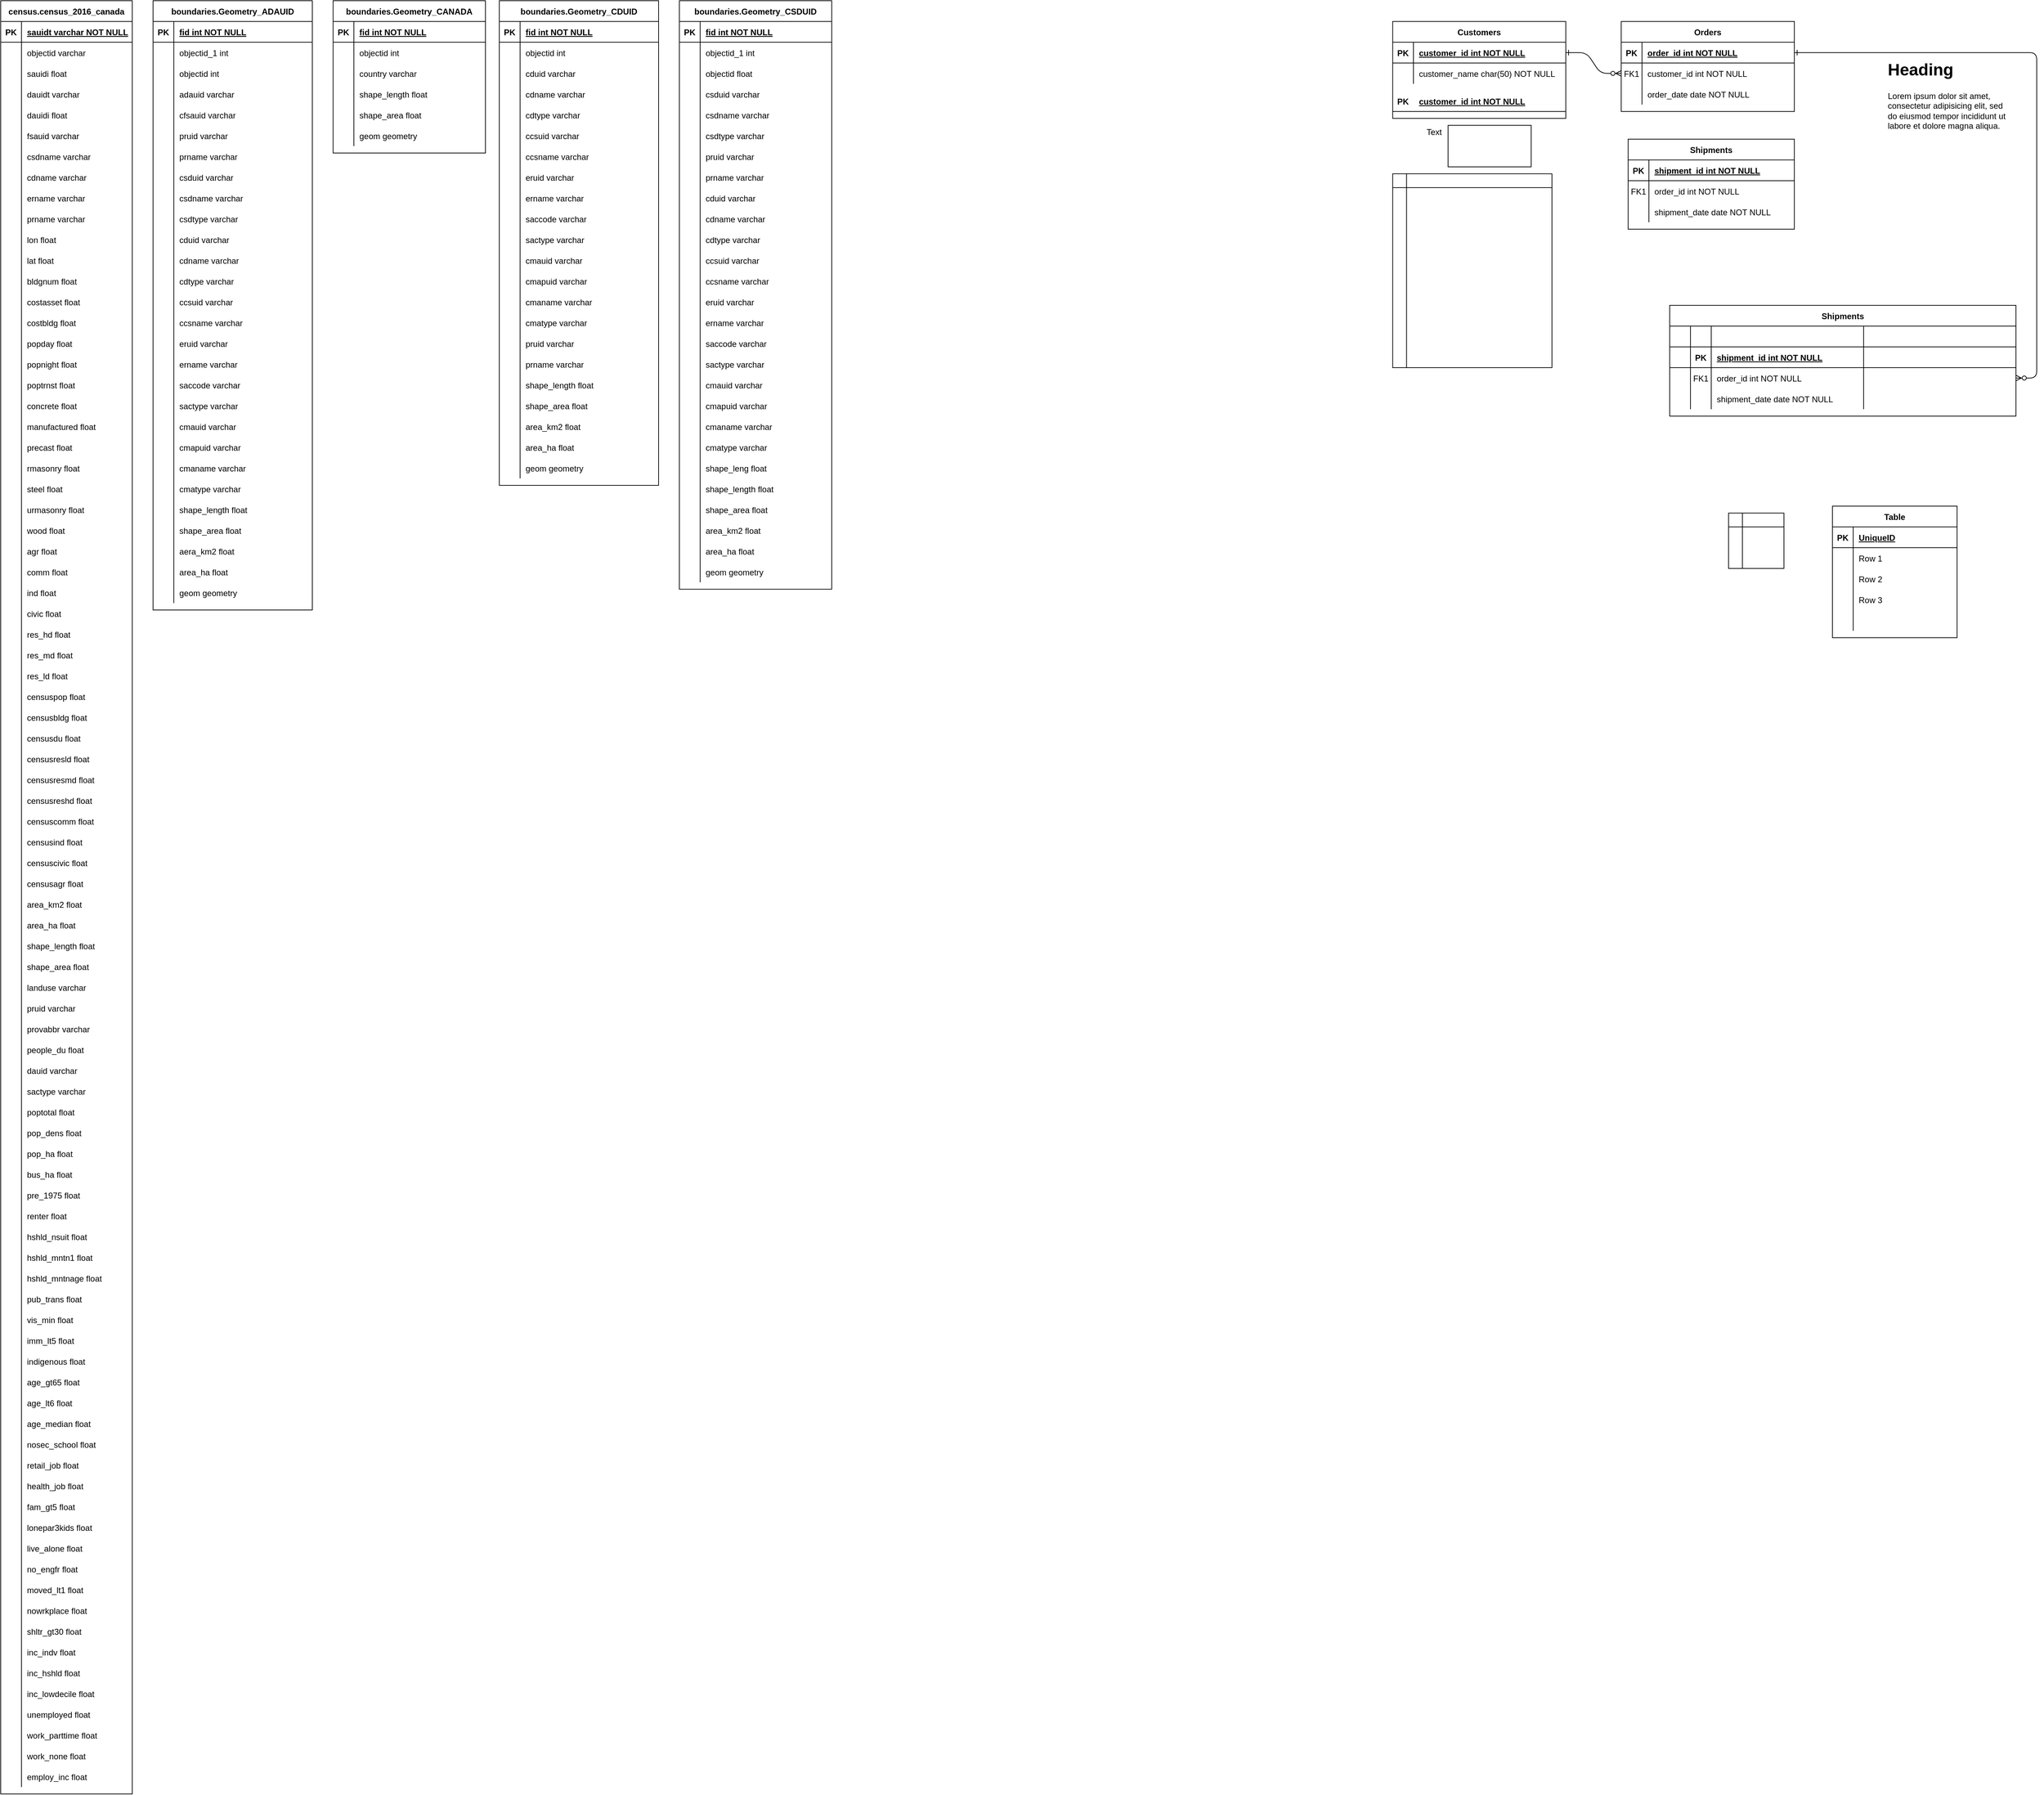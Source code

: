 <mxfile version="14.4.3" type="device"><diagram id="R2lEEEUBdFMjLlhIrx00" name="Page-1"><mxGraphModel dx="2062" dy="1182" grid="1" gridSize="10" guides="1" tooltips="1" connect="1" arrows="1" fold="1" page="1" pageScale="1" pageWidth="3000" pageHeight="3000" math="0" shadow="0" extFonts="Permanent Marker^https://fonts.googleapis.com/css?family=Permanent+Marker"><root><mxCell id="0"/><mxCell id="1" parent="0"/><mxCell id="C-vyLk0tnHw3VtMMgP7b-1" value="" style="edgeStyle=entityRelationEdgeStyle;endArrow=ERzeroToMany;startArrow=ERone;endFill=1;startFill=0;" parent="1" source="C-vyLk0tnHw3VtMMgP7b-24" target="C-vyLk0tnHw3VtMMgP7b-6" edge="1"><mxGeometry width="100" height="100" relative="1" as="geometry"><mxPoint x="2250" y="650" as="sourcePoint"/><mxPoint x="2350" y="550" as="targetPoint"/></mxGeometry></mxCell><mxCell id="C-vyLk0tnHw3VtMMgP7b-12" value="" style="edgeStyle=entityRelationEdgeStyle;endArrow=ERzeroToMany;startArrow=ERone;endFill=1;startFill=0;" parent="1" source="C-vyLk0tnHw3VtMMgP7b-3" target="C-vyLk0tnHw3VtMMgP7b-17" edge="1"><mxGeometry width="100" height="100" relative="1" as="geometry"><mxPoint x="2310" y="110" as="sourcePoint"/><mxPoint x="2370" y="135" as="targetPoint"/></mxGeometry></mxCell><mxCell id="C-vyLk0tnHw3VtMMgP7b-2" value="Orders" style="shape=table;startSize=30;container=1;collapsible=1;childLayout=tableLayout;fixedRows=1;rowLines=0;fontStyle=1;align=center;resizeLast=1;" parent="1" vertex="1"><mxGeometry x="2360" y="50" width="250" height="130" as="geometry"/></mxCell><mxCell id="C-vyLk0tnHw3VtMMgP7b-3" value="" style="shape=partialRectangle;collapsible=0;dropTarget=0;pointerEvents=0;fillColor=none;points=[[0,0.5],[1,0.5]];portConstraint=eastwest;top=0;left=0;right=0;bottom=1;" parent="C-vyLk0tnHw3VtMMgP7b-2" vertex="1"><mxGeometry y="30" width="250" height="30" as="geometry"/></mxCell><mxCell id="C-vyLk0tnHw3VtMMgP7b-4" value="PK" style="shape=partialRectangle;overflow=hidden;connectable=0;fillColor=none;top=0;left=0;bottom=0;right=0;fontStyle=1;" parent="C-vyLk0tnHw3VtMMgP7b-3" vertex="1"><mxGeometry width="30" height="30" as="geometry"/></mxCell><mxCell id="C-vyLk0tnHw3VtMMgP7b-5" value="order_id int NOT NULL " style="shape=partialRectangle;overflow=hidden;connectable=0;fillColor=none;top=0;left=0;bottom=0;right=0;align=left;spacingLeft=6;fontStyle=5;" parent="C-vyLk0tnHw3VtMMgP7b-3" vertex="1"><mxGeometry x="30" width="220" height="30" as="geometry"/></mxCell><mxCell id="C-vyLk0tnHw3VtMMgP7b-6" value="" style="shape=partialRectangle;collapsible=0;dropTarget=0;pointerEvents=0;fillColor=none;points=[[0,0.5],[1,0.5]];portConstraint=eastwest;top=0;left=0;right=0;bottom=0;" parent="C-vyLk0tnHw3VtMMgP7b-2" vertex="1"><mxGeometry y="60" width="250" height="30" as="geometry"/></mxCell><mxCell id="C-vyLk0tnHw3VtMMgP7b-7" value="FK1" style="shape=partialRectangle;overflow=hidden;connectable=0;fillColor=none;top=0;left=0;bottom=0;right=0;" parent="C-vyLk0tnHw3VtMMgP7b-6" vertex="1"><mxGeometry width="30" height="30" as="geometry"/></mxCell><mxCell id="C-vyLk0tnHw3VtMMgP7b-8" value="customer_id int NOT NULL" style="shape=partialRectangle;overflow=hidden;connectable=0;fillColor=none;top=0;left=0;bottom=0;right=0;align=left;spacingLeft=6;" parent="C-vyLk0tnHw3VtMMgP7b-6" vertex="1"><mxGeometry x="30" width="220" height="30" as="geometry"/></mxCell><mxCell id="C-vyLk0tnHw3VtMMgP7b-9" value="" style="shape=partialRectangle;collapsible=0;dropTarget=0;pointerEvents=0;fillColor=none;points=[[0,0.5],[1,0.5]];portConstraint=eastwest;top=0;left=0;right=0;bottom=0;" parent="C-vyLk0tnHw3VtMMgP7b-2" vertex="1"><mxGeometry y="90" width="250" height="30" as="geometry"/></mxCell><mxCell id="C-vyLk0tnHw3VtMMgP7b-10" value="" style="shape=partialRectangle;overflow=hidden;connectable=0;fillColor=none;top=0;left=0;bottom=0;right=0;" parent="C-vyLk0tnHw3VtMMgP7b-9" vertex="1"><mxGeometry width="30" height="30" as="geometry"/></mxCell><mxCell id="C-vyLk0tnHw3VtMMgP7b-11" value="order_date date NOT NULL" style="shape=partialRectangle;overflow=hidden;connectable=0;fillColor=none;top=0;left=0;bottom=0;right=0;align=left;spacingLeft=6;" parent="C-vyLk0tnHw3VtMMgP7b-9" vertex="1"><mxGeometry x="30" width="220" height="30" as="geometry"/></mxCell><mxCell id="C-vyLk0tnHw3VtMMgP7b-13" value="Shipments" style="shape=table;startSize=30;container=1;collapsible=1;childLayout=tableLayout;fixedRows=1;rowLines=0;fontStyle=1;align=center;resizeLast=1;" parent="1" vertex="1"><mxGeometry x="2430" y="460" width="500" height="160" as="geometry"><mxRectangle x="480" y="510" width="90" height="30" as="alternateBounds"/></mxGeometry></mxCell><mxCell id="aMm54-T0H1zyprW0E5t5-37" style="shape=partialRectangle;collapsible=0;dropTarget=0;pointerEvents=0;fillColor=none;points=[[0,0.5],[1,0.5]];portConstraint=eastwest;top=0;left=0;right=0;bottom=1;" parent="C-vyLk0tnHw3VtMMgP7b-13" vertex="1"><mxGeometry y="30" width="500" height="30" as="geometry"/></mxCell><mxCell id="aMm54-T0H1zyprW0E5t5-38" style="shape=partialRectangle;overflow=hidden;connectable=0;fillColor=none;top=0;left=0;bottom=0;right=0;fontStyle=1;" parent="aMm54-T0H1zyprW0E5t5-37" vertex="1"><mxGeometry width="30" height="30" as="geometry"/></mxCell><mxCell id="aMm54-T0H1zyprW0E5t5-39" style="shape=partialRectangle;overflow=hidden;connectable=0;fillColor=none;top=0;left=0;bottom=0;right=0;fontStyle=1;" parent="aMm54-T0H1zyprW0E5t5-37" vertex="1"><mxGeometry x="30" width="30" height="30" as="geometry"/></mxCell><mxCell id="aMm54-T0H1zyprW0E5t5-40" style="shape=partialRectangle;overflow=hidden;connectable=0;fillColor=none;top=0;left=0;bottom=0;right=0;align=left;spacingLeft=6;fontStyle=5;" parent="aMm54-T0H1zyprW0E5t5-37" vertex="1"><mxGeometry x="60" width="220" height="30" as="geometry"/></mxCell><mxCell id="aMm54-T0H1zyprW0E5t5-41" style="shape=partialRectangle;overflow=hidden;connectable=0;fillColor=none;top=0;left=0;bottom=0;right=0;align=left;spacingLeft=6;fontStyle=5;" parent="aMm54-T0H1zyprW0E5t5-37" vertex="1"><mxGeometry x="280" width="220" height="30" as="geometry"/></mxCell><mxCell id="C-vyLk0tnHw3VtMMgP7b-14" value="" style="shape=partialRectangle;collapsible=0;dropTarget=0;pointerEvents=0;fillColor=none;points=[[0,0.5],[1,0.5]];portConstraint=eastwest;top=0;left=0;right=0;bottom=1;" parent="C-vyLk0tnHw3VtMMgP7b-13" vertex="1"><mxGeometry y="60" width="500" height="30" as="geometry"/></mxCell><mxCell id="aMm54-T0H1zyprW0E5t5-31" style="shape=partialRectangle;overflow=hidden;connectable=0;fillColor=none;top=0;left=0;bottom=0;right=0;fontStyle=1;" parent="C-vyLk0tnHw3VtMMgP7b-14" vertex="1"><mxGeometry width="30" height="30" as="geometry"/></mxCell><mxCell id="C-vyLk0tnHw3VtMMgP7b-15" value="PK" style="shape=partialRectangle;overflow=hidden;connectable=0;fillColor=none;top=0;left=0;bottom=0;right=0;fontStyle=1;" parent="C-vyLk0tnHw3VtMMgP7b-14" vertex="1"><mxGeometry x="30" width="30" height="30" as="geometry"/></mxCell><mxCell id="C-vyLk0tnHw3VtMMgP7b-16" value="shipment_id int NOT NULL " style="shape=partialRectangle;overflow=hidden;connectable=0;fillColor=none;top=0;left=0;bottom=0;right=0;align=left;spacingLeft=6;fontStyle=5;" parent="C-vyLk0tnHw3VtMMgP7b-14" vertex="1"><mxGeometry x="60" width="220" height="30" as="geometry"/></mxCell><mxCell id="aMm54-T0H1zyprW0E5t5-34" style="shape=partialRectangle;overflow=hidden;connectable=0;fillColor=none;top=0;left=0;bottom=0;right=0;align=left;spacingLeft=6;fontStyle=5;" parent="C-vyLk0tnHw3VtMMgP7b-14" vertex="1"><mxGeometry x="280" width="220" height="30" as="geometry"/></mxCell><mxCell id="C-vyLk0tnHw3VtMMgP7b-17" value="" style="shape=partialRectangle;collapsible=0;dropTarget=0;pointerEvents=0;fillColor=none;points=[[0,0.5],[1,0.5]];portConstraint=eastwest;top=0;left=0;right=0;bottom=0;" parent="C-vyLk0tnHw3VtMMgP7b-13" vertex="1"><mxGeometry y="90" width="500" height="30" as="geometry"/></mxCell><mxCell id="aMm54-T0H1zyprW0E5t5-32" style="shape=partialRectangle;overflow=hidden;connectable=0;fillColor=none;top=0;left=0;bottom=0;right=0;" parent="C-vyLk0tnHw3VtMMgP7b-17" vertex="1"><mxGeometry width="30" height="30" as="geometry"/></mxCell><mxCell id="C-vyLk0tnHw3VtMMgP7b-18" value="FK1" style="shape=partialRectangle;overflow=hidden;connectable=0;fillColor=none;top=0;left=0;bottom=0;right=0;" parent="C-vyLk0tnHw3VtMMgP7b-17" vertex="1"><mxGeometry x="30" width="30" height="30" as="geometry"/></mxCell><mxCell id="C-vyLk0tnHw3VtMMgP7b-19" value="order_id int NOT NULL" style="shape=partialRectangle;overflow=hidden;connectable=0;fillColor=none;top=0;left=0;bottom=0;right=0;align=left;spacingLeft=6;" parent="C-vyLk0tnHw3VtMMgP7b-17" vertex="1"><mxGeometry x="60" width="220" height="30" as="geometry"/></mxCell><mxCell id="aMm54-T0H1zyprW0E5t5-35" style="shape=partialRectangle;overflow=hidden;connectable=0;fillColor=none;top=0;left=0;bottom=0;right=0;align=left;spacingLeft=6;" parent="C-vyLk0tnHw3VtMMgP7b-17" vertex="1"><mxGeometry x="280" width="220" height="30" as="geometry"/></mxCell><mxCell id="C-vyLk0tnHw3VtMMgP7b-20" value="" style="shape=partialRectangle;collapsible=0;dropTarget=0;pointerEvents=0;fillColor=none;points=[[0,0.5],[1,0.5]];portConstraint=eastwest;top=0;left=0;right=0;bottom=0;" parent="C-vyLk0tnHw3VtMMgP7b-13" vertex="1"><mxGeometry y="120" width="500" height="30" as="geometry"/></mxCell><mxCell id="aMm54-T0H1zyprW0E5t5-33" style="shape=partialRectangle;overflow=hidden;connectable=0;fillColor=none;top=0;left=0;bottom=0;right=0;" parent="C-vyLk0tnHw3VtMMgP7b-20" vertex="1"><mxGeometry width="30" height="30" as="geometry"/></mxCell><mxCell id="C-vyLk0tnHw3VtMMgP7b-21" value="" style="shape=partialRectangle;overflow=hidden;connectable=0;fillColor=none;top=0;left=0;bottom=0;right=0;" parent="C-vyLk0tnHw3VtMMgP7b-20" vertex="1"><mxGeometry x="30" width="30" height="30" as="geometry"/></mxCell><mxCell id="C-vyLk0tnHw3VtMMgP7b-22" value="shipment_date date NOT NULL" style="shape=partialRectangle;overflow=hidden;connectable=0;fillColor=none;top=0;left=0;bottom=0;right=0;align=left;spacingLeft=6;" parent="C-vyLk0tnHw3VtMMgP7b-20" vertex="1"><mxGeometry x="60" width="220" height="30" as="geometry"/></mxCell><mxCell id="aMm54-T0H1zyprW0E5t5-36" style="shape=partialRectangle;overflow=hidden;connectable=0;fillColor=none;top=0;left=0;bottom=0;right=0;align=left;spacingLeft=6;" parent="C-vyLk0tnHw3VtMMgP7b-20" vertex="1"><mxGeometry x="280" width="220" height="30" as="geometry"/></mxCell><mxCell id="C-vyLk0tnHw3VtMMgP7b-23" value="Customers" style="shape=table;startSize=30;container=1;collapsible=1;childLayout=tableLayout;fixedRows=1;rowLines=0;fontStyle=1;align=center;resizeLast=1;" parent="1" vertex="1"><mxGeometry x="2030" y="50" width="250" height="140" as="geometry"/></mxCell><mxCell id="C-vyLk0tnHw3VtMMgP7b-24" value="" style="shape=partialRectangle;collapsible=0;dropTarget=0;pointerEvents=0;fillColor=none;points=[[0,0.5],[1,0.5]];portConstraint=eastwest;top=0;left=0;right=0;bottom=1;" parent="C-vyLk0tnHw3VtMMgP7b-23" vertex="1"><mxGeometry y="30" width="250" height="30" as="geometry"/></mxCell><mxCell id="C-vyLk0tnHw3VtMMgP7b-25" value="PK" style="shape=partialRectangle;overflow=hidden;connectable=0;fillColor=none;top=0;left=0;bottom=0;right=0;fontStyle=1;" parent="C-vyLk0tnHw3VtMMgP7b-24" vertex="1"><mxGeometry width="30" height="30" as="geometry"/></mxCell><mxCell id="C-vyLk0tnHw3VtMMgP7b-26" value="customer_id int NOT NULL " style="shape=partialRectangle;overflow=hidden;connectable=0;fillColor=none;top=0;left=0;bottom=0;right=0;align=left;spacingLeft=6;fontStyle=5;" parent="C-vyLk0tnHw3VtMMgP7b-24" vertex="1"><mxGeometry x="30" width="220" height="30" as="geometry"/></mxCell><mxCell id="C-vyLk0tnHw3VtMMgP7b-27" value="" style="shape=partialRectangle;collapsible=0;dropTarget=0;pointerEvents=0;fillColor=none;points=[[0,0.5],[1,0.5]];portConstraint=eastwest;top=0;left=0;right=0;bottom=0;" parent="C-vyLk0tnHw3VtMMgP7b-23" vertex="1"><mxGeometry y="60" width="250" height="30" as="geometry"/></mxCell><mxCell id="C-vyLk0tnHw3VtMMgP7b-28" value="" style="shape=partialRectangle;overflow=hidden;connectable=0;fillColor=none;top=0;left=0;bottom=0;right=0;" parent="C-vyLk0tnHw3VtMMgP7b-27" vertex="1"><mxGeometry width="30" height="30" as="geometry"/></mxCell><mxCell id="C-vyLk0tnHw3VtMMgP7b-29" value="customer_name char(50) NOT NULL" style="shape=partialRectangle;overflow=hidden;connectable=0;fillColor=none;top=0;left=0;bottom=0;right=0;align=left;spacingLeft=6;" parent="C-vyLk0tnHw3VtMMgP7b-27" vertex="1"><mxGeometry x="30" width="220" height="30" as="geometry"/></mxCell><mxCell id="aMm54-T0H1zyprW0E5t5-3" value="Text" style="text;html=1;strokeColor=none;fillColor=none;align=center;verticalAlign=middle;whiteSpace=wrap;rounded=0;" parent="1" vertex="1"><mxGeometry x="2070" y="200" width="40" height="20" as="geometry"/></mxCell><mxCell id="aMm54-T0H1zyprW0E5t5-4" value="&lt;h1&gt;Heading&lt;/h1&gt;&lt;p&gt;Lorem ipsum dolor sit amet, consectetur adipisicing elit, sed do eiusmod tempor incididunt ut labore et dolore magna aliqua.&lt;/p&gt;" style="text;html=1;strokeColor=none;fillColor=none;spacing=5;spacingTop=-20;whiteSpace=wrap;overflow=hidden;rounded=0;" parent="1" vertex="1"><mxGeometry x="2740" y="100" width="190" height="120" as="geometry"/></mxCell><mxCell id="aMm54-T0H1zyprW0E5t5-5" value="" style="shape=internalStorage;whiteSpace=wrap;html=1;backgroundOutline=1;" parent="1" vertex="1"><mxGeometry x="2030" y="270" width="230" height="280" as="geometry"/></mxCell><mxCell id="aMm54-T0H1zyprW0E5t5-6" value="" style="shape=partialRectangle;collapsible=0;dropTarget=0;pointerEvents=0;fillColor=none;points=[[0,0.5],[1,0.5]];portConstraint=eastwest;top=0;left=0;right=0;bottom=1;" parent="1" vertex="1"><mxGeometry x="2030" y="150" width="250" height="30" as="geometry"/></mxCell><mxCell id="aMm54-T0H1zyprW0E5t5-7" value="PK" style="shape=partialRectangle;overflow=hidden;connectable=0;fillColor=none;top=0;left=0;bottom=0;right=0;fontStyle=1;" parent="aMm54-T0H1zyprW0E5t5-6" vertex="1"><mxGeometry width="30" height="30" as="geometry"/></mxCell><mxCell id="aMm54-T0H1zyprW0E5t5-8" value="customer_id int NOT NULL " style="shape=partialRectangle;overflow=hidden;connectable=0;fillColor=none;top=0;left=0;bottom=0;right=0;align=left;spacingLeft=6;fontStyle=5;" parent="aMm54-T0H1zyprW0E5t5-6" vertex="1"><mxGeometry x="30" width="220" height="30" as="geometry"/></mxCell><mxCell id="aMm54-T0H1zyprW0E5t5-9" value="" style="rounded=0;whiteSpace=wrap;html=1;" parent="1" vertex="1"><mxGeometry x="2110" y="200" width="120" height="60" as="geometry"/></mxCell><mxCell id="aMm54-T0H1zyprW0E5t5-21" value="Shipments" style="shape=table;startSize=30;container=1;collapsible=1;childLayout=tableLayout;fixedRows=1;rowLines=0;fontStyle=1;align=center;resizeLast=1;" parent="1" vertex="1"><mxGeometry x="2370" y="220" width="240" height="130" as="geometry"/></mxCell><mxCell id="aMm54-T0H1zyprW0E5t5-22" value="" style="shape=partialRectangle;collapsible=0;dropTarget=0;pointerEvents=0;fillColor=none;points=[[0,0.5],[1,0.5]];portConstraint=eastwest;top=0;left=0;right=0;bottom=1;" parent="aMm54-T0H1zyprW0E5t5-21" vertex="1"><mxGeometry y="30" width="240" height="30" as="geometry"/></mxCell><mxCell id="aMm54-T0H1zyprW0E5t5-23" value="PK" style="shape=partialRectangle;overflow=hidden;connectable=0;fillColor=none;top=0;left=0;bottom=0;right=0;fontStyle=1;" parent="aMm54-T0H1zyprW0E5t5-22" vertex="1"><mxGeometry width="30" height="30" as="geometry"/></mxCell><mxCell id="aMm54-T0H1zyprW0E5t5-24" value="shipment_id int NOT NULL " style="shape=partialRectangle;overflow=hidden;connectable=0;fillColor=none;top=0;left=0;bottom=0;right=0;align=left;spacingLeft=6;fontStyle=5;" parent="aMm54-T0H1zyprW0E5t5-22" vertex="1"><mxGeometry x="30" width="210" height="30" as="geometry"/></mxCell><mxCell id="aMm54-T0H1zyprW0E5t5-25" value="" style="shape=partialRectangle;collapsible=0;dropTarget=0;pointerEvents=0;fillColor=none;points=[[0,0.5],[1,0.5]];portConstraint=eastwest;top=0;left=0;right=0;bottom=0;" parent="aMm54-T0H1zyprW0E5t5-21" vertex="1"><mxGeometry y="60" width="240" height="30" as="geometry"/></mxCell><mxCell id="aMm54-T0H1zyprW0E5t5-26" value="FK1" style="shape=partialRectangle;overflow=hidden;connectable=0;fillColor=none;top=0;left=0;bottom=0;right=0;" parent="aMm54-T0H1zyprW0E5t5-25" vertex="1"><mxGeometry width="30" height="30" as="geometry"/></mxCell><mxCell id="aMm54-T0H1zyprW0E5t5-27" value="order_id int NOT NULL" style="shape=partialRectangle;overflow=hidden;connectable=0;fillColor=none;top=0;left=0;bottom=0;right=0;align=left;spacingLeft=6;" parent="aMm54-T0H1zyprW0E5t5-25" vertex="1"><mxGeometry x="30" width="210" height="30" as="geometry"/></mxCell><mxCell id="aMm54-T0H1zyprW0E5t5-28" value="" style="shape=partialRectangle;collapsible=0;dropTarget=0;pointerEvents=0;fillColor=none;points=[[0,0.5],[1,0.5]];portConstraint=eastwest;top=0;left=0;right=0;bottom=0;" parent="aMm54-T0H1zyprW0E5t5-21" vertex="1"><mxGeometry y="90" width="240" height="30" as="geometry"/></mxCell><mxCell id="aMm54-T0H1zyprW0E5t5-29" value="" style="shape=partialRectangle;overflow=hidden;connectable=0;fillColor=none;top=0;left=0;bottom=0;right=0;" parent="aMm54-T0H1zyprW0E5t5-28" vertex="1"><mxGeometry width="30" height="30" as="geometry"/></mxCell><mxCell id="aMm54-T0H1zyprW0E5t5-30" value="shipment_date date NOT NULL" style="shape=partialRectangle;overflow=hidden;connectable=0;fillColor=none;top=0;left=0;bottom=0;right=0;align=left;spacingLeft=6;" parent="aMm54-T0H1zyprW0E5t5-28" vertex="1"><mxGeometry x="30" width="210" height="30" as="geometry"/></mxCell><mxCell id="aMm54-T0H1zyprW0E5t5-42" value="" style="shape=internalStorage;whiteSpace=wrap;html=1;backgroundOutline=1;" parent="1" vertex="1"><mxGeometry x="2515" y="760" width="80" height="80" as="geometry"/></mxCell><mxCell id="aMm54-T0H1zyprW0E5t5-56" value="Table" style="shape=table;startSize=30;container=1;collapsible=1;childLayout=tableLayout;fixedRows=1;rowLines=0;fontStyle=1;align=center;resizeLast=1;" parent="1" vertex="1"><mxGeometry x="2665" y="750" width="180" height="190" as="geometry"/></mxCell><mxCell id="aMm54-T0H1zyprW0E5t5-57" value="" style="shape=partialRectangle;collapsible=0;dropTarget=0;pointerEvents=0;fillColor=none;top=0;left=0;bottom=1;right=0;points=[[0,0.5],[1,0.5]];portConstraint=eastwest;" parent="aMm54-T0H1zyprW0E5t5-56" vertex="1"><mxGeometry y="30" width="180" height="30" as="geometry"/></mxCell><mxCell id="aMm54-T0H1zyprW0E5t5-58" value="PK" style="shape=partialRectangle;connectable=0;fillColor=none;top=0;left=0;bottom=0;right=0;fontStyle=1;overflow=hidden;" parent="aMm54-T0H1zyprW0E5t5-57" vertex="1"><mxGeometry width="30" height="30" as="geometry"/></mxCell><mxCell id="aMm54-T0H1zyprW0E5t5-59" value="UniqueID" style="shape=partialRectangle;connectable=0;fillColor=none;top=0;left=0;bottom=0;right=0;align=left;spacingLeft=6;fontStyle=5;overflow=hidden;" parent="aMm54-T0H1zyprW0E5t5-57" vertex="1"><mxGeometry x="30" width="150" height="30" as="geometry"/></mxCell><mxCell id="aMm54-T0H1zyprW0E5t5-60" value="" style="shape=partialRectangle;collapsible=0;dropTarget=0;pointerEvents=0;fillColor=none;top=0;left=0;bottom=0;right=0;points=[[0,0.5],[1,0.5]];portConstraint=eastwest;" parent="aMm54-T0H1zyprW0E5t5-56" vertex="1"><mxGeometry y="60" width="180" height="30" as="geometry"/></mxCell><mxCell id="aMm54-T0H1zyprW0E5t5-61" value="" style="shape=partialRectangle;connectable=0;fillColor=none;top=0;left=0;bottom=0;right=0;editable=1;overflow=hidden;" parent="aMm54-T0H1zyprW0E5t5-60" vertex="1"><mxGeometry width="30" height="30" as="geometry"/></mxCell><mxCell id="aMm54-T0H1zyprW0E5t5-62" value="Row 1" style="shape=partialRectangle;connectable=0;fillColor=none;top=0;left=0;bottom=0;right=0;align=left;spacingLeft=6;overflow=hidden;" parent="aMm54-T0H1zyprW0E5t5-60" vertex="1"><mxGeometry x="30" width="150" height="30" as="geometry"/></mxCell><mxCell id="aMm54-T0H1zyprW0E5t5-63" value="" style="shape=partialRectangle;collapsible=0;dropTarget=0;pointerEvents=0;fillColor=none;top=0;left=0;bottom=0;right=0;points=[[0,0.5],[1,0.5]];portConstraint=eastwest;" parent="aMm54-T0H1zyprW0E5t5-56" vertex="1"><mxGeometry y="90" width="180" height="30" as="geometry"/></mxCell><mxCell id="aMm54-T0H1zyprW0E5t5-64" value="" style="shape=partialRectangle;connectable=0;fillColor=none;top=0;left=0;bottom=0;right=0;editable=1;overflow=hidden;" parent="aMm54-T0H1zyprW0E5t5-63" vertex="1"><mxGeometry width="30" height="30" as="geometry"/></mxCell><mxCell id="aMm54-T0H1zyprW0E5t5-65" value="Row 2" style="shape=partialRectangle;connectable=0;fillColor=none;top=0;left=0;bottom=0;right=0;align=left;spacingLeft=6;overflow=hidden;" parent="aMm54-T0H1zyprW0E5t5-63" vertex="1"><mxGeometry x="30" width="150" height="30" as="geometry"/></mxCell><mxCell id="aMm54-T0H1zyprW0E5t5-66" value="" style="shape=partialRectangle;collapsible=0;dropTarget=0;pointerEvents=0;fillColor=none;top=0;left=0;bottom=0;right=0;points=[[0,0.5],[1,0.5]];portConstraint=eastwest;" parent="aMm54-T0H1zyprW0E5t5-56" vertex="1"><mxGeometry y="120" width="180" height="30" as="geometry"/></mxCell><mxCell id="aMm54-T0H1zyprW0E5t5-67" value="" style="shape=partialRectangle;connectable=0;fillColor=none;top=0;left=0;bottom=0;right=0;editable=1;overflow=hidden;" parent="aMm54-T0H1zyprW0E5t5-66" vertex="1"><mxGeometry width="30" height="30" as="geometry"/></mxCell><mxCell id="aMm54-T0H1zyprW0E5t5-68" value="Row 3" style="shape=partialRectangle;connectable=0;fillColor=none;top=0;left=0;bottom=0;right=0;align=left;spacingLeft=6;overflow=hidden;" parent="aMm54-T0H1zyprW0E5t5-66" vertex="1"><mxGeometry x="30" width="150" height="30" as="geometry"/></mxCell><mxCell id="aMm54-T0H1zyprW0E5t5-69" style="shape=partialRectangle;collapsible=0;dropTarget=0;pointerEvents=0;fillColor=none;top=0;left=0;bottom=0;right=0;points=[[0,0.5],[1,0.5]];portConstraint=eastwest;" parent="aMm54-T0H1zyprW0E5t5-56" vertex="1"><mxGeometry y="150" width="180" height="30" as="geometry"/></mxCell><mxCell id="aMm54-T0H1zyprW0E5t5-70" style="shape=partialRectangle;connectable=0;fillColor=none;top=0;left=0;bottom=0;right=0;editable=1;overflow=hidden;" parent="aMm54-T0H1zyprW0E5t5-69" vertex="1"><mxGeometry width="30" height="30" as="geometry"/></mxCell><mxCell id="aMm54-T0H1zyprW0E5t5-71" style="shape=partialRectangle;connectable=0;fillColor=none;top=0;left=0;bottom=0;right=0;align=left;spacingLeft=6;overflow=hidden;" parent="aMm54-T0H1zyprW0E5t5-69" vertex="1"><mxGeometry x="30" width="150" height="30" as="geometry"/></mxCell><mxCell id="HELiq3TAmTfDKkElWpeS-591" value="census.census_2016_canada" style="shape=table;startSize=30;container=1;collapsible=1;childLayout=tableLayout;fixedRows=1;rowLines=0;fontStyle=1;align=center;resizeLast=1;" vertex="1" parent="1"><mxGeometry x="20" y="20" width="190" height="2590" as="geometry"/></mxCell><mxCell id="HELiq3TAmTfDKkElWpeS-592" value="" style="shape=partialRectangle;collapsible=0;dropTarget=0;pointerEvents=0;fillColor=none;points=[[0,0.5],[1,0.5]];portConstraint=eastwest;top=0;left=0;right=0;bottom=1;" vertex="1" parent="HELiq3TAmTfDKkElWpeS-591"><mxGeometry y="30" width="190" height="30" as="geometry"/></mxCell><mxCell id="HELiq3TAmTfDKkElWpeS-593" value="PK" style="shape=partialRectangle;overflow=hidden;connectable=0;fillColor=none;top=0;left=0;bottom=0;right=0;fontStyle=1;" vertex="1" parent="HELiq3TAmTfDKkElWpeS-592"><mxGeometry width="30" height="30" as="geometry"/></mxCell><mxCell id="HELiq3TAmTfDKkElWpeS-594" value="sauidt varchar NOT NULL" style="shape=partialRectangle;overflow=hidden;connectable=0;fillColor=none;top=0;left=0;bottom=0;right=0;align=left;spacingLeft=6;fontStyle=5;" vertex="1" parent="HELiq3TAmTfDKkElWpeS-592"><mxGeometry x="30" width="160" height="30" as="geometry"/></mxCell><mxCell id="HELiq3TAmTfDKkElWpeS-929" style="shape=partialRectangle;collapsible=0;dropTarget=0;pointerEvents=0;fillColor=none;points=[[0,0.5],[1,0.5]];portConstraint=eastwest;top=0;left=0;right=0;bottom=0;" vertex="1" parent="HELiq3TAmTfDKkElWpeS-591"><mxGeometry y="60" width="190" height="30" as="geometry"/></mxCell><mxCell id="HELiq3TAmTfDKkElWpeS-930" style="shape=partialRectangle;overflow=hidden;connectable=0;fillColor=none;top=0;left=0;bottom=0;right=0;" vertex="1" parent="HELiq3TAmTfDKkElWpeS-929"><mxGeometry width="30" height="30" as="geometry"/></mxCell><mxCell id="HELiq3TAmTfDKkElWpeS-931" value="objectid varchar" style="shape=partialRectangle;overflow=hidden;connectable=0;fillColor=none;top=0;left=0;bottom=0;right=0;align=left;spacingLeft=6;" vertex="1" parent="HELiq3TAmTfDKkElWpeS-929"><mxGeometry x="30" width="160" height="30" as="geometry"/></mxCell><mxCell id="HELiq3TAmTfDKkElWpeS-595" value="" style="shape=partialRectangle;collapsible=0;dropTarget=0;pointerEvents=0;fillColor=none;points=[[0,0.5],[1,0.5]];portConstraint=eastwest;top=0;left=0;right=0;bottom=0;" vertex="1" parent="HELiq3TAmTfDKkElWpeS-591"><mxGeometry y="90" width="190" height="30" as="geometry"/></mxCell><mxCell id="HELiq3TAmTfDKkElWpeS-596" value="" style="shape=partialRectangle;overflow=hidden;connectable=0;fillColor=none;top=0;left=0;bottom=0;right=0;" vertex="1" parent="HELiq3TAmTfDKkElWpeS-595"><mxGeometry width="30" height="30" as="geometry"/></mxCell><mxCell id="HELiq3TAmTfDKkElWpeS-597" value="sauidi float" style="shape=partialRectangle;overflow=hidden;connectable=0;fillColor=none;top=0;left=0;bottom=0;right=0;align=left;spacingLeft=6;" vertex="1" parent="HELiq3TAmTfDKkElWpeS-595"><mxGeometry x="30" width="160" height="30" as="geometry"/></mxCell><mxCell id="HELiq3TAmTfDKkElWpeS-598" value="" style="shape=partialRectangle;collapsible=0;dropTarget=0;pointerEvents=0;fillColor=none;points=[[0,0.5],[1,0.5]];portConstraint=eastwest;top=0;left=0;right=0;bottom=0;" vertex="1" parent="HELiq3TAmTfDKkElWpeS-591"><mxGeometry y="120" width="190" height="30" as="geometry"/></mxCell><mxCell id="HELiq3TAmTfDKkElWpeS-599" value="" style="shape=partialRectangle;overflow=hidden;connectable=0;fillColor=none;top=0;left=0;bottom=0;right=0;" vertex="1" parent="HELiq3TAmTfDKkElWpeS-598"><mxGeometry width="30" height="30" as="geometry"/></mxCell><mxCell id="HELiq3TAmTfDKkElWpeS-600" value="dauidt varchar" style="shape=partialRectangle;overflow=hidden;connectable=0;fillColor=none;top=0;left=0;bottom=0;right=0;align=left;spacingLeft=6;" vertex="1" parent="HELiq3TAmTfDKkElWpeS-598"><mxGeometry x="30" width="160" height="30" as="geometry"/></mxCell><mxCell id="HELiq3TAmTfDKkElWpeS-601" value="" style="shape=partialRectangle;collapsible=0;dropTarget=0;pointerEvents=0;fillColor=none;points=[[0,0.5],[1,0.5]];portConstraint=eastwest;top=0;left=0;right=0;bottom=0;" vertex="1" parent="HELiq3TAmTfDKkElWpeS-591"><mxGeometry y="150" width="190" height="30" as="geometry"/></mxCell><mxCell id="HELiq3TAmTfDKkElWpeS-602" value="" style="shape=partialRectangle;overflow=hidden;connectable=0;fillColor=none;top=0;left=0;bottom=0;right=0;" vertex="1" parent="HELiq3TAmTfDKkElWpeS-601"><mxGeometry width="30" height="30" as="geometry"/></mxCell><mxCell id="HELiq3TAmTfDKkElWpeS-603" value="dauidi float" style="shape=partialRectangle;overflow=hidden;connectable=0;fillColor=none;top=0;left=0;bottom=0;right=0;align=left;spacingLeft=6;" vertex="1" parent="HELiq3TAmTfDKkElWpeS-601"><mxGeometry x="30" width="160" height="30" as="geometry"/></mxCell><mxCell id="HELiq3TAmTfDKkElWpeS-604" value="" style="shape=partialRectangle;collapsible=0;dropTarget=0;pointerEvents=0;fillColor=none;points=[[0,0.5],[1,0.5]];portConstraint=eastwest;top=0;left=0;right=0;bottom=0;" vertex="1" parent="HELiq3TAmTfDKkElWpeS-591"><mxGeometry y="180" width="190" height="30" as="geometry"/></mxCell><mxCell id="HELiq3TAmTfDKkElWpeS-605" value="" style="shape=partialRectangle;overflow=hidden;connectable=0;fillColor=none;top=0;left=0;bottom=0;right=0;" vertex="1" parent="HELiq3TAmTfDKkElWpeS-604"><mxGeometry width="30" height="30" as="geometry"/></mxCell><mxCell id="HELiq3TAmTfDKkElWpeS-606" value="fsauid varchar" style="shape=partialRectangle;overflow=hidden;connectable=0;fillColor=none;top=0;left=0;bottom=0;right=0;align=left;spacingLeft=6;" vertex="1" parent="HELiq3TAmTfDKkElWpeS-604"><mxGeometry x="30" width="160" height="30" as="geometry"/></mxCell><mxCell id="HELiq3TAmTfDKkElWpeS-607" value="" style="shape=partialRectangle;collapsible=0;dropTarget=0;pointerEvents=0;fillColor=none;points=[[0,0.5],[1,0.5]];portConstraint=eastwest;top=0;left=0;right=0;bottom=0;" vertex="1" parent="HELiq3TAmTfDKkElWpeS-591"><mxGeometry y="210" width="190" height="30" as="geometry"/></mxCell><mxCell id="HELiq3TAmTfDKkElWpeS-608" value="" style="shape=partialRectangle;overflow=hidden;connectable=0;fillColor=none;top=0;left=0;bottom=0;right=0;" vertex="1" parent="HELiq3TAmTfDKkElWpeS-607"><mxGeometry width="30" height="30" as="geometry"/></mxCell><mxCell id="HELiq3TAmTfDKkElWpeS-609" value="csdname varchar" style="shape=partialRectangle;overflow=hidden;connectable=0;fillColor=none;top=0;left=0;bottom=0;right=0;align=left;spacingLeft=6;" vertex="1" parent="HELiq3TAmTfDKkElWpeS-607"><mxGeometry x="30" width="160" height="30" as="geometry"/></mxCell><mxCell id="HELiq3TAmTfDKkElWpeS-610" value="" style="shape=partialRectangle;collapsible=0;dropTarget=0;pointerEvents=0;fillColor=none;points=[[0,0.5],[1,0.5]];portConstraint=eastwest;top=0;left=0;right=0;bottom=0;" vertex="1" parent="HELiq3TAmTfDKkElWpeS-591"><mxGeometry y="240" width="190" height="30" as="geometry"/></mxCell><mxCell id="HELiq3TAmTfDKkElWpeS-611" value="" style="shape=partialRectangle;overflow=hidden;connectable=0;fillColor=none;top=0;left=0;bottom=0;right=0;" vertex="1" parent="HELiq3TAmTfDKkElWpeS-610"><mxGeometry width="30" height="30" as="geometry"/></mxCell><mxCell id="HELiq3TAmTfDKkElWpeS-612" value="cdname varchar" style="shape=partialRectangle;overflow=hidden;connectable=0;fillColor=none;top=0;left=0;bottom=0;right=0;align=left;spacingLeft=6;" vertex="1" parent="HELiq3TAmTfDKkElWpeS-610"><mxGeometry x="30" width="160" height="30" as="geometry"/></mxCell><mxCell id="HELiq3TAmTfDKkElWpeS-613" value="" style="shape=partialRectangle;collapsible=0;dropTarget=0;pointerEvents=0;fillColor=none;points=[[0,0.5],[1,0.5]];portConstraint=eastwest;top=0;left=0;right=0;bottom=0;" vertex="1" parent="HELiq3TAmTfDKkElWpeS-591"><mxGeometry y="270" width="190" height="30" as="geometry"/></mxCell><mxCell id="HELiq3TAmTfDKkElWpeS-614" value="" style="shape=partialRectangle;overflow=hidden;connectable=0;fillColor=none;top=0;left=0;bottom=0;right=0;" vertex="1" parent="HELiq3TAmTfDKkElWpeS-613"><mxGeometry width="30" height="30" as="geometry"/></mxCell><mxCell id="HELiq3TAmTfDKkElWpeS-615" value="ername varchar" style="shape=partialRectangle;overflow=hidden;connectable=0;fillColor=none;top=0;left=0;bottom=0;right=0;align=left;spacingLeft=6;" vertex="1" parent="HELiq3TAmTfDKkElWpeS-613"><mxGeometry x="30" width="160" height="30" as="geometry"/></mxCell><mxCell id="HELiq3TAmTfDKkElWpeS-616" value="" style="shape=partialRectangle;collapsible=0;dropTarget=0;pointerEvents=0;fillColor=none;points=[[0,0.5],[1,0.5]];portConstraint=eastwest;top=0;left=0;right=0;bottom=0;" vertex="1" parent="HELiq3TAmTfDKkElWpeS-591"><mxGeometry y="300" width="190" height="30" as="geometry"/></mxCell><mxCell id="HELiq3TAmTfDKkElWpeS-617" value="" style="shape=partialRectangle;overflow=hidden;connectable=0;fillColor=none;top=0;left=0;bottom=0;right=0;" vertex="1" parent="HELiq3TAmTfDKkElWpeS-616"><mxGeometry width="30" height="30" as="geometry"/></mxCell><mxCell id="HELiq3TAmTfDKkElWpeS-618" value="prname varchar" style="shape=partialRectangle;overflow=hidden;connectable=0;fillColor=none;top=0;left=0;bottom=0;right=0;align=left;spacingLeft=6;" vertex="1" parent="HELiq3TAmTfDKkElWpeS-616"><mxGeometry x="30" width="160" height="30" as="geometry"/></mxCell><mxCell id="HELiq3TAmTfDKkElWpeS-619" value="" style="shape=partialRectangle;collapsible=0;dropTarget=0;pointerEvents=0;fillColor=none;points=[[0,0.5],[1,0.5]];portConstraint=eastwest;top=0;left=0;right=0;bottom=0;" vertex="1" parent="HELiq3TAmTfDKkElWpeS-591"><mxGeometry y="330" width="190" height="30" as="geometry"/></mxCell><mxCell id="HELiq3TAmTfDKkElWpeS-620" value="" style="shape=partialRectangle;overflow=hidden;connectable=0;fillColor=none;top=0;left=0;bottom=0;right=0;" vertex="1" parent="HELiq3TAmTfDKkElWpeS-619"><mxGeometry width="30" height="30" as="geometry"/></mxCell><mxCell id="HELiq3TAmTfDKkElWpeS-621" value="lon float" style="shape=partialRectangle;overflow=hidden;connectable=0;fillColor=none;top=0;left=0;bottom=0;right=0;align=left;spacingLeft=6;" vertex="1" parent="HELiq3TAmTfDKkElWpeS-619"><mxGeometry x="30" width="160" height="30" as="geometry"/></mxCell><mxCell id="HELiq3TAmTfDKkElWpeS-622" value="" style="shape=partialRectangle;collapsible=0;dropTarget=0;pointerEvents=0;fillColor=none;points=[[0,0.5],[1,0.5]];portConstraint=eastwest;top=0;left=0;right=0;bottom=0;" vertex="1" parent="HELiq3TAmTfDKkElWpeS-591"><mxGeometry y="360" width="190" height="30" as="geometry"/></mxCell><mxCell id="HELiq3TAmTfDKkElWpeS-623" value="" style="shape=partialRectangle;overflow=hidden;connectable=0;fillColor=none;top=0;left=0;bottom=0;right=0;" vertex="1" parent="HELiq3TAmTfDKkElWpeS-622"><mxGeometry width="30" height="30" as="geometry"/></mxCell><mxCell id="HELiq3TAmTfDKkElWpeS-624" value="lat float" style="shape=partialRectangle;overflow=hidden;connectable=0;fillColor=none;top=0;left=0;bottom=0;right=0;align=left;spacingLeft=6;" vertex="1" parent="HELiq3TAmTfDKkElWpeS-622"><mxGeometry x="30" width="160" height="30" as="geometry"/></mxCell><mxCell id="HELiq3TAmTfDKkElWpeS-625" value="" style="shape=partialRectangle;collapsible=0;dropTarget=0;pointerEvents=0;fillColor=none;points=[[0,0.5],[1,0.5]];portConstraint=eastwest;top=0;left=0;right=0;bottom=0;" vertex="1" parent="HELiq3TAmTfDKkElWpeS-591"><mxGeometry y="390" width="190" height="30" as="geometry"/></mxCell><mxCell id="HELiq3TAmTfDKkElWpeS-626" value="" style="shape=partialRectangle;overflow=hidden;connectable=0;fillColor=none;top=0;left=0;bottom=0;right=0;" vertex="1" parent="HELiq3TAmTfDKkElWpeS-625"><mxGeometry width="30" height="30" as="geometry"/></mxCell><mxCell id="HELiq3TAmTfDKkElWpeS-627" value="bldgnum float" style="shape=partialRectangle;overflow=hidden;connectable=0;fillColor=none;top=0;left=0;bottom=0;right=0;align=left;spacingLeft=6;" vertex="1" parent="HELiq3TAmTfDKkElWpeS-625"><mxGeometry x="30" width="160" height="30" as="geometry"/></mxCell><mxCell id="HELiq3TAmTfDKkElWpeS-628" value="" style="shape=partialRectangle;collapsible=0;dropTarget=0;pointerEvents=0;fillColor=none;points=[[0,0.5],[1,0.5]];portConstraint=eastwest;top=0;left=0;right=0;bottom=0;" vertex="1" parent="HELiq3TAmTfDKkElWpeS-591"><mxGeometry y="420" width="190" height="30" as="geometry"/></mxCell><mxCell id="HELiq3TAmTfDKkElWpeS-629" value="" style="shape=partialRectangle;overflow=hidden;connectable=0;fillColor=none;top=0;left=0;bottom=0;right=0;" vertex="1" parent="HELiq3TAmTfDKkElWpeS-628"><mxGeometry width="30" height="30" as="geometry"/></mxCell><mxCell id="HELiq3TAmTfDKkElWpeS-630" value="costasset float" style="shape=partialRectangle;overflow=hidden;connectable=0;fillColor=none;top=0;left=0;bottom=0;right=0;align=left;spacingLeft=6;" vertex="1" parent="HELiq3TAmTfDKkElWpeS-628"><mxGeometry x="30" width="160" height="30" as="geometry"/></mxCell><mxCell id="HELiq3TAmTfDKkElWpeS-631" value="" style="shape=partialRectangle;collapsible=0;dropTarget=0;pointerEvents=0;fillColor=none;points=[[0,0.5],[1,0.5]];portConstraint=eastwest;top=0;left=0;right=0;bottom=0;" vertex="1" parent="HELiq3TAmTfDKkElWpeS-591"><mxGeometry y="450" width="190" height="30" as="geometry"/></mxCell><mxCell id="HELiq3TAmTfDKkElWpeS-632" value="" style="shape=partialRectangle;overflow=hidden;connectable=0;fillColor=none;top=0;left=0;bottom=0;right=0;" vertex="1" parent="HELiq3TAmTfDKkElWpeS-631"><mxGeometry width="30" height="30" as="geometry"/></mxCell><mxCell id="HELiq3TAmTfDKkElWpeS-633" value="costbldg float" style="shape=partialRectangle;overflow=hidden;connectable=0;fillColor=none;top=0;left=0;bottom=0;right=0;align=left;spacingLeft=6;" vertex="1" parent="HELiq3TAmTfDKkElWpeS-631"><mxGeometry x="30" width="160" height="30" as="geometry"/></mxCell><mxCell id="HELiq3TAmTfDKkElWpeS-634" value="" style="shape=partialRectangle;collapsible=0;dropTarget=0;pointerEvents=0;fillColor=none;points=[[0,0.5],[1,0.5]];portConstraint=eastwest;top=0;left=0;right=0;bottom=0;" vertex="1" parent="HELiq3TAmTfDKkElWpeS-591"><mxGeometry y="480" width="190" height="30" as="geometry"/></mxCell><mxCell id="HELiq3TAmTfDKkElWpeS-635" value="" style="shape=partialRectangle;overflow=hidden;connectable=0;fillColor=none;top=0;left=0;bottom=0;right=0;" vertex="1" parent="HELiq3TAmTfDKkElWpeS-634"><mxGeometry width="30" height="30" as="geometry"/></mxCell><mxCell id="HELiq3TAmTfDKkElWpeS-636" value="popday float" style="shape=partialRectangle;overflow=hidden;connectable=0;fillColor=none;top=0;left=0;bottom=0;right=0;align=left;spacingLeft=6;" vertex="1" parent="HELiq3TAmTfDKkElWpeS-634"><mxGeometry x="30" width="160" height="30" as="geometry"/></mxCell><mxCell id="HELiq3TAmTfDKkElWpeS-637" value="" style="shape=partialRectangle;collapsible=0;dropTarget=0;pointerEvents=0;fillColor=none;points=[[0,0.5],[1,0.5]];portConstraint=eastwest;top=0;left=0;right=0;bottom=0;" vertex="1" parent="HELiq3TAmTfDKkElWpeS-591"><mxGeometry y="510" width="190" height="30" as="geometry"/></mxCell><mxCell id="HELiq3TAmTfDKkElWpeS-638" value="" style="shape=partialRectangle;overflow=hidden;connectable=0;fillColor=none;top=0;left=0;bottom=0;right=0;" vertex="1" parent="HELiq3TAmTfDKkElWpeS-637"><mxGeometry width="30" height="30" as="geometry"/></mxCell><mxCell id="HELiq3TAmTfDKkElWpeS-639" value="popnight float" style="shape=partialRectangle;overflow=hidden;connectable=0;fillColor=none;top=0;left=0;bottom=0;right=0;align=left;spacingLeft=6;" vertex="1" parent="HELiq3TAmTfDKkElWpeS-637"><mxGeometry x="30" width="160" height="30" as="geometry"/></mxCell><mxCell id="HELiq3TAmTfDKkElWpeS-640" value="" style="shape=partialRectangle;collapsible=0;dropTarget=0;pointerEvents=0;fillColor=none;points=[[0,0.5],[1,0.5]];portConstraint=eastwest;top=0;left=0;right=0;bottom=0;" vertex="1" parent="HELiq3TAmTfDKkElWpeS-591"><mxGeometry y="540" width="190" height="30" as="geometry"/></mxCell><mxCell id="HELiq3TAmTfDKkElWpeS-641" value="" style="shape=partialRectangle;overflow=hidden;connectable=0;fillColor=none;top=0;left=0;bottom=0;right=0;" vertex="1" parent="HELiq3TAmTfDKkElWpeS-640"><mxGeometry width="30" height="30" as="geometry"/></mxCell><mxCell id="HELiq3TAmTfDKkElWpeS-642" value="poptrnst float" style="shape=partialRectangle;overflow=hidden;connectable=0;fillColor=none;top=0;left=0;bottom=0;right=0;align=left;spacingLeft=6;" vertex="1" parent="HELiq3TAmTfDKkElWpeS-640"><mxGeometry x="30" width="160" height="30" as="geometry"/></mxCell><mxCell id="HELiq3TAmTfDKkElWpeS-643" value="" style="shape=partialRectangle;collapsible=0;dropTarget=0;pointerEvents=0;fillColor=none;points=[[0,0.5],[1,0.5]];portConstraint=eastwest;top=0;left=0;right=0;bottom=0;" vertex="1" parent="HELiq3TAmTfDKkElWpeS-591"><mxGeometry y="570" width="190" height="30" as="geometry"/></mxCell><mxCell id="HELiq3TAmTfDKkElWpeS-644" value="" style="shape=partialRectangle;overflow=hidden;connectable=0;fillColor=none;top=0;left=0;bottom=0;right=0;" vertex="1" parent="HELiq3TAmTfDKkElWpeS-643"><mxGeometry width="30" height="30" as="geometry"/></mxCell><mxCell id="HELiq3TAmTfDKkElWpeS-645" value="concrete float" style="shape=partialRectangle;overflow=hidden;connectable=0;fillColor=none;top=0;left=0;bottom=0;right=0;align=left;spacingLeft=6;" vertex="1" parent="HELiq3TAmTfDKkElWpeS-643"><mxGeometry x="30" width="160" height="30" as="geometry"/></mxCell><mxCell id="HELiq3TAmTfDKkElWpeS-646" value="" style="shape=partialRectangle;collapsible=0;dropTarget=0;pointerEvents=0;fillColor=none;points=[[0,0.5],[1,0.5]];portConstraint=eastwest;top=0;left=0;right=0;bottom=0;" vertex="1" parent="HELiq3TAmTfDKkElWpeS-591"><mxGeometry y="600" width="190" height="30" as="geometry"/></mxCell><mxCell id="HELiq3TAmTfDKkElWpeS-647" value="" style="shape=partialRectangle;overflow=hidden;connectable=0;fillColor=none;top=0;left=0;bottom=0;right=0;" vertex="1" parent="HELiq3TAmTfDKkElWpeS-646"><mxGeometry width="30" height="30" as="geometry"/></mxCell><mxCell id="HELiq3TAmTfDKkElWpeS-648" value="manufactured float" style="shape=partialRectangle;overflow=hidden;connectable=0;fillColor=none;top=0;left=0;bottom=0;right=0;align=left;spacingLeft=6;" vertex="1" parent="HELiq3TAmTfDKkElWpeS-646"><mxGeometry x="30" width="160" height="30" as="geometry"/></mxCell><mxCell id="HELiq3TAmTfDKkElWpeS-649" value="" style="shape=partialRectangle;collapsible=0;dropTarget=0;pointerEvents=0;fillColor=none;points=[[0,0.5],[1,0.5]];portConstraint=eastwest;top=0;left=0;right=0;bottom=0;" vertex="1" parent="HELiq3TAmTfDKkElWpeS-591"><mxGeometry y="630" width="190" height="30" as="geometry"/></mxCell><mxCell id="HELiq3TAmTfDKkElWpeS-650" value="" style="shape=partialRectangle;overflow=hidden;connectable=0;fillColor=none;top=0;left=0;bottom=0;right=0;" vertex="1" parent="HELiq3TAmTfDKkElWpeS-649"><mxGeometry width="30" height="30" as="geometry"/></mxCell><mxCell id="HELiq3TAmTfDKkElWpeS-651" value="precast float" style="shape=partialRectangle;overflow=hidden;connectable=0;fillColor=none;top=0;left=0;bottom=0;right=0;align=left;spacingLeft=6;" vertex="1" parent="HELiq3TAmTfDKkElWpeS-649"><mxGeometry x="30" width="160" height="30" as="geometry"/></mxCell><mxCell id="HELiq3TAmTfDKkElWpeS-652" value="" style="shape=partialRectangle;collapsible=0;dropTarget=0;pointerEvents=0;fillColor=none;points=[[0,0.5],[1,0.5]];portConstraint=eastwest;top=0;left=0;right=0;bottom=0;" vertex="1" parent="HELiq3TAmTfDKkElWpeS-591"><mxGeometry y="660" width="190" height="30" as="geometry"/></mxCell><mxCell id="HELiq3TAmTfDKkElWpeS-653" value="" style="shape=partialRectangle;overflow=hidden;connectable=0;fillColor=none;top=0;left=0;bottom=0;right=0;" vertex="1" parent="HELiq3TAmTfDKkElWpeS-652"><mxGeometry width="30" height="30" as="geometry"/></mxCell><mxCell id="HELiq3TAmTfDKkElWpeS-654" value="rmasonry float" style="shape=partialRectangle;overflow=hidden;connectable=0;fillColor=none;top=0;left=0;bottom=0;right=0;align=left;spacingLeft=6;" vertex="1" parent="HELiq3TAmTfDKkElWpeS-652"><mxGeometry x="30" width="160" height="30" as="geometry"/></mxCell><mxCell id="HELiq3TAmTfDKkElWpeS-655" value="" style="shape=partialRectangle;collapsible=0;dropTarget=0;pointerEvents=0;fillColor=none;points=[[0,0.5],[1,0.5]];portConstraint=eastwest;top=0;left=0;right=0;bottom=0;" vertex="1" parent="HELiq3TAmTfDKkElWpeS-591"><mxGeometry y="690" width="190" height="30" as="geometry"/></mxCell><mxCell id="HELiq3TAmTfDKkElWpeS-656" value="" style="shape=partialRectangle;overflow=hidden;connectable=0;fillColor=none;top=0;left=0;bottom=0;right=0;" vertex="1" parent="HELiq3TAmTfDKkElWpeS-655"><mxGeometry width="30" height="30" as="geometry"/></mxCell><mxCell id="HELiq3TAmTfDKkElWpeS-657" value="steel float" style="shape=partialRectangle;overflow=hidden;connectable=0;fillColor=none;top=0;left=0;bottom=0;right=0;align=left;spacingLeft=6;" vertex="1" parent="HELiq3TAmTfDKkElWpeS-655"><mxGeometry x="30" width="160" height="30" as="geometry"/></mxCell><mxCell id="HELiq3TAmTfDKkElWpeS-658" value="" style="shape=partialRectangle;collapsible=0;dropTarget=0;pointerEvents=0;fillColor=none;points=[[0,0.5],[1,0.5]];portConstraint=eastwest;top=0;left=0;right=0;bottom=0;" vertex="1" parent="HELiq3TAmTfDKkElWpeS-591"><mxGeometry y="720" width="190" height="30" as="geometry"/></mxCell><mxCell id="HELiq3TAmTfDKkElWpeS-659" value="" style="shape=partialRectangle;overflow=hidden;connectable=0;fillColor=none;top=0;left=0;bottom=0;right=0;" vertex="1" parent="HELiq3TAmTfDKkElWpeS-658"><mxGeometry width="30" height="30" as="geometry"/></mxCell><mxCell id="HELiq3TAmTfDKkElWpeS-660" value="urmasonry float" style="shape=partialRectangle;overflow=hidden;connectable=0;fillColor=none;top=0;left=0;bottom=0;right=0;align=left;spacingLeft=6;" vertex="1" parent="HELiq3TAmTfDKkElWpeS-658"><mxGeometry x="30" width="160" height="30" as="geometry"/></mxCell><mxCell id="HELiq3TAmTfDKkElWpeS-661" value="" style="shape=partialRectangle;collapsible=0;dropTarget=0;pointerEvents=0;fillColor=none;points=[[0,0.5],[1,0.5]];portConstraint=eastwest;top=0;left=0;right=0;bottom=0;" vertex="1" parent="HELiq3TAmTfDKkElWpeS-591"><mxGeometry y="750" width="190" height="30" as="geometry"/></mxCell><mxCell id="HELiq3TAmTfDKkElWpeS-662" value="" style="shape=partialRectangle;overflow=hidden;connectable=0;fillColor=none;top=0;left=0;bottom=0;right=0;" vertex="1" parent="HELiq3TAmTfDKkElWpeS-661"><mxGeometry width="30" height="30" as="geometry"/></mxCell><mxCell id="HELiq3TAmTfDKkElWpeS-663" value="wood float" style="shape=partialRectangle;overflow=hidden;connectable=0;fillColor=none;top=0;left=0;bottom=0;right=0;align=left;spacingLeft=6;" vertex="1" parent="HELiq3TAmTfDKkElWpeS-661"><mxGeometry x="30" width="160" height="30" as="geometry"/></mxCell><mxCell id="HELiq3TAmTfDKkElWpeS-664" value="" style="shape=partialRectangle;collapsible=0;dropTarget=0;pointerEvents=0;fillColor=none;points=[[0,0.5],[1,0.5]];portConstraint=eastwest;top=0;left=0;right=0;bottom=0;" vertex="1" parent="HELiq3TAmTfDKkElWpeS-591"><mxGeometry y="780" width="190" height="30" as="geometry"/></mxCell><mxCell id="HELiq3TAmTfDKkElWpeS-665" value="" style="shape=partialRectangle;overflow=hidden;connectable=0;fillColor=none;top=0;left=0;bottom=0;right=0;" vertex="1" parent="HELiq3TAmTfDKkElWpeS-664"><mxGeometry width="30" height="30" as="geometry"/></mxCell><mxCell id="HELiq3TAmTfDKkElWpeS-666" value="agr float" style="shape=partialRectangle;overflow=hidden;connectable=0;fillColor=none;top=0;left=0;bottom=0;right=0;align=left;spacingLeft=6;" vertex="1" parent="HELiq3TAmTfDKkElWpeS-664"><mxGeometry x="30" width="160" height="30" as="geometry"/></mxCell><mxCell id="HELiq3TAmTfDKkElWpeS-667" value="" style="shape=partialRectangle;collapsible=0;dropTarget=0;pointerEvents=0;fillColor=none;points=[[0,0.5],[1,0.5]];portConstraint=eastwest;top=0;left=0;right=0;bottom=0;" vertex="1" parent="HELiq3TAmTfDKkElWpeS-591"><mxGeometry y="810" width="190" height="30" as="geometry"/></mxCell><mxCell id="HELiq3TAmTfDKkElWpeS-668" value="" style="shape=partialRectangle;overflow=hidden;connectable=0;fillColor=none;top=0;left=0;bottom=0;right=0;" vertex="1" parent="HELiq3TAmTfDKkElWpeS-667"><mxGeometry width="30" height="30" as="geometry"/></mxCell><mxCell id="HELiq3TAmTfDKkElWpeS-669" value="comm float" style="shape=partialRectangle;overflow=hidden;connectable=0;fillColor=none;top=0;left=0;bottom=0;right=0;align=left;spacingLeft=6;" vertex="1" parent="HELiq3TAmTfDKkElWpeS-667"><mxGeometry x="30" width="160" height="30" as="geometry"/></mxCell><mxCell id="HELiq3TAmTfDKkElWpeS-670" value="" style="shape=partialRectangle;collapsible=0;dropTarget=0;pointerEvents=0;fillColor=none;points=[[0,0.5],[1,0.5]];portConstraint=eastwest;top=0;left=0;right=0;bottom=0;" vertex="1" parent="HELiq3TAmTfDKkElWpeS-591"><mxGeometry y="840" width="190" height="30" as="geometry"/></mxCell><mxCell id="HELiq3TAmTfDKkElWpeS-671" value="" style="shape=partialRectangle;overflow=hidden;connectable=0;fillColor=none;top=0;left=0;bottom=0;right=0;" vertex="1" parent="HELiq3TAmTfDKkElWpeS-670"><mxGeometry width="30" height="30" as="geometry"/></mxCell><mxCell id="HELiq3TAmTfDKkElWpeS-672" value="ind float" style="shape=partialRectangle;overflow=hidden;connectable=0;fillColor=none;top=0;left=0;bottom=0;right=0;align=left;spacingLeft=6;" vertex="1" parent="HELiq3TAmTfDKkElWpeS-670"><mxGeometry x="30" width="160" height="30" as="geometry"/></mxCell><mxCell id="HELiq3TAmTfDKkElWpeS-673" value="" style="shape=partialRectangle;collapsible=0;dropTarget=0;pointerEvents=0;fillColor=none;points=[[0,0.5],[1,0.5]];portConstraint=eastwest;top=0;left=0;right=0;bottom=0;" vertex="1" parent="HELiq3TAmTfDKkElWpeS-591"><mxGeometry y="870" width="190" height="30" as="geometry"/></mxCell><mxCell id="HELiq3TAmTfDKkElWpeS-674" value="" style="shape=partialRectangle;overflow=hidden;connectable=0;fillColor=none;top=0;left=0;bottom=0;right=0;" vertex="1" parent="HELiq3TAmTfDKkElWpeS-673"><mxGeometry width="30" height="30" as="geometry"/></mxCell><mxCell id="HELiq3TAmTfDKkElWpeS-675" value="civic float" style="shape=partialRectangle;overflow=hidden;connectable=0;fillColor=none;top=0;left=0;bottom=0;right=0;align=left;spacingLeft=6;" vertex="1" parent="HELiq3TAmTfDKkElWpeS-673"><mxGeometry x="30" width="160" height="30" as="geometry"/></mxCell><mxCell id="HELiq3TAmTfDKkElWpeS-676" value="" style="shape=partialRectangle;collapsible=0;dropTarget=0;pointerEvents=0;fillColor=none;points=[[0,0.5],[1,0.5]];portConstraint=eastwest;top=0;left=0;right=0;bottom=0;" vertex="1" parent="HELiq3TAmTfDKkElWpeS-591"><mxGeometry y="900" width="190" height="30" as="geometry"/></mxCell><mxCell id="HELiq3TAmTfDKkElWpeS-677" value="" style="shape=partialRectangle;overflow=hidden;connectable=0;fillColor=none;top=0;left=0;bottom=0;right=0;" vertex="1" parent="HELiq3TAmTfDKkElWpeS-676"><mxGeometry width="30" height="30" as="geometry"/></mxCell><mxCell id="HELiq3TAmTfDKkElWpeS-678" value="res_hd float" style="shape=partialRectangle;overflow=hidden;connectable=0;fillColor=none;top=0;left=0;bottom=0;right=0;align=left;spacingLeft=6;" vertex="1" parent="HELiq3TAmTfDKkElWpeS-676"><mxGeometry x="30" width="160" height="30" as="geometry"/></mxCell><mxCell id="HELiq3TAmTfDKkElWpeS-679" value="" style="shape=partialRectangle;collapsible=0;dropTarget=0;pointerEvents=0;fillColor=none;points=[[0,0.5],[1,0.5]];portConstraint=eastwest;top=0;left=0;right=0;bottom=0;" vertex="1" parent="HELiq3TAmTfDKkElWpeS-591"><mxGeometry y="930" width="190" height="30" as="geometry"/></mxCell><mxCell id="HELiq3TAmTfDKkElWpeS-680" value="" style="shape=partialRectangle;overflow=hidden;connectable=0;fillColor=none;top=0;left=0;bottom=0;right=0;" vertex="1" parent="HELiq3TAmTfDKkElWpeS-679"><mxGeometry width="30" height="30" as="geometry"/></mxCell><mxCell id="HELiq3TAmTfDKkElWpeS-681" value="res_md float" style="shape=partialRectangle;overflow=hidden;connectable=0;fillColor=none;top=0;left=0;bottom=0;right=0;align=left;spacingLeft=6;" vertex="1" parent="HELiq3TAmTfDKkElWpeS-679"><mxGeometry x="30" width="160" height="30" as="geometry"/></mxCell><mxCell id="HELiq3TAmTfDKkElWpeS-682" value="" style="shape=partialRectangle;collapsible=0;dropTarget=0;pointerEvents=0;fillColor=none;points=[[0,0.5],[1,0.5]];portConstraint=eastwest;top=0;left=0;right=0;bottom=0;" vertex="1" parent="HELiq3TAmTfDKkElWpeS-591"><mxGeometry y="960" width="190" height="30" as="geometry"/></mxCell><mxCell id="HELiq3TAmTfDKkElWpeS-683" value="" style="shape=partialRectangle;overflow=hidden;connectable=0;fillColor=none;top=0;left=0;bottom=0;right=0;" vertex="1" parent="HELiq3TAmTfDKkElWpeS-682"><mxGeometry width="30" height="30" as="geometry"/></mxCell><mxCell id="HELiq3TAmTfDKkElWpeS-684" value="res_ld float" style="shape=partialRectangle;overflow=hidden;connectable=0;fillColor=none;top=0;left=0;bottom=0;right=0;align=left;spacingLeft=6;" vertex="1" parent="HELiq3TAmTfDKkElWpeS-682"><mxGeometry x="30" width="160" height="30" as="geometry"/></mxCell><mxCell id="HELiq3TAmTfDKkElWpeS-685" value="" style="shape=partialRectangle;collapsible=0;dropTarget=0;pointerEvents=0;fillColor=none;points=[[0,0.5],[1,0.5]];portConstraint=eastwest;top=0;left=0;right=0;bottom=0;" vertex="1" parent="HELiq3TAmTfDKkElWpeS-591"><mxGeometry y="990" width="190" height="30" as="geometry"/></mxCell><mxCell id="HELiq3TAmTfDKkElWpeS-686" value="" style="shape=partialRectangle;overflow=hidden;connectable=0;fillColor=none;top=0;left=0;bottom=0;right=0;" vertex="1" parent="HELiq3TAmTfDKkElWpeS-685"><mxGeometry width="30" height="30" as="geometry"/></mxCell><mxCell id="HELiq3TAmTfDKkElWpeS-687" value="censuspop float" style="shape=partialRectangle;overflow=hidden;connectable=0;fillColor=none;top=0;left=0;bottom=0;right=0;align=left;spacingLeft=6;" vertex="1" parent="HELiq3TAmTfDKkElWpeS-685"><mxGeometry x="30" width="160" height="30" as="geometry"/></mxCell><mxCell id="HELiq3TAmTfDKkElWpeS-688" value="" style="shape=partialRectangle;collapsible=0;dropTarget=0;pointerEvents=0;fillColor=none;points=[[0,0.5],[1,0.5]];portConstraint=eastwest;top=0;left=0;right=0;bottom=0;" vertex="1" parent="HELiq3TAmTfDKkElWpeS-591"><mxGeometry y="1020" width="190" height="30" as="geometry"/></mxCell><mxCell id="HELiq3TAmTfDKkElWpeS-689" value="" style="shape=partialRectangle;overflow=hidden;connectable=0;fillColor=none;top=0;left=0;bottom=0;right=0;" vertex="1" parent="HELiq3TAmTfDKkElWpeS-688"><mxGeometry width="30" height="30" as="geometry"/></mxCell><mxCell id="HELiq3TAmTfDKkElWpeS-690" value="censusbldg float" style="shape=partialRectangle;overflow=hidden;connectable=0;fillColor=none;top=0;left=0;bottom=0;right=0;align=left;spacingLeft=6;" vertex="1" parent="HELiq3TAmTfDKkElWpeS-688"><mxGeometry x="30" width="160" height="30" as="geometry"/></mxCell><mxCell id="HELiq3TAmTfDKkElWpeS-691" value="" style="shape=partialRectangle;collapsible=0;dropTarget=0;pointerEvents=0;fillColor=none;points=[[0,0.5],[1,0.5]];portConstraint=eastwest;top=0;left=0;right=0;bottom=0;" vertex="1" parent="HELiq3TAmTfDKkElWpeS-591"><mxGeometry y="1050" width="190" height="30" as="geometry"/></mxCell><mxCell id="HELiq3TAmTfDKkElWpeS-692" value="" style="shape=partialRectangle;overflow=hidden;connectable=0;fillColor=none;top=0;left=0;bottom=0;right=0;" vertex="1" parent="HELiq3TAmTfDKkElWpeS-691"><mxGeometry width="30" height="30" as="geometry"/></mxCell><mxCell id="HELiq3TAmTfDKkElWpeS-693" value="censusdu float" style="shape=partialRectangle;overflow=hidden;connectable=0;fillColor=none;top=0;left=0;bottom=0;right=0;align=left;spacingLeft=6;" vertex="1" parent="HELiq3TAmTfDKkElWpeS-691"><mxGeometry x="30" width="160" height="30" as="geometry"/></mxCell><mxCell id="HELiq3TAmTfDKkElWpeS-694" value="" style="shape=partialRectangle;collapsible=0;dropTarget=0;pointerEvents=0;fillColor=none;points=[[0,0.5],[1,0.5]];portConstraint=eastwest;top=0;left=0;right=0;bottom=0;" vertex="1" parent="HELiq3TAmTfDKkElWpeS-591"><mxGeometry y="1080" width="190" height="30" as="geometry"/></mxCell><mxCell id="HELiq3TAmTfDKkElWpeS-695" value="" style="shape=partialRectangle;overflow=hidden;connectable=0;fillColor=none;top=0;left=0;bottom=0;right=0;" vertex="1" parent="HELiq3TAmTfDKkElWpeS-694"><mxGeometry width="30" height="30" as="geometry"/></mxCell><mxCell id="HELiq3TAmTfDKkElWpeS-696" value="censusresld float" style="shape=partialRectangle;overflow=hidden;connectable=0;fillColor=none;top=0;left=0;bottom=0;right=0;align=left;spacingLeft=6;" vertex="1" parent="HELiq3TAmTfDKkElWpeS-694"><mxGeometry x="30" width="160" height="30" as="geometry"/></mxCell><mxCell id="HELiq3TAmTfDKkElWpeS-697" value="" style="shape=partialRectangle;collapsible=0;dropTarget=0;pointerEvents=0;fillColor=none;points=[[0,0.5],[1,0.5]];portConstraint=eastwest;top=0;left=0;right=0;bottom=0;" vertex="1" parent="HELiq3TAmTfDKkElWpeS-591"><mxGeometry y="1110" width="190" height="30" as="geometry"/></mxCell><mxCell id="HELiq3TAmTfDKkElWpeS-698" value="" style="shape=partialRectangle;overflow=hidden;connectable=0;fillColor=none;top=0;left=0;bottom=0;right=0;" vertex="1" parent="HELiq3TAmTfDKkElWpeS-697"><mxGeometry width="30" height="30" as="geometry"/></mxCell><mxCell id="HELiq3TAmTfDKkElWpeS-699" value="censusresmd float" style="shape=partialRectangle;overflow=hidden;connectable=0;fillColor=none;top=0;left=0;bottom=0;right=0;align=left;spacingLeft=6;" vertex="1" parent="HELiq3TAmTfDKkElWpeS-697"><mxGeometry x="30" width="160" height="30" as="geometry"/></mxCell><mxCell id="HELiq3TAmTfDKkElWpeS-700" value="" style="shape=partialRectangle;collapsible=0;dropTarget=0;pointerEvents=0;fillColor=none;points=[[0,0.5],[1,0.5]];portConstraint=eastwest;top=0;left=0;right=0;bottom=0;" vertex="1" parent="HELiq3TAmTfDKkElWpeS-591"><mxGeometry y="1140" width="190" height="30" as="geometry"/></mxCell><mxCell id="HELiq3TAmTfDKkElWpeS-701" value="" style="shape=partialRectangle;overflow=hidden;connectable=0;fillColor=none;top=0;left=0;bottom=0;right=0;" vertex="1" parent="HELiq3TAmTfDKkElWpeS-700"><mxGeometry width="30" height="30" as="geometry"/></mxCell><mxCell id="HELiq3TAmTfDKkElWpeS-702" value="censusreshd float" style="shape=partialRectangle;overflow=hidden;connectable=0;fillColor=none;top=0;left=0;bottom=0;right=0;align=left;spacingLeft=6;" vertex="1" parent="HELiq3TAmTfDKkElWpeS-700"><mxGeometry x="30" width="160" height="30" as="geometry"/></mxCell><mxCell id="HELiq3TAmTfDKkElWpeS-703" value="" style="shape=partialRectangle;collapsible=0;dropTarget=0;pointerEvents=0;fillColor=none;points=[[0,0.5],[1,0.5]];portConstraint=eastwest;top=0;left=0;right=0;bottom=0;" vertex="1" parent="HELiq3TAmTfDKkElWpeS-591"><mxGeometry y="1170" width="190" height="30" as="geometry"/></mxCell><mxCell id="HELiq3TAmTfDKkElWpeS-704" value="" style="shape=partialRectangle;overflow=hidden;connectable=0;fillColor=none;top=0;left=0;bottom=0;right=0;" vertex="1" parent="HELiq3TAmTfDKkElWpeS-703"><mxGeometry width="30" height="30" as="geometry"/></mxCell><mxCell id="HELiq3TAmTfDKkElWpeS-705" value="censuscomm float" style="shape=partialRectangle;overflow=hidden;connectable=0;fillColor=none;top=0;left=0;bottom=0;right=0;align=left;spacingLeft=6;" vertex="1" parent="HELiq3TAmTfDKkElWpeS-703"><mxGeometry x="30" width="160" height="30" as="geometry"/></mxCell><mxCell id="HELiq3TAmTfDKkElWpeS-706" value="" style="shape=partialRectangle;collapsible=0;dropTarget=0;pointerEvents=0;fillColor=none;points=[[0,0.5],[1,0.5]];portConstraint=eastwest;top=0;left=0;right=0;bottom=0;" vertex="1" parent="HELiq3TAmTfDKkElWpeS-591"><mxGeometry y="1200" width="190" height="30" as="geometry"/></mxCell><mxCell id="HELiq3TAmTfDKkElWpeS-707" value="" style="shape=partialRectangle;overflow=hidden;connectable=0;fillColor=none;top=0;left=0;bottom=0;right=0;" vertex="1" parent="HELiq3TAmTfDKkElWpeS-706"><mxGeometry width="30" height="30" as="geometry"/></mxCell><mxCell id="HELiq3TAmTfDKkElWpeS-708" value="censusind float" style="shape=partialRectangle;overflow=hidden;connectable=0;fillColor=none;top=0;left=0;bottom=0;right=0;align=left;spacingLeft=6;" vertex="1" parent="HELiq3TAmTfDKkElWpeS-706"><mxGeometry x="30" width="160" height="30" as="geometry"/></mxCell><mxCell id="HELiq3TAmTfDKkElWpeS-709" value="" style="shape=partialRectangle;collapsible=0;dropTarget=0;pointerEvents=0;fillColor=none;points=[[0,0.5],[1,0.5]];portConstraint=eastwest;top=0;left=0;right=0;bottom=0;" vertex="1" parent="HELiq3TAmTfDKkElWpeS-591"><mxGeometry y="1230" width="190" height="30" as="geometry"/></mxCell><mxCell id="HELiq3TAmTfDKkElWpeS-710" value="" style="shape=partialRectangle;overflow=hidden;connectable=0;fillColor=none;top=0;left=0;bottom=0;right=0;" vertex="1" parent="HELiq3TAmTfDKkElWpeS-709"><mxGeometry width="30" height="30" as="geometry"/></mxCell><mxCell id="HELiq3TAmTfDKkElWpeS-711" value="censuscivic float" style="shape=partialRectangle;overflow=hidden;connectable=0;fillColor=none;top=0;left=0;bottom=0;right=0;align=left;spacingLeft=6;" vertex="1" parent="HELiq3TAmTfDKkElWpeS-709"><mxGeometry x="30" width="160" height="30" as="geometry"/></mxCell><mxCell id="HELiq3TAmTfDKkElWpeS-712" value="" style="shape=partialRectangle;collapsible=0;dropTarget=0;pointerEvents=0;fillColor=none;points=[[0,0.5],[1,0.5]];portConstraint=eastwest;top=0;left=0;right=0;bottom=0;" vertex="1" parent="HELiq3TAmTfDKkElWpeS-591"><mxGeometry y="1260" width="190" height="30" as="geometry"/></mxCell><mxCell id="HELiq3TAmTfDKkElWpeS-713" value="" style="shape=partialRectangle;overflow=hidden;connectable=0;fillColor=none;top=0;left=0;bottom=0;right=0;" vertex="1" parent="HELiq3TAmTfDKkElWpeS-712"><mxGeometry width="30" height="30" as="geometry"/></mxCell><mxCell id="HELiq3TAmTfDKkElWpeS-714" value="censusagr float" style="shape=partialRectangle;overflow=hidden;connectable=0;fillColor=none;top=0;left=0;bottom=0;right=0;align=left;spacingLeft=6;" vertex="1" parent="HELiq3TAmTfDKkElWpeS-712"><mxGeometry x="30" width="160" height="30" as="geometry"/></mxCell><mxCell id="HELiq3TAmTfDKkElWpeS-715" value="" style="shape=partialRectangle;collapsible=0;dropTarget=0;pointerEvents=0;fillColor=none;points=[[0,0.5],[1,0.5]];portConstraint=eastwest;top=0;left=0;right=0;bottom=0;" vertex="1" parent="HELiq3TAmTfDKkElWpeS-591"><mxGeometry y="1290" width="190" height="30" as="geometry"/></mxCell><mxCell id="HELiq3TAmTfDKkElWpeS-716" value="" style="shape=partialRectangle;overflow=hidden;connectable=0;fillColor=none;top=0;left=0;bottom=0;right=0;" vertex="1" parent="HELiq3TAmTfDKkElWpeS-715"><mxGeometry width="30" height="30" as="geometry"/></mxCell><mxCell id="HELiq3TAmTfDKkElWpeS-717" value="area_km2 float" style="shape=partialRectangle;overflow=hidden;connectable=0;fillColor=none;top=0;left=0;bottom=0;right=0;align=left;spacingLeft=6;" vertex="1" parent="HELiq3TAmTfDKkElWpeS-715"><mxGeometry x="30" width="160" height="30" as="geometry"/></mxCell><mxCell id="HELiq3TAmTfDKkElWpeS-718" value="" style="shape=partialRectangle;collapsible=0;dropTarget=0;pointerEvents=0;fillColor=none;points=[[0,0.5],[1,0.5]];portConstraint=eastwest;top=0;left=0;right=0;bottom=0;" vertex="1" parent="HELiq3TAmTfDKkElWpeS-591"><mxGeometry y="1320" width="190" height="30" as="geometry"/></mxCell><mxCell id="HELiq3TAmTfDKkElWpeS-719" value="" style="shape=partialRectangle;overflow=hidden;connectable=0;fillColor=none;top=0;left=0;bottom=0;right=0;" vertex="1" parent="HELiq3TAmTfDKkElWpeS-718"><mxGeometry width="30" height="30" as="geometry"/></mxCell><mxCell id="HELiq3TAmTfDKkElWpeS-720" value="area_ha float" style="shape=partialRectangle;overflow=hidden;connectable=0;fillColor=none;top=0;left=0;bottom=0;right=0;align=left;spacingLeft=6;" vertex="1" parent="HELiq3TAmTfDKkElWpeS-718"><mxGeometry x="30" width="160" height="30" as="geometry"/></mxCell><mxCell id="HELiq3TAmTfDKkElWpeS-721" value="" style="shape=partialRectangle;collapsible=0;dropTarget=0;pointerEvents=0;fillColor=none;points=[[0,0.5],[1,0.5]];portConstraint=eastwest;top=0;left=0;right=0;bottom=0;" vertex="1" parent="HELiq3TAmTfDKkElWpeS-591"><mxGeometry y="1350" width="190" height="30" as="geometry"/></mxCell><mxCell id="HELiq3TAmTfDKkElWpeS-722" value="" style="shape=partialRectangle;overflow=hidden;connectable=0;fillColor=none;top=0;left=0;bottom=0;right=0;" vertex="1" parent="HELiq3TAmTfDKkElWpeS-721"><mxGeometry width="30" height="30" as="geometry"/></mxCell><mxCell id="HELiq3TAmTfDKkElWpeS-723" value="shape_length float" style="shape=partialRectangle;overflow=hidden;connectable=0;fillColor=none;top=0;left=0;bottom=0;right=0;align=left;spacingLeft=6;" vertex="1" parent="HELiq3TAmTfDKkElWpeS-721"><mxGeometry x="30" width="160" height="30" as="geometry"/></mxCell><mxCell id="HELiq3TAmTfDKkElWpeS-724" value="" style="shape=partialRectangle;collapsible=0;dropTarget=0;pointerEvents=0;fillColor=none;points=[[0,0.5],[1,0.5]];portConstraint=eastwest;top=0;left=0;right=0;bottom=0;" vertex="1" parent="HELiq3TAmTfDKkElWpeS-591"><mxGeometry y="1380" width="190" height="30" as="geometry"/></mxCell><mxCell id="HELiq3TAmTfDKkElWpeS-725" value="" style="shape=partialRectangle;overflow=hidden;connectable=0;fillColor=none;top=0;left=0;bottom=0;right=0;" vertex="1" parent="HELiq3TAmTfDKkElWpeS-724"><mxGeometry width="30" height="30" as="geometry"/></mxCell><mxCell id="HELiq3TAmTfDKkElWpeS-726" value="shape_area float" style="shape=partialRectangle;overflow=hidden;connectable=0;fillColor=none;top=0;left=0;bottom=0;right=0;align=left;spacingLeft=6;" vertex="1" parent="HELiq3TAmTfDKkElWpeS-724"><mxGeometry x="30" width="160" height="30" as="geometry"/></mxCell><mxCell id="HELiq3TAmTfDKkElWpeS-727" value="" style="shape=partialRectangle;collapsible=0;dropTarget=0;pointerEvents=0;fillColor=none;points=[[0,0.5],[1,0.5]];portConstraint=eastwest;top=0;left=0;right=0;bottom=0;" vertex="1" parent="HELiq3TAmTfDKkElWpeS-591"><mxGeometry y="1410" width="190" height="30" as="geometry"/></mxCell><mxCell id="HELiq3TAmTfDKkElWpeS-728" value="" style="shape=partialRectangle;overflow=hidden;connectable=0;fillColor=none;top=0;left=0;bottom=0;right=0;" vertex="1" parent="HELiq3TAmTfDKkElWpeS-727"><mxGeometry width="30" height="30" as="geometry"/></mxCell><mxCell id="HELiq3TAmTfDKkElWpeS-729" value="landuse varchar" style="shape=partialRectangle;overflow=hidden;connectable=0;fillColor=none;top=0;left=0;bottom=0;right=0;align=left;spacingLeft=6;" vertex="1" parent="HELiq3TAmTfDKkElWpeS-727"><mxGeometry x="30" width="160" height="30" as="geometry"/></mxCell><mxCell id="HELiq3TAmTfDKkElWpeS-730" value="" style="shape=partialRectangle;collapsible=0;dropTarget=0;pointerEvents=0;fillColor=none;points=[[0,0.5],[1,0.5]];portConstraint=eastwest;top=0;left=0;right=0;bottom=0;" vertex="1" parent="HELiq3TAmTfDKkElWpeS-591"><mxGeometry y="1440" width="190" height="30" as="geometry"/></mxCell><mxCell id="HELiq3TAmTfDKkElWpeS-731" value="" style="shape=partialRectangle;overflow=hidden;connectable=0;fillColor=none;top=0;left=0;bottom=0;right=0;" vertex="1" parent="HELiq3TAmTfDKkElWpeS-730"><mxGeometry width="30" height="30" as="geometry"/></mxCell><mxCell id="HELiq3TAmTfDKkElWpeS-732" value="pruid varchar" style="shape=partialRectangle;overflow=hidden;connectable=0;fillColor=none;top=0;left=0;bottom=0;right=0;align=left;spacingLeft=6;" vertex="1" parent="HELiq3TAmTfDKkElWpeS-730"><mxGeometry x="30" width="160" height="30" as="geometry"/></mxCell><mxCell id="HELiq3TAmTfDKkElWpeS-733" value="" style="shape=partialRectangle;collapsible=0;dropTarget=0;pointerEvents=0;fillColor=none;points=[[0,0.5],[1,0.5]];portConstraint=eastwest;top=0;left=0;right=0;bottom=0;" vertex="1" parent="HELiq3TAmTfDKkElWpeS-591"><mxGeometry y="1470" width="190" height="30" as="geometry"/></mxCell><mxCell id="HELiq3TAmTfDKkElWpeS-734" value="" style="shape=partialRectangle;overflow=hidden;connectable=0;fillColor=none;top=0;left=0;bottom=0;right=0;" vertex="1" parent="HELiq3TAmTfDKkElWpeS-733"><mxGeometry width="30" height="30" as="geometry"/></mxCell><mxCell id="HELiq3TAmTfDKkElWpeS-735" value="provabbr varchar" style="shape=partialRectangle;overflow=hidden;connectable=0;fillColor=none;top=0;left=0;bottom=0;right=0;align=left;spacingLeft=6;" vertex="1" parent="HELiq3TAmTfDKkElWpeS-733"><mxGeometry x="30" width="160" height="30" as="geometry"/></mxCell><mxCell id="HELiq3TAmTfDKkElWpeS-736" value="" style="shape=partialRectangle;collapsible=0;dropTarget=0;pointerEvents=0;fillColor=none;points=[[0,0.5],[1,0.5]];portConstraint=eastwest;top=0;left=0;right=0;bottom=0;" vertex="1" parent="HELiq3TAmTfDKkElWpeS-591"><mxGeometry y="1500" width="190" height="30" as="geometry"/></mxCell><mxCell id="HELiq3TAmTfDKkElWpeS-737" value="" style="shape=partialRectangle;overflow=hidden;connectable=0;fillColor=none;top=0;left=0;bottom=0;right=0;" vertex="1" parent="HELiq3TAmTfDKkElWpeS-736"><mxGeometry width="30" height="30" as="geometry"/></mxCell><mxCell id="HELiq3TAmTfDKkElWpeS-738" value="people_du float" style="shape=partialRectangle;overflow=hidden;connectable=0;fillColor=none;top=0;left=0;bottom=0;right=0;align=left;spacingLeft=6;" vertex="1" parent="HELiq3TAmTfDKkElWpeS-736"><mxGeometry x="30" width="160" height="30" as="geometry"/></mxCell><mxCell id="HELiq3TAmTfDKkElWpeS-739" value="" style="shape=partialRectangle;collapsible=0;dropTarget=0;pointerEvents=0;fillColor=none;points=[[0,0.5],[1,0.5]];portConstraint=eastwest;top=0;left=0;right=0;bottom=0;" vertex="1" parent="HELiq3TAmTfDKkElWpeS-591"><mxGeometry y="1530" width="190" height="30" as="geometry"/></mxCell><mxCell id="HELiq3TAmTfDKkElWpeS-740" value="" style="shape=partialRectangle;overflow=hidden;connectable=0;fillColor=none;top=0;left=0;bottom=0;right=0;" vertex="1" parent="HELiq3TAmTfDKkElWpeS-739"><mxGeometry width="30" height="30" as="geometry"/></mxCell><mxCell id="HELiq3TAmTfDKkElWpeS-741" value="dauid varchar" style="shape=partialRectangle;overflow=hidden;connectable=0;fillColor=none;top=0;left=0;bottom=0;right=0;align=left;spacingLeft=6;" vertex="1" parent="HELiq3TAmTfDKkElWpeS-739"><mxGeometry x="30" width="160" height="30" as="geometry"/></mxCell><mxCell id="HELiq3TAmTfDKkElWpeS-742" value="" style="shape=partialRectangle;collapsible=0;dropTarget=0;pointerEvents=0;fillColor=none;points=[[0,0.5],[1,0.5]];portConstraint=eastwest;top=0;left=0;right=0;bottom=0;" vertex="1" parent="HELiq3TAmTfDKkElWpeS-591"><mxGeometry y="1560" width="190" height="30" as="geometry"/></mxCell><mxCell id="HELiq3TAmTfDKkElWpeS-743" value="" style="shape=partialRectangle;overflow=hidden;connectable=0;fillColor=none;top=0;left=0;bottom=0;right=0;" vertex="1" parent="HELiq3TAmTfDKkElWpeS-742"><mxGeometry width="30" height="30" as="geometry"/></mxCell><mxCell id="HELiq3TAmTfDKkElWpeS-744" value="sactype varchar" style="shape=partialRectangle;overflow=hidden;connectable=0;fillColor=none;top=0;left=0;bottom=0;right=0;align=left;spacingLeft=6;" vertex="1" parent="HELiq3TAmTfDKkElWpeS-742"><mxGeometry x="30" width="160" height="30" as="geometry"/></mxCell><mxCell id="HELiq3TAmTfDKkElWpeS-745" value="" style="shape=partialRectangle;collapsible=0;dropTarget=0;pointerEvents=0;fillColor=none;points=[[0,0.5],[1,0.5]];portConstraint=eastwest;top=0;left=0;right=0;bottom=0;" vertex="1" parent="HELiq3TAmTfDKkElWpeS-591"><mxGeometry y="1590" width="190" height="30" as="geometry"/></mxCell><mxCell id="HELiq3TAmTfDKkElWpeS-746" value="" style="shape=partialRectangle;overflow=hidden;connectable=0;fillColor=none;top=0;left=0;bottom=0;right=0;" vertex="1" parent="HELiq3TAmTfDKkElWpeS-745"><mxGeometry width="30" height="30" as="geometry"/></mxCell><mxCell id="HELiq3TAmTfDKkElWpeS-747" value="poptotal float" style="shape=partialRectangle;overflow=hidden;connectable=0;fillColor=none;top=0;left=0;bottom=0;right=0;align=left;spacingLeft=6;" vertex="1" parent="HELiq3TAmTfDKkElWpeS-745"><mxGeometry x="30" width="160" height="30" as="geometry"/></mxCell><mxCell id="HELiq3TAmTfDKkElWpeS-748" value="" style="shape=partialRectangle;collapsible=0;dropTarget=0;pointerEvents=0;fillColor=none;points=[[0,0.5],[1,0.5]];portConstraint=eastwest;top=0;left=0;right=0;bottom=0;" vertex="1" parent="HELiq3TAmTfDKkElWpeS-591"><mxGeometry y="1620" width="190" height="30" as="geometry"/></mxCell><mxCell id="HELiq3TAmTfDKkElWpeS-749" value="" style="shape=partialRectangle;overflow=hidden;connectable=0;fillColor=none;top=0;left=0;bottom=0;right=0;" vertex="1" parent="HELiq3TAmTfDKkElWpeS-748"><mxGeometry width="30" height="30" as="geometry"/></mxCell><mxCell id="HELiq3TAmTfDKkElWpeS-750" value="pop_dens float" style="shape=partialRectangle;overflow=hidden;connectable=0;fillColor=none;top=0;left=0;bottom=0;right=0;align=left;spacingLeft=6;" vertex="1" parent="HELiq3TAmTfDKkElWpeS-748"><mxGeometry x="30" width="160" height="30" as="geometry"/></mxCell><mxCell id="HELiq3TAmTfDKkElWpeS-751" value="" style="shape=partialRectangle;collapsible=0;dropTarget=0;pointerEvents=0;fillColor=none;points=[[0,0.5],[1,0.5]];portConstraint=eastwest;top=0;left=0;right=0;bottom=0;" vertex="1" parent="HELiq3TAmTfDKkElWpeS-591"><mxGeometry y="1650" width="190" height="30" as="geometry"/></mxCell><mxCell id="HELiq3TAmTfDKkElWpeS-752" value="" style="shape=partialRectangle;overflow=hidden;connectable=0;fillColor=none;top=0;left=0;bottom=0;right=0;" vertex="1" parent="HELiq3TAmTfDKkElWpeS-751"><mxGeometry width="30" height="30" as="geometry"/></mxCell><mxCell id="HELiq3TAmTfDKkElWpeS-753" value="pop_ha float" style="shape=partialRectangle;overflow=hidden;connectable=0;fillColor=none;top=0;left=0;bottom=0;right=0;align=left;spacingLeft=6;" vertex="1" parent="HELiq3TAmTfDKkElWpeS-751"><mxGeometry x="30" width="160" height="30" as="geometry"/></mxCell><mxCell id="HELiq3TAmTfDKkElWpeS-754" value="" style="shape=partialRectangle;collapsible=0;dropTarget=0;pointerEvents=0;fillColor=none;points=[[0,0.5],[1,0.5]];portConstraint=eastwest;top=0;left=0;right=0;bottom=0;" vertex="1" parent="HELiq3TAmTfDKkElWpeS-591"><mxGeometry y="1680" width="190" height="30" as="geometry"/></mxCell><mxCell id="HELiq3TAmTfDKkElWpeS-755" value="" style="shape=partialRectangle;overflow=hidden;connectable=0;fillColor=none;top=0;left=0;bottom=0;right=0;" vertex="1" parent="HELiq3TAmTfDKkElWpeS-754"><mxGeometry width="30" height="30" as="geometry"/></mxCell><mxCell id="HELiq3TAmTfDKkElWpeS-756" value="bus_ha float" style="shape=partialRectangle;overflow=hidden;connectable=0;fillColor=none;top=0;left=0;bottom=0;right=0;align=left;spacingLeft=6;" vertex="1" parent="HELiq3TAmTfDKkElWpeS-754"><mxGeometry x="30" width="160" height="30" as="geometry"/></mxCell><mxCell id="HELiq3TAmTfDKkElWpeS-757" value="" style="shape=partialRectangle;collapsible=0;dropTarget=0;pointerEvents=0;fillColor=none;points=[[0,0.5],[1,0.5]];portConstraint=eastwest;top=0;left=0;right=0;bottom=0;" vertex="1" parent="HELiq3TAmTfDKkElWpeS-591"><mxGeometry y="1710" width="190" height="30" as="geometry"/></mxCell><mxCell id="HELiq3TAmTfDKkElWpeS-758" value="" style="shape=partialRectangle;overflow=hidden;connectable=0;fillColor=none;top=0;left=0;bottom=0;right=0;" vertex="1" parent="HELiq3TAmTfDKkElWpeS-757"><mxGeometry width="30" height="30" as="geometry"/></mxCell><mxCell id="HELiq3TAmTfDKkElWpeS-759" value="pre_1975 float" style="shape=partialRectangle;overflow=hidden;connectable=0;fillColor=none;top=0;left=0;bottom=0;right=0;align=left;spacingLeft=6;" vertex="1" parent="HELiq3TAmTfDKkElWpeS-757"><mxGeometry x="30" width="160" height="30" as="geometry"/></mxCell><mxCell id="HELiq3TAmTfDKkElWpeS-760" value="" style="shape=partialRectangle;collapsible=0;dropTarget=0;pointerEvents=0;fillColor=none;points=[[0,0.5],[1,0.5]];portConstraint=eastwest;top=0;left=0;right=0;bottom=0;" vertex="1" parent="HELiq3TAmTfDKkElWpeS-591"><mxGeometry y="1740" width="190" height="30" as="geometry"/></mxCell><mxCell id="HELiq3TAmTfDKkElWpeS-761" value="" style="shape=partialRectangle;overflow=hidden;connectable=0;fillColor=none;top=0;left=0;bottom=0;right=0;" vertex="1" parent="HELiq3TAmTfDKkElWpeS-760"><mxGeometry width="30" height="30" as="geometry"/></mxCell><mxCell id="HELiq3TAmTfDKkElWpeS-762" value="renter float" style="shape=partialRectangle;overflow=hidden;connectable=0;fillColor=none;top=0;left=0;bottom=0;right=0;align=left;spacingLeft=6;" vertex="1" parent="HELiq3TAmTfDKkElWpeS-760"><mxGeometry x="30" width="160" height="30" as="geometry"/></mxCell><mxCell id="HELiq3TAmTfDKkElWpeS-763" value="" style="shape=partialRectangle;collapsible=0;dropTarget=0;pointerEvents=0;fillColor=none;points=[[0,0.5],[1,0.5]];portConstraint=eastwest;top=0;left=0;right=0;bottom=0;" vertex="1" parent="HELiq3TAmTfDKkElWpeS-591"><mxGeometry y="1770" width="190" height="30" as="geometry"/></mxCell><mxCell id="HELiq3TAmTfDKkElWpeS-764" value="" style="shape=partialRectangle;overflow=hidden;connectable=0;fillColor=none;top=0;left=0;bottom=0;right=0;" vertex="1" parent="HELiq3TAmTfDKkElWpeS-763"><mxGeometry width="30" height="30" as="geometry"/></mxCell><mxCell id="HELiq3TAmTfDKkElWpeS-765" value="hshld_nsuit float" style="shape=partialRectangle;overflow=hidden;connectable=0;fillColor=none;top=0;left=0;bottom=0;right=0;align=left;spacingLeft=6;" vertex="1" parent="HELiq3TAmTfDKkElWpeS-763"><mxGeometry x="30" width="160" height="30" as="geometry"/></mxCell><mxCell id="HELiq3TAmTfDKkElWpeS-766" value="" style="shape=partialRectangle;collapsible=0;dropTarget=0;pointerEvents=0;fillColor=none;points=[[0,0.5],[1,0.5]];portConstraint=eastwest;top=0;left=0;right=0;bottom=0;" vertex="1" parent="HELiq3TAmTfDKkElWpeS-591"><mxGeometry y="1800" width="190" height="30" as="geometry"/></mxCell><mxCell id="HELiq3TAmTfDKkElWpeS-767" value="" style="shape=partialRectangle;overflow=hidden;connectable=0;fillColor=none;top=0;left=0;bottom=0;right=0;" vertex="1" parent="HELiq3TAmTfDKkElWpeS-766"><mxGeometry width="30" height="30" as="geometry"/></mxCell><mxCell id="HELiq3TAmTfDKkElWpeS-768" value="hshld_mntn1 float" style="shape=partialRectangle;overflow=hidden;connectable=0;fillColor=none;top=0;left=0;bottom=0;right=0;align=left;spacingLeft=6;" vertex="1" parent="HELiq3TAmTfDKkElWpeS-766"><mxGeometry x="30" width="160" height="30" as="geometry"/></mxCell><mxCell id="HELiq3TAmTfDKkElWpeS-769" value="" style="shape=partialRectangle;collapsible=0;dropTarget=0;pointerEvents=0;fillColor=none;points=[[0,0.5],[1,0.5]];portConstraint=eastwest;top=0;left=0;right=0;bottom=0;" vertex="1" parent="HELiq3TAmTfDKkElWpeS-591"><mxGeometry y="1830" width="190" height="30" as="geometry"/></mxCell><mxCell id="HELiq3TAmTfDKkElWpeS-770" value="" style="shape=partialRectangle;overflow=hidden;connectable=0;fillColor=none;top=0;left=0;bottom=0;right=0;" vertex="1" parent="HELiq3TAmTfDKkElWpeS-769"><mxGeometry width="30" height="30" as="geometry"/></mxCell><mxCell id="HELiq3TAmTfDKkElWpeS-771" value="hshld_mntnage float" style="shape=partialRectangle;overflow=hidden;connectable=0;fillColor=none;top=0;left=0;bottom=0;right=0;align=left;spacingLeft=6;" vertex="1" parent="HELiq3TAmTfDKkElWpeS-769"><mxGeometry x="30" width="160" height="30" as="geometry"/></mxCell><mxCell id="HELiq3TAmTfDKkElWpeS-772" value="" style="shape=partialRectangle;collapsible=0;dropTarget=0;pointerEvents=0;fillColor=none;points=[[0,0.5],[1,0.5]];portConstraint=eastwest;top=0;left=0;right=0;bottom=0;" vertex="1" parent="HELiq3TAmTfDKkElWpeS-591"><mxGeometry y="1860" width="190" height="30" as="geometry"/></mxCell><mxCell id="HELiq3TAmTfDKkElWpeS-773" value="" style="shape=partialRectangle;overflow=hidden;connectable=0;fillColor=none;top=0;left=0;bottom=0;right=0;" vertex="1" parent="HELiq3TAmTfDKkElWpeS-772"><mxGeometry width="30" height="30" as="geometry"/></mxCell><mxCell id="HELiq3TAmTfDKkElWpeS-774" value="pub_trans float" style="shape=partialRectangle;overflow=hidden;connectable=0;fillColor=none;top=0;left=0;bottom=0;right=0;align=left;spacingLeft=6;" vertex="1" parent="HELiq3TAmTfDKkElWpeS-772"><mxGeometry x="30" width="160" height="30" as="geometry"/></mxCell><mxCell id="HELiq3TAmTfDKkElWpeS-775" value="" style="shape=partialRectangle;collapsible=0;dropTarget=0;pointerEvents=0;fillColor=none;points=[[0,0.5],[1,0.5]];portConstraint=eastwest;top=0;left=0;right=0;bottom=0;" vertex="1" parent="HELiq3TAmTfDKkElWpeS-591"><mxGeometry y="1890" width="190" height="30" as="geometry"/></mxCell><mxCell id="HELiq3TAmTfDKkElWpeS-776" value="" style="shape=partialRectangle;overflow=hidden;connectable=0;fillColor=none;top=0;left=0;bottom=0;right=0;" vertex="1" parent="HELiq3TAmTfDKkElWpeS-775"><mxGeometry width="30" height="30" as="geometry"/></mxCell><mxCell id="HELiq3TAmTfDKkElWpeS-777" value="vis_min float" style="shape=partialRectangle;overflow=hidden;connectable=0;fillColor=none;top=0;left=0;bottom=0;right=0;align=left;spacingLeft=6;" vertex="1" parent="HELiq3TAmTfDKkElWpeS-775"><mxGeometry x="30" width="160" height="30" as="geometry"/></mxCell><mxCell id="HELiq3TAmTfDKkElWpeS-778" value="" style="shape=partialRectangle;collapsible=0;dropTarget=0;pointerEvents=0;fillColor=none;points=[[0,0.5],[1,0.5]];portConstraint=eastwest;top=0;left=0;right=0;bottom=0;" vertex="1" parent="HELiq3TAmTfDKkElWpeS-591"><mxGeometry y="1920" width="190" height="30" as="geometry"/></mxCell><mxCell id="HELiq3TAmTfDKkElWpeS-779" value="" style="shape=partialRectangle;overflow=hidden;connectable=0;fillColor=none;top=0;left=0;bottom=0;right=0;" vertex="1" parent="HELiq3TAmTfDKkElWpeS-778"><mxGeometry width="30" height="30" as="geometry"/></mxCell><mxCell id="HELiq3TAmTfDKkElWpeS-780" value="imm_lt5 float" style="shape=partialRectangle;overflow=hidden;connectable=0;fillColor=none;top=0;left=0;bottom=0;right=0;align=left;spacingLeft=6;" vertex="1" parent="HELiq3TAmTfDKkElWpeS-778"><mxGeometry x="30" width="160" height="30" as="geometry"/></mxCell><mxCell id="HELiq3TAmTfDKkElWpeS-781" value="" style="shape=partialRectangle;collapsible=0;dropTarget=0;pointerEvents=0;fillColor=none;points=[[0,0.5],[1,0.5]];portConstraint=eastwest;top=0;left=0;right=0;bottom=0;" vertex="1" parent="HELiq3TAmTfDKkElWpeS-591"><mxGeometry y="1950" width="190" height="30" as="geometry"/></mxCell><mxCell id="HELiq3TAmTfDKkElWpeS-782" value="" style="shape=partialRectangle;overflow=hidden;connectable=0;fillColor=none;top=0;left=0;bottom=0;right=0;" vertex="1" parent="HELiq3TAmTfDKkElWpeS-781"><mxGeometry width="30" height="30" as="geometry"/></mxCell><mxCell id="HELiq3TAmTfDKkElWpeS-783" value="indigenous float" style="shape=partialRectangle;overflow=hidden;connectable=0;fillColor=none;top=0;left=0;bottom=0;right=0;align=left;spacingLeft=6;" vertex="1" parent="HELiq3TAmTfDKkElWpeS-781"><mxGeometry x="30" width="160" height="30" as="geometry"/></mxCell><mxCell id="HELiq3TAmTfDKkElWpeS-784" value="" style="shape=partialRectangle;collapsible=0;dropTarget=0;pointerEvents=0;fillColor=none;points=[[0,0.5],[1,0.5]];portConstraint=eastwest;top=0;left=0;right=0;bottom=0;" vertex="1" parent="HELiq3TAmTfDKkElWpeS-591"><mxGeometry y="1980" width="190" height="30" as="geometry"/></mxCell><mxCell id="HELiq3TAmTfDKkElWpeS-785" value="" style="shape=partialRectangle;overflow=hidden;connectable=0;fillColor=none;top=0;left=0;bottom=0;right=0;" vertex="1" parent="HELiq3TAmTfDKkElWpeS-784"><mxGeometry width="30" height="30" as="geometry"/></mxCell><mxCell id="HELiq3TAmTfDKkElWpeS-786" value="age_gt65 float" style="shape=partialRectangle;overflow=hidden;connectable=0;fillColor=none;top=0;left=0;bottom=0;right=0;align=left;spacingLeft=6;" vertex="1" parent="HELiq3TAmTfDKkElWpeS-784"><mxGeometry x="30" width="160" height="30" as="geometry"/></mxCell><mxCell id="HELiq3TAmTfDKkElWpeS-787" value="" style="shape=partialRectangle;collapsible=0;dropTarget=0;pointerEvents=0;fillColor=none;points=[[0,0.5],[1,0.5]];portConstraint=eastwest;top=0;left=0;right=0;bottom=0;" vertex="1" parent="HELiq3TAmTfDKkElWpeS-591"><mxGeometry y="2010" width="190" height="30" as="geometry"/></mxCell><mxCell id="HELiq3TAmTfDKkElWpeS-788" value="" style="shape=partialRectangle;overflow=hidden;connectable=0;fillColor=none;top=0;left=0;bottom=0;right=0;" vertex="1" parent="HELiq3TAmTfDKkElWpeS-787"><mxGeometry width="30" height="30" as="geometry"/></mxCell><mxCell id="HELiq3TAmTfDKkElWpeS-789" value="age_lt6 float" style="shape=partialRectangle;overflow=hidden;connectable=0;fillColor=none;top=0;left=0;bottom=0;right=0;align=left;spacingLeft=6;" vertex="1" parent="HELiq3TAmTfDKkElWpeS-787"><mxGeometry x="30" width="160" height="30" as="geometry"/></mxCell><mxCell id="HELiq3TAmTfDKkElWpeS-790" value="" style="shape=partialRectangle;collapsible=0;dropTarget=0;pointerEvents=0;fillColor=none;points=[[0,0.5],[1,0.5]];portConstraint=eastwest;top=0;left=0;right=0;bottom=0;" vertex="1" parent="HELiq3TAmTfDKkElWpeS-591"><mxGeometry y="2040" width="190" height="30" as="geometry"/></mxCell><mxCell id="HELiq3TAmTfDKkElWpeS-791" value="" style="shape=partialRectangle;overflow=hidden;connectable=0;fillColor=none;top=0;left=0;bottom=0;right=0;" vertex="1" parent="HELiq3TAmTfDKkElWpeS-790"><mxGeometry width="30" height="30" as="geometry"/></mxCell><mxCell id="HELiq3TAmTfDKkElWpeS-792" value="age_median float" style="shape=partialRectangle;overflow=hidden;connectable=0;fillColor=none;top=0;left=0;bottom=0;right=0;align=left;spacingLeft=6;" vertex="1" parent="HELiq3TAmTfDKkElWpeS-790"><mxGeometry x="30" width="160" height="30" as="geometry"/></mxCell><mxCell id="HELiq3TAmTfDKkElWpeS-793" value="" style="shape=partialRectangle;collapsible=0;dropTarget=0;pointerEvents=0;fillColor=none;points=[[0,0.5],[1,0.5]];portConstraint=eastwest;top=0;left=0;right=0;bottom=0;" vertex="1" parent="HELiq3TAmTfDKkElWpeS-591"><mxGeometry y="2070" width="190" height="30" as="geometry"/></mxCell><mxCell id="HELiq3TAmTfDKkElWpeS-794" value="" style="shape=partialRectangle;overflow=hidden;connectable=0;fillColor=none;top=0;left=0;bottom=0;right=0;" vertex="1" parent="HELiq3TAmTfDKkElWpeS-793"><mxGeometry width="30" height="30" as="geometry"/></mxCell><mxCell id="HELiq3TAmTfDKkElWpeS-795" value="nosec_school float" style="shape=partialRectangle;overflow=hidden;connectable=0;fillColor=none;top=0;left=0;bottom=0;right=0;align=left;spacingLeft=6;" vertex="1" parent="HELiq3TAmTfDKkElWpeS-793"><mxGeometry x="30" width="160" height="30" as="geometry"/></mxCell><mxCell id="HELiq3TAmTfDKkElWpeS-796" value="" style="shape=partialRectangle;collapsible=0;dropTarget=0;pointerEvents=0;fillColor=none;points=[[0,0.5],[1,0.5]];portConstraint=eastwest;top=0;left=0;right=0;bottom=0;" vertex="1" parent="HELiq3TAmTfDKkElWpeS-591"><mxGeometry y="2100" width="190" height="30" as="geometry"/></mxCell><mxCell id="HELiq3TAmTfDKkElWpeS-797" value="" style="shape=partialRectangle;overflow=hidden;connectable=0;fillColor=none;top=0;left=0;bottom=0;right=0;" vertex="1" parent="HELiq3TAmTfDKkElWpeS-796"><mxGeometry width="30" height="30" as="geometry"/></mxCell><mxCell id="HELiq3TAmTfDKkElWpeS-798" value="retail_job float" style="shape=partialRectangle;overflow=hidden;connectable=0;fillColor=none;top=0;left=0;bottom=0;right=0;align=left;spacingLeft=6;" vertex="1" parent="HELiq3TAmTfDKkElWpeS-796"><mxGeometry x="30" width="160" height="30" as="geometry"/></mxCell><mxCell id="HELiq3TAmTfDKkElWpeS-799" value="" style="shape=partialRectangle;collapsible=0;dropTarget=0;pointerEvents=0;fillColor=none;points=[[0,0.5],[1,0.5]];portConstraint=eastwest;top=0;left=0;right=0;bottom=0;" vertex="1" parent="HELiq3TAmTfDKkElWpeS-591"><mxGeometry y="2130" width="190" height="30" as="geometry"/></mxCell><mxCell id="HELiq3TAmTfDKkElWpeS-800" value="" style="shape=partialRectangle;overflow=hidden;connectable=0;fillColor=none;top=0;left=0;bottom=0;right=0;" vertex="1" parent="HELiq3TAmTfDKkElWpeS-799"><mxGeometry width="30" height="30" as="geometry"/></mxCell><mxCell id="HELiq3TAmTfDKkElWpeS-801" value="health_job float" style="shape=partialRectangle;overflow=hidden;connectable=0;fillColor=none;top=0;left=0;bottom=0;right=0;align=left;spacingLeft=6;" vertex="1" parent="HELiq3TAmTfDKkElWpeS-799"><mxGeometry x="30" width="160" height="30" as="geometry"/></mxCell><mxCell id="HELiq3TAmTfDKkElWpeS-802" value="" style="shape=partialRectangle;collapsible=0;dropTarget=0;pointerEvents=0;fillColor=none;points=[[0,0.5],[1,0.5]];portConstraint=eastwest;top=0;left=0;right=0;bottom=0;" vertex="1" parent="HELiq3TAmTfDKkElWpeS-591"><mxGeometry y="2160" width="190" height="30" as="geometry"/></mxCell><mxCell id="HELiq3TAmTfDKkElWpeS-803" value="" style="shape=partialRectangle;overflow=hidden;connectable=0;fillColor=none;top=0;left=0;bottom=0;right=0;" vertex="1" parent="HELiq3TAmTfDKkElWpeS-802"><mxGeometry width="30" height="30" as="geometry"/></mxCell><mxCell id="HELiq3TAmTfDKkElWpeS-804" value="fam_gt5 float" style="shape=partialRectangle;overflow=hidden;connectable=0;fillColor=none;top=0;left=0;bottom=0;right=0;align=left;spacingLeft=6;" vertex="1" parent="HELiq3TAmTfDKkElWpeS-802"><mxGeometry x="30" width="160" height="30" as="geometry"/></mxCell><mxCell id="HELiq3TAmTfDKkElWpeS-805" value="" style="shape=partialRectangle;collapsible=0;dropTarget=0;pointerEvents=0;fillColor=none;points=[[0,0.5],[1,0.5]];portConstraint=eastwest;top=0;left=0;right=0;bottom=0;" vertex="1" parent="HELiq3TAmTfDKkElWpeS-591"><mxGeometry y="2190" width="190" height="30" as="geometry"/></mxCell><mxCell id="HELiq3TAmTfDKkElWpeS-806" value="" style="shape=partialRectangle;overflow=hidden;connectable=0;fillColor=none;top=0;left=0;bottom=0;right=0;" vertex="1" parent="HELiq3TAmTfDKkElWpeS-805"><mxGeometry width="30" height="30" as="geometry"/></mxCell><mxCell id="HELiq3TAmTfDKkElWpeS-807" value="lonepar3kids float" style="shape=partialRectangle;overflow=hidden;connectable=0;fillColor=none;top=0;left=0;bottom=0;right=0;align=left;spacingLeft=6;" vertex="1" parent="HELiq3TAmTfDKkElWpeS-805"><mxGeometry x="30" width="160" height="30" as="geometry"/></mxCell><mxCell id="HELiq3TAmTfDKkElWpeS-808" value="" style="shape=partialRectangle;collapsible=0;dropTarget=0;pointerEvents=0;fillColor=none;points=[[0,0.5],[1,0.5]];portConstraint=eastwest;top=0;left=0;right=0;bottom=0;" vertex="1" parent="HELiq3TAmTfDKkElWpeS-591"><mxGeometry y="2220" width="190" height="30" as="geometry"/></mxCell><mxCell id="HELiq3TAmTfDKkElWpeS-809" value="" style="shape=partialRectangle;overflow=hidden;connectable=0;fillColor=none;top=0;left=0;bottom=0;right=0;" vertex="1" parent="HELiq3TAmTfDKkElWpeS-808"><mxGeometry width="30" height="30" as="geometry"/></mxCell><mxCell id="HELiq3TAmTfDKkElWpeS-810" value="live_alone float" style="shape=partialRectangle;overflow=hidden;connectable=0;fillColor=none;top=0;left=0;bottom=0;right=0;align=left;spacingLeft=6;" vertex="1" parent="HELiq3TAmTfDKkElWpeS-808"><mxGeometry x="30" width="160" height="30" as="geometry"/></mxCell><mxCell id="HELiq3TAmTfDKkElWpeS-811" value="" style="shape=partialRectangle;collapsible=0;dropTarget=0;pointerEvents=0;fillColor=none;points=[[0,0.5],[1,0.5]];portConstraint=eastwest;top=0;left=0;right=0;bottom=0;" vertex="1" parent="HELiq3TAmTfDKkElWpeS-591"><mxGeometry y="2250" width="190" height="30" as="geometry"/></mxCell><mxCell id="HELiq3TAmTfDKkElWpeS-812" value="" style="shape=partialRectangle;overflow=hidden;connectable=0;fillColor=none;top=0;left=0;bottom=0;right=0;" vertex="1" parent="HELiq3TAmTfDKkElWpeS-811"><mxGeometry width="30" height="30" as="geometry"/></mxCell><mxCell id="HELiq3TAmTfDKkElWpeS-813" value="no_engfr float" style="shape=partialRectangle;overflow=hidden;connectable=0;fillColor=none;top=0;left=0;bottom=0;right=0;align=left;spacingLeft=6;" vertex="1" parent="HELiq3TAmTfDKkElWpeS-811"><mxGeometry x="30" width="160" height="30" as="geometry"/></mxCell><mxCell id="HELiq3TAmTfDKkElWpeS-814" value="" style="shape=partialRectangle;collapsible=0;dropTarget=0;pointerEvents=0;fillColor=none;points=[[0,0.5],[1,0.5]];portConstraint=eastwest;top=0;left=0;right=0;bottom=0;" vertex="1" parent="HELiq3TAmTfDKkElWpeS-591"><mxGeometry y="2280" width="190" height="30" as="geometry"/></mxCell><mxCell id="HELiq3TAmTfDKkElWpeS-815" value="" style="shape=partialRectangle;overflow=hidden;connectable=0;fillColor=none;top=0;left=0;bottom=0;right=0;" vertex="1" parent="HELiq3TAmTfDKkElWpeS-814"><mxGeometry width="30" height="30" as="geometry"/></mxCell><mxCell id="HELiq3TAmTfDKkElWpeS-816" value="moved_lt1 float" style="shape=partialRectangle;overflow=hidden;connectable=0;fillColor=none;top=0;left=0;bottom=0;right=0;align=left;spacingLeft=6;" vertex="1" parent="HELiq3TAmTfDKkElWpeS-814"><mxGeometry x="30" width="160" height="30" as="geometry"/></mxCell><mxCell id="HELiq3TAmTfDKkElWpeS-817" value="" style="shape=partialRectangle;collapsible=0;dropTarget=0;pointerEvents=0;fillColor=none;points=[[0,0.5],[1,0.5]];portConstraint=eastwest;top=0;left=0;right=0;bottom=0;" vertex="1" parent="HELiq3TAmTfDKkElWpeS-591"><mxGeometry y="2310" width="190" height="30" as="geometry"/></mxCell><mxCell id="HELiq3TAmTfDKkElWpeS-818" value="" style="shape=partialRectangle;overflow=hidden;connectable=0;fillColor=none;top=0;left=0;bottom=0;right=0;" vertex="1" parent="HELiq3TAmTfDKkElWpeS-817"><mxGeometry width="30" height="30" as="geometry"/></mxCell><mxCell id="HELiq3TAmTfDKkElWpeS-819" value="nowrkplace float" style="shape=partialRectangle;overflow=hidden;connectable=0;fillColor=none;top=0;left=0;bottom=0;right=0;align=left;spacingLeft=6;" vertex="1" parent="HELiq3TAmTfDKkElWpeS-817"><mxGeometry x="30" width="160" height="30" as="geometry"/></mxCell><mxCell id="HELiq3TAmTfDKkElWpeS-820" value="" style="shape=partialRectangle;collapsible=0;dropTarget=0;pointerEvents=0;fillColor=none;points=[[0,0.5],[1,0.5]];portConstraint=eastwest;top=0;left=0;right=0;bottom=0;" vertex="1" parent="HELiq3TAmTfDKkElWpeS-591"><mxGeometry y="2340" width="190" height="30" as="geometry"/></mxCell><mxCell id="HELiq3TAmTfDKkElWpeS-821" value="" style="shape=partialRectangle;overflow=hidden;connectable=0;fillColor=none;top=0;left=0;bottom=0;right=0;" vertex="1" parent="HELiq3TAmTfDKkElWpeS-820"><mxGeometry width="30" height="30" as="geometry"/></mxCell><mxCell id="HELiq3TAmTfDKkElWpeS-822" value="shltr_gt30 float" style="shape=partialRectangle;overflow=hidden;connectable=0;fillColor=none;top=0;left=0;bottom=0;right=0;align=left;spacingLeft=6;" vertex="1" parent="HELiq3TAmTfDKkElWpeS-820"><mxGeometry x="30" width="160" height="30" as="geometry"/></mxCell><mxCell id="HELiq3TAmTfDKkElWpeS-823" value="" style="shape=partialRectangle;collapsible=0;dropTarget=0;pointerEvents=0;fillColor=none;points=[[0,0.5],[1,0.5]];portConstraint=eastwest;top=0;left=0;right=0;bottom=0;" vertex="1" parent="HELiq3TAmTfDKkElWpeS-591"><mxGeometry y="2370" width="190" height="30" as="geometry"/></mxCell><mxCell id="HELiq3TAmTfDKkElWpeS-824" value="" style="shape=partialRectangle;overflow=hidden;connectable=0;fillColor=none;top=0;left=0;bottom=0;right=0;" vertex="1" parent="HELiq3TAmTfDKkElWpeS-823"><mxGeometry width="30" height="30" as="geometry"/></mxCell><mxCell id="HELiq3TAmTfDKkElWpeS-825" value="inc_indv float" style="shape=partialRectangle;overflow=hidden;connectable=0;fillColor=none;top=0;left=0;bottom=0;right=0;align=left;spacingLeft=6;" vertex="1" parent="HELiq3TAmTfDKkElWpeS-823"><mxGeometry x="30" width="160" height="30" as="geometry"/></mxCell><mxCell id="HELiq3TAmTfDKkElWpeS-826" value="" style="shape=partialRectangle;collapsible=0;dropTarget=0;pointerEvents=0;fillColor=none;points=[[0,0.5],[1,0.5]];portConstraint=eastwest;top=0;left=0;right=0;bottom=0;" vertex="1" parent="HELiq3TAmTfDKkElWpeS-591"><mxGeometry y="2400" width="190" height="30" as="geometry"/></mxCell><mxCell id="HELiq3TAmTfDKkElWpeS-827" value="" style="shape=partialRectangle;overflow=hidden;connectable=0;fillColor=none;top=0;left=0;bottom=0;right=0;" vertex="1" parent="HELiq3TAmTfDKkElWpeS-826"><mxGeometry width="30" height="30" as="geometry"/></mxCell><mxCell id="HELiq3TAmTfDKkElWpeS-828" value="inc_hshld float" style="shape=partialRectangle;overflow=hidden;connectable=0;fillColor=none;top=0;left=0;bottom=0;right=0;align=left;spacingLeft=6;" vertex="1" parent="HELiq3TAmTfDKkElWpeS-826"><mxGeometry x="30" width="160" height="30" as="geometry"/></mxCell><mxCell id="HELiq3TAmTfDKkElWpeS-829" value="" style="shape=partialRectangle;collapsible=0;dropTarget=0;pointerEvents=0;fillColor=none;points=[[0,0.5],[1,0.5]];portConstraint=eastwest;top=0;left=0;right=0;bottom=0;" vertex="1" parent="HELiq3TAmTfDKkElWpeS-591"><mxGeometry y="2430" width="190" height="30" as="geometry"/></mxCell><mxCell id="HELiq3TAmTfDKkElWpeS-830" value="" style="shape=partialRectangle;overflow=hidden;connectable=0;fillColor=none;top=0;left=0;bottom=0;right=0;" vertex="1" parent="HELiq3TAmTfDKkElWpeS-829"><mxGeometry width="30" height="30" as="geometry"/></mxCell><mxCell id="HELiq3TAmTfDKkElWpeS-831" value="inc_lowdecile float" style="shape=partialRectangle;overflow=hidden;connectable=0;fillColor=none;top=0;left=0;bottom=0;right=0;align=left;spacingLeft=6;" vertex="1" parent="HELiq3TAmTfDKkElWpeS-829"><mxGeometry x="30" width="160" height="30" as="geometry"/></mxCell><mxCell id="HELiq3TAmTfDKkElWpeS-832" value="" style="shape=partialRectangle;collapsible=0;dropTarget=0;pointerEvents=0;fillColor=none;points=[[0,0.5],[1,0.5]];portConstraint=eastwest;top=0;left=0;right=0;bottom=0;" vertex="1" parent="HELiq3TAmTfDKkElWpeS-591"><mxGeometry y="2460" width="190" height="30" as="geometry"/></mxCell><mxCell id="HELiq3TAmTfDKkElWpeS-833" value="" style="shape=partialRectangle;overflow=hidden;connectable=0;fillColor=none;top=0;left=0;bottom=0;right=0;" vertex="1" parent="HELiq3TAmTfDKkElWpeS-832"><mxGeometry width="30" height="30" as="geometry"/></mxCell><mxCell id="HELiq3TAmTfDKkElWpeS-834" value="unemployed float" style="shape=partialRectangle;overflow=hidden;connectable=0;fillColor=none;top=0;left=0;bottom=0;right=0;align=left;spacingLeft=6;" vertex="1" parent="HELiq3TAmTfDKkElWpeS-832"><mxGeometry x="30" width="160" height="30" as="geometry"/></mxCell><mxCell id="HELiq3TAmTfDKkElWpeS-835" value="" style="shape=partialRectangle;collapsible=0;dropTarget=0;pointerEvents=0;fillColor=none;points=[[0,0.5],[1,0.5]];portConstraint=eastwest;top=0;left=0;right=0;bottom=0;" vertex="1" parent="HELiq3TAmTfDKkElWpeS-591"><mxGeometry y="2490" width="190" height="30" as="geometry"/></mxCell><mxCell id="HELiq3TAmTfDKkElWpeS-836" value="" style="shape=partialRectangle;overflow=hidden;connectable=0;fillColor=none;top=0;left=0;bottom=0;right=0;" vertex="1" parent="HELiq3TAmTfDKkElWpeS-835"><mxGeometry width="30" height="30" as="geometry"/></mxCell><mxCell id="HELiq3TAmTfDKkElWpeS-837" value="work_parttime float" style="shape=partialRectangle;overflow=hidden;connectable=0;fillColor=none;top=0;left=0;bottom=0;right=0;align=left;spacingLeft=6;" vertex="1" parent="HELiq3TAmTfDKkElWpeS-835"><mxGeometry x="30" width="160" height="30" as="geometry"/></mxCell><mxCell id="HELiq3TAmTfDKkElWpeS-838" value="" style="shape=partialRectangle;collapsible=0;dropTarget=0;pointerEvents=0;fillColor=none;points=[[0,0.5],[1,0.5]];portConstraint=eastwest;top=0;left=0;right=0;bottom=0;" vertex="1" parent="HELiq3TAmTfDKkElWpeS-591"><mxGeometry y="2520" width="190" height="30" as="geometry"/></mxCell><mxCell id="HELiq3TAmTfDKkElWpeS-839" value="" style="shape=partialRectangle;overflow=hidden;connectable=0;fillColor=none;top=0;left=0;bottom=0;right=0;" vertex="1" parent="HELiq3TAmTfDKkElWpeS-838"><mxGeometry width="30" height="30" as="geometry"/></mxCell><mxCell id="HELiq3TAmTfDKkElWpeS-840" value="work_none float" style="shape=partialRectangle;overflow=hidden;connectable=0;fillColor=none;top=0;left=0;bottom=0;right=0;align=left;spacingLeft=6;" vertex="1" parent="HELiq3TAmTfDKkElWpeS-838"><mxGeometry x="30" width="160" height="30" as="geometry"/></mxCell><mxCell id="HELiq3TAmTfDKkElWpeS-841" value="" style="shape=partialRectangle;collapsible=0;dropTarget=0;pointerEvents=0;fillColor=none;points=[[0,0.5],[1,0.5]];portConstraint=eastwest;top=0;left=0;right=0;bottom=0;" vertex="1" parent="HELiq3TAmTfDKkElWpeS-591"><mxGeometry y="2550" width="190" height="30" as="geometry"/></mxCell><mxCell id="HELiq3TAmTfDKkElWpeS-842" value="" style="shape=partialRectangle;overflow=hidden;connectable=0;fillColor=none;top=0;left=0;bottom=0;right=0;" vertex="1" parent="HELiq3TAmTfDKkElWpeS-841"><mxGeometry width="30" height="30" as="geometry"/></mxCell><mxCell id="HELiq3TAmTfDKkElWpeS-843" value="employ_inc float" style="shape=partialRectangle;overflow=hidden;connectable=0;fillColor=none;top=0;left=0;bottom=0;right=0;align=left;spacingLeft=6;" vertex="1" parent="HELiq3TAmTfDKkElWpeS-841"><mxGeometry x="30" width="160" height="30" as="geometry"/></mxCell><mxCell id="HELiq3TAmTfDKkElWpeS-932" value="boundaries.Geometry_ADAUID" style="shape=table;startSize=30;container=1;collapsible=1;childLayout=tableLayout;fixedRows=1;rowLines=0;fontStyle=1;align=center;resizeLast=1;" vertex="1" parent="1"><mxGeometry x="240" y="20" width="230" height="880" as="geometry"/></mxCell><mxCell id="HELiq3TAmTfDKkElWpeS-933" value="" style="shape=partialRectangle;collapsible=0;dropTarget=0;pointerEvents=0;fillColor=none;points=[[0,0.5],[1,0.5]];portConstraint=eastwest;top=0;left=0;right=0;bottom=1;" vertex="1" parent="HELiq3TAmTfDKkElWpeS-932"><mxGeometry y="30" width="230" height="30" as="geometry"/></mxCell><mxCell id="HELiq3TAmTfDKkElWpeS-934" value="PK" style="shape=partialRectangle;overflow=hidden;connectable=0;fillColor=none;top=0;left=0;bottom=0;right=0;fontStyle=1;" vertex="1" parent="HELiq3TAmTfDKkElWpeS-933"><mxGeometry width="30" height="30" as="geometry"/></mxCell><mxCell id="HELiq3TAmTfDKkElWpeS-935" value="fid int NOT NULL" style="shape=partialRectangle;overflow=hidden;connectable=0;fillColor=none;top=0;left=0;bottom=0;right=0;align=left;spacingLeft=6;fontStyle=5;" vertex="1" parent="HELiq3TAmTfDKkElWpeS-933"><mxGeometry x="30" width="200" height="30" as="geometry"/></mxCell><mxCell id="HELiq3TAmTfDKkElWpeS-936" value="" style="shape=partialRectangle;collapsible=0;dropTarget=0;pointerEvents=0;fillColor=none;points=[[0,0.5],[1,0.5]];portConstraint=eastwest;top=0;left=0;right=0;bottom=0;" vertex="1" parent="HELiq3TAmTfDKkElWpeS-932"><mxGeometry y="60" width="230" height="30" as="geometry"/></mxCell><mxCell id="HELiq3TAmTfDKkElWpeS-937" value="" style="shape=partialRectangle;overflow=hidden;connectable=0;fillColor=none;top=0;left=0;bottom=0;right=0;" vertex="1" parent="HELiq3TAmTfDKkElWpeS-936"><mxGeometry width="30" height="30" as="geometry"/></mxCell><mxCell id="HELiq3TAmTfDKkElWpeS-938" value="objectid_1 int" style="shape=partialRectangle;overflow=hidden;connectable=0;fillColor=none;top=0;left=0;bottom=0;right=0;align=left;spacingLeft=6;" vertex="1" parent="HELiq3TAmTfDKkElWpeS-936"><mxGeometry x="30" width="200" height="30" as="geometry"/></mxCell><mxCell id="HELiq3TAmTfDKkElWpeS-939" value="" style="shape=partialRectangle;collapsible=0;dropTarget=0;pointerEvents=0;fillColor=none;points=[[0,0.5],[1,0.5]];portConstraint=eastwest;top=0;left=0;right=0;bottom=0;" vertex="1" parent="HELiq3TAmTfDKkElWpeS-932"><mxGeometry y="90" width="230" height="30" as="geometry"/></mxCell><mxCell id="HELiq3TAmTfDKkElWpeS-940" value="" style="shape=partialRectangle;overflow=hidden;connectable=0;fillColor=none;top=0;left=0;bottom=0;right=0;" vertex="1" parent="HELiq3TAmTfDKkElWpeS-939"><mxGeometry width="30" height="30" as="geometry"/></mxCell><mxCell id="HELiq3TAmTfDKkElWpeS-941" value="objectid int" style="shape=partialRectangle;overflow=hidden;connectable=0;fillColor=none;top=0;left=0;bottom=0;right=0;align=left;spacingLeft=6;" vertex="1" parent="HELiq3TAmTfDKkElWpeS-939"><mxGeometry x="30" width="200" height="30" as="geometry"/></mxCell><mxCell id="HELiq3TAmTfDKkElWpeS-942" value="" style="shape=partialRectangle;collapsible=0;dropTarget=0;pointerEvents=0;fillColor=none;points=[[0,0.5],[1,0.5]];portConstraint=eastwest;top=0;left=0;right=0;bottom=0;" vertex="1" parent="HELiq3TAmTfDKkElWpeS-932"><mxGeometry y="120" width="230" height="30" as="geometry"/></mxCell><mxCell id="HELiq3TAmTfDKkElWpeS-943" value="" style="shape=partialRectangle;overflow=hidden;connectable=0;fillColor=none;top=0;left=0;bottom=0;right=0;" vertex="1" parent="HELiq3TAmTfDKkElWpeS-942"><mxGeometry width="30" height="30" as="geometry"/></mxCell><mxCell id="HELiq3TAmTfDKkElWpeS-944" value="adauid varchar" style="shape=partialRectangle;overflow=hidden;connectable=0;fillColor=none;top=0;left=0;bottom=0;right=0;align=left;spacingLeft=6;" vertex="1" parent="HELiq3TAmTfDKkElWpeS-942"><mxGeometry x="30" width="200" height="30" as="geometry"/></mxCell><mxCell id="HELiq3TAmTfDKkElWpeS-945" value="" style="shape=partialRectangle;collapsible=0;dropTarget=0;pointerEvents=0;fillColor=none;points=[[0,0.5],[1,0.5]];portConstraint=eastwest;top=0;left=0;right=0;bottom=0;" vertex="1" parent="HELiq3TAmTfDKkElWpeS-932"><mxGeometry y="150" width="230" height="30" as="geometry"/></mxCell><mxCell id="HELiq3TAmTfDKkElWpeS-946" value="" style="shape=partialRectangle;overflow=hidden;connectable=0;fillColor=none;top=0;left=0;bottom=0;right=0;" vertex="1" parent="HELiq3TAmTfDKkElWpeS-945"><mxGeometry width="30" height="30" as="geometry"/></mxCell><mxCell id="HELiq3TAmTfDKkElWpeS-947" value="cfsauid varchar" style="shape=partialRectangle;overflow=hidden;connectable=0;fillColor=none;top=0;left=0;bottom=0;right=0;align=left;spacingLeft=6;" vertex="1" parent="HELiq3TAmTfDKkElWpeS-945"><mxGeometry x="30" width="200" height="30" as="geometry"/></mxCell><mxCell id="HELiq3TAmTfDKkElWpeS-948" value="" style="shape=partialRectangle;collapsible=0;dropTarget=0;pointerEvents=0;fillColor=none;points=[[0,0.5],[1,0.5]];portConstraint=eastwest;top=0;left=0;right=0;bottom=0;" vertex="1" parent="HELiq3TAmTfDKkElWpeS-932"><mxGeometry y="180" width="230" height="30" as="geometry"/></mxCell><mxCell id="HELiq3TAmTfDKkElWpeS-949" value="" style="shape=partialRectangle;overflow=hidden;connectable=0;fillColor=none;top=0;left=0;bottom=0;right=0;" vertex="1" parent="HELiq3TAmTfDKkElWpeS-948"><mxGeometry width="30" height="30" as="geometry"/></mxCell><mxCell id="HELiq3TAmTfDKkElWpeS-950" value="pruid varchar" style="shape=partialRectangle;overflow=hidden;connectable=0;fillColor=none;top=0;left=0;bottom=0;right=0;align=left;spacingLeft=6;" vertex="1" parent="HELiq3TAmTfDKkElWpeS-948"><mxGeometry x="30" width="200" height="30" as="geometry"/></mxCell><mxCell id="HELiq3TAmTfDKkElWpeS-951" value="" style="shape=partialRectangle;collapsible=0;dropTarget=0;pointerEvents=0;fillColor=none;points=[[0,0.5],[1,0.5]];portConstraint=eastwest;top=0;left=0;right=0;bottom=0;" vertex="1" parent="HELiq3TAmTfDKkElWpeS-932"><mxGeometry y="210" width="230" height="30" as="geometry"/></mxCell><mxCell id="HELiq3TAmTfDKkElWpeS-952" value="" style="shape=partialRectangle;overflow=hidden;connectable=0;fillColor=none;top=0;left=0;bottom=0;right=0;" vertex="1" parent="HELiq3TAmTfDKkElWpeS-951"><mxGeometry width="30" height="30" as="geometry"/></mxCell><mxCell id="HELiq3TAmTfDKkElWpeS-953" value="prname varchar" style="shape=partialRectangle;overflow=hidden;connectable=0;fillColor=none;top=0;left=0;bottom=0;right=0;align=left;spacingLeft=6;" vertex="1" parent="HELiq3TAmTfDKkElWpeS-951"><mxGeometry x="30" width="200" height="30" as="geometry"/></mxCell><mxCell id="HELiq3TAmTfDKkElWpeS-954" value="" style="shape=partialRectangle;collapsible=0;dropTarget=0;pointerEvents=0;fillColor=none;points=[[0,0.5],[1,0.5]];portConstraint=eastwest;top=0;left=0;right=0;bottom=0;" vertex="1" parent="HELiq3TAmTfDKkElWpeS-932"><mxGeometry y="240" width="230" height="30" as="geometry"/></mxCell><mxCell id="HELiq3TAmTfDKkElWpeS-955" value="" style="shape=partialRectangle;overflow=hidden;connectable=0;fillColor=none;top=0;left=0;bottom=0;right=0;" vertex="1" parent="HELiq3TAmTfDKkElWpeS-954"><mxGeometry width="30" height="30" as="geometry"/></mxCell><mxCell id="HELiq3TAmTfDKkElWpeS-956" value="csduid varchar" style="shape=partialRectangle;overflow=hidden;connectable=0;fillColor=none;top=0;left=0;bottom=0;right=0;align=left;spacingLeft=6;" vertex="1" parent="HELiq3TAmTfDKkElWpeS-954"><mxGeometry x="30" width="200" height="30" as="geometry"/></mxCell><mxCell id="HELiq3TAmTfDKkElWpeS-957" value="" style="shape=partialRectangle;collapsible=0;dropTarget=0;pointerEvents=0;fillColor=none;points=[[0,0.5],[1,0.5]];portConstraint=eastwest;top=0;left=0;right=0;bottom=0;" vertex="1" parent="HELiq3TAmTfDKkElWpeS-932"><mxGeometry y="270" width="230" height="30" as="geometry"/></mxCell><mxCell id="HELiq3TAmTfDKkElWpeS-958" value="" style="shape=partialRectangle;overflow=hidden;connectable=0;fillColor=none;top=0;left=0;bottom=0;right=0;" vertex="1" parent="HELiq3TAmTfDKkElWpeS-957"><mxGeometry width="30" height="30" as="geometry"/></mxCell><mxCell id="HELiq3TAmTfDKkElWpeS-959" value="csdname varchar" style="shape=partialRectangle;overflow=hidden;connectable=0;fillColor=none;top=0;left=0;bottom=0;right=0;align=left;spacingLeft=6;" vertex="1" parent="HELiq3TAmTfDKkElWpeS-957"><mxGeometry x="30" width="200" height="30" as="geometry"/></mxCell><mxCell id="HELiq3TAmTfDKkElWpeS-960" value="" style="shape=partialRectangle;collapsible=0;dropTarget=0;pointerEvents=0;fillColor=none;points=[[0,0.5],[1,0.5]];portConstraint=eastwest;top=0;left=0;right=0;bottom=0;" vertex="1" parent="HELiq3TAmTfDKkElWpeS-932"><mxGeometry y="300" width="230" height="30" as="geometry"/></mxCell><mxCell id="HELiq3TAmTfDKkElWpeS-961" value="" style="shape=partialRectangle;overflow=hidden;connectable=0;fillColor=none;top=0;left=0;bottom=0;right=0;" vertex="1" parent="HELiq3TAmTfDKkElWpeS-960"><mxGeometry width="30" height="30" as="geometry"/></mxCell><mxCell id="HELiq3TAmTfDKkElWpeS-962" value="csdtype varchar" style="shape=partialRectangle;overflow=hidden;connectable=0;fillColor=none;top=0;left=0;bottom=0;right=0;align=left;spacingLeft=6;" vertex="1" parent="HELiq3TAmTfDKkElWpeS-960"><mxGeometry x="30" width="200" height="30" as="geometry"/></mxCell><mxCell id="HELiq3TAmTfDKkElWpeS-963" value="" style="shape=partialRectangle;collapsible=0;dropTarget=0;pointerEvents=0;fillColor=none;points=[[0,0.5],[1,0.5]];portConstraint=eastwest;top=0;left=0;right=0;bottom=0;" vertex="1" parent="HELiq3TAmTfDKkElWpeS-932"><mxGeometry y="330" width="230" height="30" as="geometry"/></mxCell><mxCell id="HELiq3TAmTfDKkElWpeS-964" value="" style="shape=partialRectangle;overflow=hidden;connectable=0;fillColor=none;top=0;left=0;bottom=0;right=0;" vertex="1" parent="HELiq3TAmTfDKkElWpeS-963"><mxGeometry width="30" height="30" as="geometry"/></mxCell><mxCell id="HELiq3TAmTfDKkElWpeS-965" value="cduid varchar" style="shape=partialRectangle;overflow=hidden;connectable=0;fillColor=none;top=0;left=0;bottom=0;right=0;align=left;spacingLeft=6;" vertex="1" parent="HELiq3TAmTfDKkElWpeS-963"><mxGeometry x="30" width="200" height="30" as="geometry"/></mxCell><mxCell id="HELiq3TAmTfDKkElWpeS-966" value="" style="shape=partialRectangle;collapsible=0;dropTarget=0;pointerEvents=0;fillColor=none;points=[[0,0.5],[1,0.5]];portConstraint=eastwest;top=0;left=0;right=0;bottom=0;" vertex="1" parent="HELiq3TAmTfDKkElWpeS-932"><mxGeometry y="360" width="230" height="30" as="geometry"/></mxCell><mxCell id="HELiq3TAmTfDKkElWpeS-967" value="" style="shape=partialRectangle;overflow=hidden;connectable=0;fillColor=none;top=0;left=0;bottom=0;right=0;" vertex="1" parent="HELiq3TAmTfDKkElWpeS-966"><mxGeometry width="30" height="30" as="geometry"/></mxCell><mxCell id="HELiq3TAmTfDKkElWpeS-968" value="cdname varchar" style="shape=partialRectangle;overflow=hidden;connectable=0;fillColor=none;top=0;left=0;bottom=0;right=0;align=left;spacingLeft=6;" vertex="1" parent="HELiq3TAmTfDKkElWpeS-966"><mxGeometry x="30" width="200" height="30" as="geometry"/></mxCell><mxCell id="HELiq3TAmTfDKkElWpeS-969" value="" style="shape=partialRectangle;collapsible=0;dropTarget=0;pointerEvents=0;fillColor=none;points=[[0,0.5],[1,0.5]];portConstraint=eastwest;top=0;left=0;right=0;bottom=0;" vertex="1" parent="HELiq3TAmTfDKkElWpeS-932"><mxGeometry y="390" width="230" height="30" as="geometry"/></mxCell><mxCell id="HELiq3TAmTfDKkElWpeS-970" value="" style="shape=partialRectangle;overflow=hidden;connectable=0;fillColor=none;top=0;left=0;bottom=0;right=0;" vertex="1" parent="HELiq3TAmTfDKkElWpeS-969"><mxGeometry width="30" height="30" as="geometry"/></mxCell><mxCell id="HELiq3TAmTfDKkElWpeS-971" value="cdtype varchar" style="shape=partialRectangle;overflow=hidden;connectable=0;fillColor=none;top=0;left=0;bottom=0;right=0;align=left;spacingLeft=6;" vertex="1" parent="HELiq3TAmTfDKkElWpeS-969"><mxGeometry x="30" width="200" height="30" as="geometry"/></mxCell><mxCell id="HELiq3TAmTfDKkElWpeS-972" value="" style="shape=partialRectangle;collapsible=0;dropTarget=0;pointerEvents=0;fillColor=none;points=[[0,0.5],[1,0.5]];portConstraint=eastwest;top=0;left=0;right=0;bottom=0;" vertex="1" parent="HELiq3TAmTfDKkElWpeS-932"><mxGeometry y="420" width="230" height="30" as="geometry"/></mxCell><mxCell id="HELiq3TAmTfDKkElWpeS-973" value="" style="shape=partialRectangle;overflow=hidden;connectable=0;fillColor=none;top=0;left=0;bottom=0;right=0;" vertex="1" parent="HELiq3TAmTfDKkElWpeS-972"><mxGeometry width="30" height="30" as="geometry"/></mxCell><mxCell id="HELiq3TAmTfDKkElWpeS-974" value="ccsuid varchar" style="shape=partialRectangle;overflow=hidden;connectable=0;fillColor=none;top=0;left=0;bottom=0;right=0;align=left;spacingLeft=6;" vertex="1" parent="HELiq3TAmTfDKkElWpeS-972"><mxGeometry x="30" width="200" height="30" as="geometry"/></mxCell><mxCell id="HELiq3TAmTfDKkElWpeS-975" value="" style="shape=partialRectangle;collapsible=0;dropTarget=0;pointerEvents=0;fillColor=none;points=[[0,0.5],[1,0.5]];portConstraint=eastwest;top=0;left=0;right=0;bottom=0;" vertex="1" parent="HELiq3TAmTfDKkElWpeS-932"><mxGeometry y="450" width="230" height="30" as="geometry"/></mxCell><mxCell id="HELiq3TAmTfDKkElWpeS-976" value="" style="shape=partialRectangle;overflow=hidden;connectable=0;fillColor=none;top=0;left=0;bottom=0;right=0;" vertex="1" parent="HELiq3TAmTfDKkElWpeS-975"><mxGeometry width="30" height="30" as="geometry"/></mxCell><mxCell id="HELiq3TAmTfDKkElWpeS-977" value="ccsname varchar" style="shape=partialRectangle;overflow=hidden;connectable=0;fillColor=none;top=0;left=0;bottom=0;right=0;align=left;spacingLeft=6;" vertex="1" parent="HELiq3TAmTfDKkElWpeS-975"><mxGeometry x="30" width="200" height="30" as="geometry"/></mxCell><mxCell id="HELiq3TAmTfDKkElWpeS-978" value="" style="shape=partialRectangle;collapsible=0;dropTarget=0;pointerEvents=0;fillColor=none;points=[[0,0.5],[1,0.5]];portConstraint=eastwest;top=0;left=0;right=0;bottom=0;" vertex="1" parent="HELiq3TAmTfDKkElWpeS-932"><mxGeometry y="480" width="230" height="30" as="geometry"/></mxCell><mxCell id="HELiq3TAmTfDKkElWpeS-979" value="" style="shape=partialRectangle;overflow=hidden;connectable=0;fillColor=none;top=0;left=0;bottom=0;right=0;" vertex="1" parent="HELiq3TAmTfDKkElWpeS-978"><mxGeometry width="30" height="30" as="geometry"/></mxCell><mxCell id="HELiq3TAmTfDKkElWpeS-980" value="eruid varchar" style="shape=partialRectangle;overflow=hidden;connectable=0;fillColor=none;top=0;left=0;bottom=0;right=0;align=left;spacingLeft=6;" vertex="1" parent="HELiq3TAmTfDKkElWpeS-978"><mxGeometry x="30" width="200" height="30" as="geometry"/></mxCell><mxCell id="HELiq3TAmTfDKkElWpeS-981" value="" style="shape=partialRectangle;collapsible=0;dropTarget=0;pointerEvents=0;fillColor=none;points=[[0,0.5],[1,0.5]];portConstraint=eastwest;top=0;left=0;right=0;bottom=0;" vertex="1" parent="HELiq3TAmTfDKkElWpeS-932"><mxGeometry y="510" width="230" height="30" as="geometry"/></mxCell><mxCell id="HELiq3TAmTfDKkElWpeS-982" value="" style="shape=partialRectangle;overflow=hidden;connectable=0;fillColor=none;top=0;left=0;bottom=0;right=0;" vertex="1" parent="HELiq3TAmTfDKkElWpeS-981"><mxGeometry width="30" height="30" as="geometry"/></mxCell><mxCell id="HELiq3TAmTfDKkElWpeS-983" value="ername varchar" style="shape=partialRectangle;overflow=hidden;connectable=0;fillColor=none;top=0;left=0;bottom=0;right=0;align=left;spacingLeft=6;" vertex="1" parent="HELiq3TAmTfDKkElWpeS-981"><mxGeometry x="30" width="200" height="30" as="geometry"/></mxCell><mxCell id="HELiq3TAmTfDKkElWpeS-984" value="" style="shape=partialRectangle;collapsible=0;dropTarget=0;pointerEvents=0;fillColor=none;points=[[0,0.5],[1,0.5]];portConstraint=eastwest;top=0;left=0;right=0;bottom=0;" vertex="1" parent="HELiq3TAmTfDKkElWpeS-932"><mxGeometry y="540" width="230" height="30" as="geometry"/></mxCell><mxCell id="HELiq3TAmTfDKkElWpeS-985" value="" style="shape=partialRectangle;overflow=hidden;connectable=0;fillColor=none;top=0;left=0;bottom=0;right=0;" vertex="1" parent="HELiq3TAmTfDKkElWpeS-984"><mxGeometry width="30" height="30" as="geometry"/></mxCell><mxCell id="HELiq3TAmTfDKkElWpeS-986" value="saccode varchar" style="shape=partialRectangle;overflow=hidden;connectable=0;fillColor=none;top=0;left=0;bottom=0;right=0;align=left;spacingLeft=6;" vertex="1" parent="HELiq3TAmTfDKkElWpeS-984"><mxGeometry x="30" width="200" height="30" as="geometry"/></mxCell><mxCell id="HELiq3TAmTfDKkElWpeS-987" value="" style="shape=partialRectangle;collapsible=0;dropTarget=0;pointerEvents=0;fillColor=none;points=[[0,0.5],[1,0.5]];portConstraint=eastwest;top=0;left=0;right=0;bottom=0;" vertex="1" parent="HELiq3TAmTfDKkElWpeS-932"><mxGeometry y="570" width="230" height="30" as="geometry"/></mxCell><mxCell id="HELiq3TAmTfDKkElWpeS-988" value="" style="shape=partialRectangle;overflow=hidden;connectable=0;fillColor=none;top=0;left=0;bottom=0;right=0;" vertex="1" parent="HELiq3TAmTfDKkElWpeS-987"><mxGeometry width="30" height="30" as="geometry"/></mxCell><mxCell id="HELiq3TAmTfDKkElWpeS-989" value="sactype varchar" style="shape=partialRectangle;overflow=hidden;connectable=0;fillColor=none;top=0;left=0;bottom=0;right=0;align=left;spacingLeft=6;" vertex="1" parent="HELiq3TAmTfDKkElWpeS-987"><mxGeometry x="30" width="200" height="30" as="geometry"/></mxCell><mxCell id="HELiq3TAmTfDKkElWpeS-990" value="" style="shape=partialRectangle;collapsible=0;dropTarget=0;pointerEvents=0;fillColor=none;points=[[0,0.5],[1,0.5]];portConstraint=eastwest;top=0;left=0;right=0;bottom=0;" vertex="1" parent="HELiq3TAmTfDKkElWpeS-932"><mxGeometry y="600" width="230" height="30" as="geometry"/></mxCell><mxCell id="HELiq3TAmTfDKkElWpeS-991" value="" style="shape=partialRectangle;overflow=hidden;connectable=0;fillColor=none;top=0;left=0;bottom=0;right=0;" vertex="1" parent="HELiq3TAmTfDKkElWpeS-990"><mxGeometry width="30" height="30" as="geometry"/></mxCell><mxCell id="HELiq3TAmTfDKkElWpeS-992" value="cmauid varchar" style="shape=partialRectangle;overflow=hidden;connectable=0;fillColor=none;top=0;left=0;bottom=0;right=0;align=left;spacingLeft=6;" vertex="1" parent="HELiq3TAmTfDKkElWpeS-990"><mxGeometry x="30" width="200" height="30" as="geometry"/></mxCell><mxCell id="HELiq3TAmTfDKkElWpeS-993" value="" style="shape=partialRectangle;collapsible=0;dropTarget=0;pointerEvents=0;fillColor=none;points=[[0,0.5],[1,0.5]];portConstraint=eastwest;top=0;left=0;right=0;bottom=0;" vertex="1" parent="HELiq3TAmTfDKkElWpeS-932"><mxGeometry y="630" width="230" height="30" as="geometry"/></mxCell><mxCell id="HELiq3TAmTfDKkElWpeS-994" value="" style="shape=partialRectangle;overflow=hidden;connectable=0;fillColor=none;top=0;left=0;bottom=0;right=0;" vertex="1" parent="HELiq3TAmTfDKkElWpeS-993"><mxGeometry width="30" height="30" as="geometry"/></mxCell><mxCell id="HELiq3TAmTfDKkElWpeS-995" value="cmapuid varchar" style="shape=partialRectangle;overflow=hidden;connectable=0;fillColor=none;top=0;left=0;bottom=0;right=0;align=left;spacingLeft=6;" vertex="1" parent="HELiq3TAmTfDKkElWpeS-993"><mxGeometry x="30" width="200" height="30" as="geometry"/></mxCell><mxCell id="HELiq3TAmTfDKkElWpeS-996" value="" style="shape=partialRectangle;collapsible=0;dropTarget=0;pointerEvents=0;fillColor=none;points=[[0,0.5],[1,0.5]];portConstraint=eastwest;top=0;left=0;right=0;bottom=0;" vertex="1" parent="HELiq3TAmTfDKkElWpeS-932"><mxGeometry y="660" width="230" height="30" as="geometry"/></mxCell><mxCell id="HELiq3TAmTfDKkElWpeS-997" value="" style="shape=partialRectangle;overflow=hidden;connectable=0;fillColor=none;top=0;left=0;bottom=0;right=0;" vertex="1" parent="HELiq3TAmTfDKkElWpeS-996"><mxGeometry width="30" height="30" as="geometry"/></mxCell><mxCell id="HELiq3TAmTfDKkElWpeS-998" value="cmaname varchar" style="shape=partialRectangle;overflow=hidden;connectable=0;fillColor=none;top=0;left=0;bottom=0;right=0;align=left;spacingLeft=6;" vertex="1" parent="HELiq3TAmTfDKkElWpeS-996"><mxGeometry x="30" width="200" height="30" as="geometry"/></mxCell><mxCell id="HELiq3TAmTfDKkElWpeS-999" value="" style="shape=partialRectangle;collapsible=0;dropTarget=0;pointerEvents=0;fillColor=none;points=[[0,0.5],[1,0.5]];portConstraint=eastwest;top=0;left=0;right=0;bottom=0;" vertex="1" parent="HELiq3TAmTfDKkElWpeS-932"><mxGeometry y="690" width="230" height="30" as="geometry"/></mxCell><mxCell id="HELiq3TAmTfDKkElWpeS-1000" value="" style="shape=partialRectangle;overflow=hidden;connectable=0;fillColor=none;top=0;left=0;bottom=0;right=0;" vertex="1" parent="HELiq3TAmTfDKkElWpeS-999"><mxGeometry width="30" height="30" as="geometry"/></mxCell><mxCell id="HELiq3TAmTfDKkElWpeS-1001" value="cmatype varchar" style="shape=partialRectangle;overflow=hidden;connectable=0;fillColor=none;top=0;left=0;bottom=0;right=0;align=left;spacingLeft=6;" vertex="1" parent="HELiq3TAmTfDKkElWpeS-999"><mxGeometry x="30" width="200" height="30" as="geometry"/></mxCell><mxCell id="HELiq3TAmTfDKkElWpeS-1002" value="" style="shape=partialRectangle;collapsible=0;dropTarget=0;pointerEvents=0;fillColor=none;points=[[0,0.5],[1,0.5]];portConstraint=eastwest;top=0;left=0;right=0;bottom=0;" vertex="1" parent="HELiq3TAmTfDKkElWpeS-932"><mxGeometry y="720" width="230" height="30" as="geometry"/></mxCell><mxCell id="HELiq3TAmTfDKkElWpeS-1003" value="" style="shape=partialRectangle;overflow=hidden;connectable=0;fillColor=none;top=0;left=0;bottom=0;right=0;" vertex="1" parent="HELiq3TAmTfDKkElWpeS-1002"><mxGeometry width="30" height="30" as="geometry"/></mxCell><mxCell id="HELiq3TAmTfDKkElWpeS-1004" value="shape_length float" style="shape=partialRectangle;overflow=hidden;connectable=0;fillColor=none;top=0;left=0;bottom=0;right=0;align=left;spacingLeft=6;" vertex="1" parent="HELiq3TAmTfDKkElWpeS-1002"><mxGeometry x="30" width="200" height="30" as="geometry"/></mxCell><mxCell id="HELiq3TAmTfDKkElWpeS-1005" value="" style="shape=partialRectangle;collapsible=0;dropTarget=0;pointerEvents=0;fillColor=none;points=[[0,0.5],[1,0.5]];portConstraint=eastwest;top=0;left=0;right=0;bottom=0;" vertex="1" parent="HELiq3TAmTfDKkElWpeS-932"><mxGeometry y="750" width="230" height="30" as="geometry"/></mxCell><mxCell id="HELiq3TAmTfDKkElWpeS-1006" value="" style="shape=partialRectangle;overflow=hidden;connectable=0;fillColor=none;top=0;left=0;bottom=0;right=0;" vertex="1" parent="HELiq3TAmTfDKkElWpeS-1005"><mxGeometry width="30" height="30" as="geometry"/></mxCell><mxCell id="HELiq3TAmTfDKkElWpeS-1007" value="shape_area float" style="shape=partialRectangle;overflow=hidden;connectable=0;fillColor=none;top=0;left=0;bottom=0;right=0;align=left;spacingLeft=6;" vertex="1" parent="HELiq3TAmTfDKkElWpeS-1005"><mxGeometry x="30" width="200" height="30" as="geometry"/></mxCell><mxCell id="HELiq3TAmTfDKkElWpeS-1008" value="" style="shape=partialRectangle;collapsible=0;dropTarget=0;pointerEvents=0;fillColor=none;points=[[0,0.5],[1,0.5]];portConstraint=eastwest;top=0;left=0;right=0;bottom=0;" vertex="1" parent="HELiq3TAmTfDKkElWpeS-932"><mxGeometry y="780" width="230" height="30" as="geometry"/></mxCell><mxCell id="HELiq3TAmTfDKkElWpeS-1009" value="" style="shape=partialRectangle;overflow=hidden;connectable=0;fillColor=none;top=0;left=0;bottom=0;right=0;" vertex="1" parent="HELiq3TAmTfDKkElWpeS-1008"><mxGeometry width="30" height="30" as="geometry"/></mxCell><mxCell id="HELiq3TAmTfDKkElWpeS-1010" value="aera_km2 float" style="shape=partialRectangle;overflow=hidden;connectable=0;fillColor=none;top=0;left=0;bottom=0;right=0;align=left;spacingLeft=6;" vertex="1" parent="HELiq3TAmTfDKkElWpeS-1008"><mxGeometry x="30" width="200" height="30" as="geometry"/></mxCell><mxCell id="HELiq3TAmTfDKkElWpeS-1011" value="" style="shape=partialRectangle;collapsible=0;dropTarget=0;pointerEvents=0;fillColor=none;points=[[0,0.5],[1,0.5]];portConstraint=eastwest;top=0;left=0;right=0;bottom=0;" vertex="1" parent="HELiq3TAmTfDKkElWpeS-932"><mxGeometry y="810" width="230" height="30" as="geometry"/></mxCell><mxCell id="HELiq3TAmTfDKkElWpeS-1012" value="" style="shape=partialRectangle;overflow=hidden;connectable=0;fillColor=none;top=0;left=0;bottom=0;right=0;" vertex="1" parent="HELiq3TAmTfDKkElWpeS-1011"><mxGeometry width="30" height="30" as="geometry"/></mxCell><mxCell id="HELiq3TAmTfDKkElWpeS-1013" value="area_ha float" style="shape=partialRectangle;overflow=hidden;connectable=0;fillColor=none;top=0;left=0;bottom=0;right=0;align=left;spacingLeft=6;" vertex="1" parent="HELiq3TAmTfDKkElWpeS-1011"><mxGeometry x="30" width="200" height="30" as="geometry"/></mxCell><mxCell id="HELiq3TAmTfDKkElWpeS-1014" value="" style="shape=partialRectangle;collapsible=0;dropTarget=0;pointerEvents=0;fillColor=none;points=[[0,0.5],[1,0.5]];portConstraint=eastwest;top=0;left=0;right=0;bottom=0;" vertex="1" parent="HELiq3TAmTfDKkElWpeS-932"><mxGeometry y="840" width="230" height="30" as="geometry"/></mxCell><mxCell id="HELiq3TAmTfDKkElWpeS-1015" value="" style="shape=partialRectangle;overflow=hidden;connectable=0;fillColor=none;top=0;left=0;bottom=0;right=0;" vertex="1" parent="HELiq3TAmTfDKkElWpeS-1014"><mxGeometry width="30" height="30" as="geometry"/></mxCell><mxCell id="HELiq3TAmTfDKkElWpeS-1016" value="geom geometry" style="shape=partialRectangle;overflow=hidden;connectable=0;fillColor=none;top=0;left=0;bottom=0;right=0;align=left;spacingLeft=6;" vertex="1" parent="HELiq3TAmTfDKkElWpeS-1014"><mxGeometry x="30" width="200" height="30" as="geometry"/></mxCell><mxCell id="HELiq3TAmTfDKkElWpeS-1017" value="boundaries.Geometry_CANADA" style="shape=table;startSize=30;container=1;collapsible=1;childLayout=tableLayout;fixedRows=1;rowLines=0;fontStyle=1;align=center;resizeLast=1;" vertex="1" parent="1"><mxGeometry x="500" y="20" width="220" height="220" as="geometry"/></mxCell><mxCell id="HELiq3TAmTfDKkElWpeS-1018" value="" style="shape=partialRectangle;collapsible=0;dropTarget=0;pointerEvents=0;fillColor=none;points=[[0,0.5],[1,0.5]];portConstraint=eastwest;top=0;left=0;right=0;bottom=1;" vertex="1" parent="HELiq3TAmTfDKkElWpeS-1017"><mxGeometry y="30" width="220" height="30" as="geometry"/></mxCell><mxCell id="HELiq3TAmTfDKkElWpeS-1019" value="PK" style="shape=partialRectangle;overflow=hidden;connectable=0;fillColor=none;top=0;left=0;bottom=0;right=0;fontStyle=1;" vertex="1" parent="HELiq3TAmTfDKkElWpeS-1018"><mxGeometry width="30" height="30" as="geometry"/></mxCell><mxCell id="HELiq3TAmTfDKkElWpeS-1020" value="fid int  NOT NULL" style="shape=partialRectangle;overflow=hidden;connectable=0;fillColor=none;top=0;left=0;bottom=0;right=0;align=left;spacingLeft=6;fontStyle=5;" vertex="1" parent="HELiq3TAmTfDKkElWpeS-1018"><mxGeometry x="30" width="190" height="30" as="geometry"/></mxCell><mxCell id="HELiq3TAmTfDKkElWpeS-1021" value="" style="shape=partialRectangle;collapsible=0;dropTarget=0;pointerEvents=0;fillColor=none;points=[[0,0.5],[1,0.5]];portConstraint=eastwest;top=0;left=0;right=0;bottom=0;" vertex="1" parent="HELiq3TAmTfDKkElWpeS-1017"><mxGeometry y="60" width="220" height="30" as="geometry"/></mxCell><mxCell id="HELiq3TAmTfDKkElWpeS-1022" value="" style="shape=partialRectangle;overflow=hidden;connectable=0;fillColor=none;top=0;left=0;bottom=0;right=0;" vertex="1" parent="HELiq3TAmTfDKkElWpeS-1021"><mxGeometry width="30" height="30" as="geometry"/></mxCell><mxCell id="HELiq3TAmTfDKkElWpeS-1023" value="objectid int" style="shape=partialRectangle;overflow=hidden;connectable=0;fillColor=none;top=0;left=0;bottom=0;right=0;align=left;spacingLeft=6;" vertex="1" parent="HELiq3TAmTfDKkElWpeS-1021"><mxGeometry x="30" width="190" height="30" as="geometry"/></mxCell><mxCell id="HELiq3TAmTfDKkElWpeS-1024" value="" style="shape=partialRectangle;collapsible=0;dropTarget=0;pointerEvents=0;fillColor=none;points=[[0,0.5],[1,0.5]];portConstraint=eastwest;top=0;left=0;right=0;bottom=0;" vertex="1" parent="HELiq3TAmTfDKkElWpeS-1017"><mxGeometry y="90" width="220" height="30" as="geometry"/></mxCell><mxCell id="HELiq3TAmTfDKkElWpeS-1025" value="" style="shape=partialRectangle;overflow=hidden;connectable=0;fillColor=none;top=0;left=0;bottom=0;right=0;" vertex="1" parent="HELiq3TAmTfDKkElWpeS-1024"><mxGeometry width="30" height="30" as="geometry"/></mxCell><mxCell id="HELiq3TAmTfDKkElWpeS-1026" value="country varchar" style="shape=partialRectangle;overflow=hidden;connectable=0;fillColor=none;top=0;left=0;bottom=0;right=0;align=left;spacingLeft=6;" vertex="1" parent="HELiq3TAmTfDKkElWpeS-1024"><mxGeometry x="30" width="190" height="30" as="geometry"/></mxCell><mxCell id="HELiq3TAmTfDKkElWpeS-1027" value="" style="shape=partialRectangle;collapsible=0;dropTarget=0;pointerEvents=0;fillColor=none;points=[[0,0.5],[1,0.5]];portConstraint=eastwest;top=0;left=0;right=0;bottom=0;" vertex="1" parent="HELiq3TAmTfDKkElWpeS-1017"><mxGeometry y="120" width="220" height="30" as="geometry"/></mxCell><mxCell id="HELiq3TAmTfDKkElWpeS-1028" value="" style="shape=partialRectangle;overflow=hidden;connectable=0;fillColor=none;top=0;left=0;bottom=0;right=0;" vertex="1" parent="HELiq3TAmTfDKkElWpeS-1027"><mxGeometry width="30" height="30" as="geometry"/></mxCell><mxCell id="HELiq3TAmTfDKkElWpeS-1029" value="shape_length float" style="shape=partialRectangle;overflow=hidden;connectable=0;fillColor=none;top=0;left=0;bottom=0;right=0;align=left;spacingLeft=6;" vertex="1" parent="HELiq3TAmTfDKkElWpeS-1027"><mxGeometry x="30" width="190" height="30" as="geometry"/></mxCell><mxCell id="HELiq3TAmTfDKkElWpeS-1030" value="" style="shape=partialRectangle;collapsible=0;dropTarget=0;pointerEvents=0;fillColor=none;points=[[0,0.5],[1,0.5]];portConstraint=eastwest;top=0;left=0;right=0;bottom=0;" vertex="1" parent="HELiq3TAmTfDKkElWpeS-1017"><mxGeometry y="150" width="220" height="30" as="geometry"/></mxCell><mxCell id="HELiq3TAmTfDKkElWpeS-1031" value="" style="shape=partialRectangle;overflow=hidden;connectable=0;fillColor=none;top=0;left=0;bottom=0;right=0;" vertex="1" parent="HELiq3TAmTfDKkElWpeS-1030"><mxGeometry width="30" height="30" as="geometry"/></mxCell><mxCell id="HELiq3TAmTfDKkElWpeS-1032" value="shape_area float" style="shape=partialRectangle;overflow=hidden;connectable=0;fillColor=none;top=0;left=0;bottom=0;right=0;align=left;spacingLeft=6;" vertex="1" parent="HELiq3TAmTfDKkElWpeS-1030"><mxGeometry x="30" width="190" height="30" as="geometry"/></mxCell><mxCell id="HELiq3TAmTfDKkElWpeS-1033" value="" style="shape=partialRectangle;collapsible=0;dropTarget=0;pointerEvents=0;fillColor=none;points=[[0,0.5],[1,0.5]];portConstraint=eastwest;top=0;left=0;right=0;bottom=0;" vertex="1" parent="HELiq3TAmTfDKkElWpeS-1017"><mxGeometry y="180" width="220" height="30" as="geometry"/></mxCell><mxCell id="HELiq3TAmTfDKkElWpeS-1034" value="" style="shape=partialRectangle;overflow=hidden;connectable=0;fillColor=none;top=0;left=0;bottom=0;right=0;" vertex="1" parent="HELiq3TAmTfDKkElWpeS-1033"><mxGeometry width="30" height="30" as="geometry"/></mxCell><mxCell id="HELiq3TAmTfDKkElWpeS-1035" value="geom geometry" style="shape=partialRectangle;overflow=hidden;connectable=0;fillColor=none;top=0;left=0;bottom=0;right=0;align=left;spacingLeft=6;" vertex="1" parent="HELiq3TAmTfDKkElWpeS-1033"><mxGeometry x="30" width="190" height="30" as="geometry"/></mxCell><mxCell id="HELiq3TAmTfDKkElWpeS-1037" value="boundaries.Geometry_CDUID" style="shape=table;startSize=30;container=1;collapsible=1;childLayout=tableLayout;fixedRows=1;rowLines=0;fontStyle=1;align=center;resizeLast=1;" vertex="1" parent="1"><mxGeometry x="740" y="20" width="230" height="700" as="geometry"/></mxCell><mxCell id="HELiq3TAmTfDKkElWpeS-1038" value="" style="shape=partialRectangle;collapsible=0;dropTarget=0;pointerEvents=0;fillColor=none;points=[[0,0.5],[1,0.5]];portConstraint=eastwest;top=0;left=0;right=0;bottom=1;" vertex="1" parent="HELiq3TAmTfDKkElWpeS-1037"><mxGeometry y="30" width="230" height="30" as="geometry"/></mxCell><mxCell id="HELiq3TAmTfDKkElWpeS-1039" value="PK" style="shape=partialRectangle;overflow=hidden;connectable=0;fillColor=none;top=0;left=0;bottom=0;right=0;fontStyle=1;" vertex="1" parent="HELiq3TAmTfDKkElWpeS-1038"><mxGeometry width="30" height="30" as="geometry"/></mxCell><mxCell id="HELiq3TAmTfDKkElWpeS-1040" value="fid int  NOT NULL" style="shape=partialRectangle;overflow=hidden;connectable=0;fillColor=none;top=0;left=0;bottom=0;right=0;align=left;spacingLeft=6;fontStyle=5;" vertex="1" parent="HELiq3TAmTfDKkElWpeS-1038"><mxGeometry x="30" width="200" height="30" as="geometry"/></mxCell><mxCell id="HELiq3TAmTfDKkElWpeS-1041" value="" style="shape=partialRectangle;collapsible=0;dropTarget=0;pointerEvents=0;fillColor=none;points=[[0,0.5],[1,0.5]];portConstraint=eastwest;top=0;left=0;right=0;bottom=0;" vertex="1" parent="HELiq3TAmTfDKkElWpeS-1037"><mxGeometry y="60" width="230" height="30" as="geometry"/></mxCell><mxCell id="HELiq3TAmTfDKkElWpeS-1042" value="" style="shape=partialRectangle;overflow=hidden;connectable=0;fillColor=none;top=0;left=0;bottom=0;right=0;" vertex="1" parent="HELiq3TAmTfDKkElWpeS-1041"><mxGeometry width="30" height="30" as="geometry"/></mxCell><mxCell id="HELiq3TAmTfDKkElWpeS-1043" value="objectid int" style="shape=partialRectangle;overflow=hidden;connectable=0;fillColor=none;top=0;left=0;bottom=0;right=0;align=left;spacingLeft=6;" vertex="1" parent="HELiq3TAmTfDKkElWpeS-1041"><mxGeometry x="30" width="200" height="30" as="geometry"/></mxCell><mxCell id="HELiq3TAmTfDKkElWpeS-1044" value="" style="shape=partialRectangle;collapsible=0;dropTarget=0;pointerEvents=0;fillColor=none;points=[[0,0.5],[1,0.5]];portConstraint=eastwest;top=0;left=0;right=0;bottom=0;" vertex="1" parent="HELiq3TAmTfDKkElWpeS-1037"><mxGeometry y="90" width="230" height="30" as="geometry"/></mxCell><mxCell id="HELiq3TAmTfDKkElWpeS-1045" value="" style="shape=partialRectangle;overflow=hidden;connectable=0;fillColor=none;top=0;left=0;bottom=0;right=0;" vertex="1" parent="HELiq3TAmTfDKkElWpeS-1044"><mxGeometry width="30" height="30" as="geometry"/></mxCell><mxCell id="HELiq3TAmTfDKkElWpeS-1046" value="cduid varchar" style="shape=partialRectangle;overflow=hidden;connectable=0;fillColor=none;top=0;left=0;bottom=0;right=0;align=left;spacingLeft=6;" vertex="1" parent="HELiq3TAmTfDKkElWpeS-1044"><mxGeometry x="30" width="200" height="30" as="geometry"/></mxCell><mxCell id="HELiq3TAmTfDKkElWpeS-1047" value="" style="shape=partialRectangle;collapsible=0;dropTarget=0;pointerEvents=0;fillColor=none;points=[[0,0.5],[1,0.5]];portConstraint=eastwest;top=0;left=0;right=0;bottom=0;" vertex="1" parent="HELiq3TAmTfDKkElWpeS-1037"><mxGeometry y="120" width="230" height="30" as="geometry"/></mxCell><mxCell id="HELiq3TAmTfDKkElWpeS-1048" value="" style="shape=partialRectangle;overflow=hidden;connectable=0;fillColor=none;top=0;left=0;bottom=0;right=0;" vertex="1" parent="HELiq3TAmTfDKkElWpeS-1047"><mxGeometry width="30" height="30" as="geometry"/></mxCell><mxCell id="HELiq3TAmTfDKkElWpeS-1049" value="cdname varchar" style="shape=partialRectangle;overflow=hidden;connectable=0;fillColor=none;top=0;left=0;bottom=0;right=0;align=left;spacingLeft=6;" vertex="1" parent="HELiq3TAmTfDKkElWpeS-1047"><mxGeometry x="30" width="200" height="30" as="geometry"/></mxCell><mxCell id="HELiq3TAmTfDKkElWpeS-1050" value="" style="shape=partialRectangle;collapsible=0;dropTarget=0;pointerEvents=0;fillColor=none;points=[[0,0.5],[1,0.5]];portConstraint=eastwest;top=0;left=0;right=0;bottom=0;" vertex="1" parent="HELiq3TAmTfDKkElWpeS-1037"><mxGeometry y="150" width="230" height="30" as="geometry"/></mxCell><mxCell id="HELiq3TAmTfDKkElWpeS-1051" value="" style="shape=partialRectangle;overflow=hidden;connectable=0;fillColor=none;top=0;left=0;bottom=0;right=0;" vertex="1" parent="HELiq3TAmTfDKkElWpeS-1050"><mxGeometry width="30" height="30" as="geometry"/></mxCell><mxCell id="HELiq3TAmTfDKkElWpeS-1052" value="cdtype varchar" style="shape=partialRectangle;overflow=hidden;connectable=0;fillColor=none;top=0;left=0;bottom=0;right=0;align=left;spacingLeft=6;" vertex="1" parent="HELiq3TAmTfDKkElWpeS-1050"><mxGeometry x="30" width="200" height="30" as="geometry"/></mxCell><mxCell id="HELiq3TAmTfDKkElWpeS-1053" value="" style="shape=partialRectangle;collapsible=0;dropTarget=0;pointerEvents=0;fillColor=none;points=[[0,0.5],[1,0.5]];portConstraint=eastwest;top=0;left=0;right=0;bottom=0;" vertex="1" parent="HELiq3TAmTfDKkElWpeS-1037"><mxGeometry y="180" width="230" height="30" as="geometry"/></mxCell><mxCell id="HELiq3TAmTfDKkElWpeS-1054" value="" style="shape=partialRectangle;overflow=hidden;connectable=0;fillColor=none;top=0;left=0;bottom=0;right=0;" vertex="1" parent="HELiq3TAmTfDKkElWpeS-1053"><mxGeometry width="30" height="30" as="geometry"/></mxCell><mxCell id="HELiq3TAmTfDKkElWpeS-1055" value="ccsuid varchar" style="shape=partialRectangle;overflow=hidden;connectable=0;fillColor=none;top=0;left=0;bottom=0;right=0;align=left;spacingLeft=6;" vertex="1" parent="HELiq3TAmTfDKkElWpeS-1053"><mxGeometry x="30" width="200" height="30" as="geometry"/></mxCell><mxCell id="HELiq3TAmTfDKkElWpeS-1056" value="" style="shape=partialRectangle;collapsible=0;dropTarget=0;pointerEvents=0;fillColor=none;points=[[0,0.5],[1,0.5]];portConstraint=eastwest;top=0;left=0;right=0;bottom=0;" vertex="1" parent="HELiq3TAmTfDKkElWpeS-1037"><mxGeometry y="210" width="230" height="30" as="geometry"/></mxCell><mxCell id="HELiq3TAmTfDKkElWpeS-1057" value="" style="shape=partialRectangle;overflow=hidden;connectable=0;fillColor=none;top=0;left=0;bottom=0;right=0;" vertex="1" parent="HELiq3TAmTfDKkElWpeS-1056"><mxGeometry width="30" height="30" as="geometry"/></mxCell><mxCell id="HELiq3TAmTfDKkElWpeS-1058" value="ccsname varchar" style="shape=partialRectangle;overflow=hidden;connectable=0;fillColor=none;top=0;left=0;bottom=0;right=0;align=left;spacingLeft=6;" vertex="1" parent="HELiq3TAmTfDKkElWpeS-1056"><mxGeometry x="30" width="200" height="30" as="geometry"/></mxCell><mxCell id="HELiq3TAmTfDKkElWpeS-1059" value="" style="shape=partialRectangle;collapsible=0;dropTarget=0;pointerEvents=0;fillColor=none;points=[[0,0.5],[1,0.5]];portConstraint=eastwest;top=0;left=0;right=0;bottom=0;" vertex="1" parent="HELiq3TAmTfDKkElWpeS-1037"><mxGeometry y="240" width="230" height="30" as="geometry"/></mxCell><mxCell id="HELiq3TAmTfDKkElWpeS-1060" value="" style="shape=partialRectangle;overflow=hidden;connectable=0;fillColor=none;top=0;left=0;bottom=0;right=0;" vertex="1" parent="HELiq3TAmTfDKkElWpeS-1059"><mxGeometry width="30" height="30" as="geometry"/></mxCell><mxCell id="HELiq3TAmTfDKkElWpeS-1061" value="eruid varchar" style="shape=partialRectangle;overflow=hidden;connectable=0;fillColor=none;top=0;left=0;bottom=0;right=0;align=left;spacingLeft=6;" vertex="1" parent="HELiq3TAmTfDKkElWpeS-1059"><mxGeometry x="30" width="200" height="30" as="geometry"/></mxCell><mxCell id="HELiq3TAmTfDKkElWpeS-1062" value="" style="shape=partialRectangle;collapsible=0;dropTarget=0;pointerEvents=0;fillColor=none;points=[[0,0.5],[1,0.5]];portConstraint=eastwest;top=0;left=0;right=0;bottom=0;" vertex="1" parent="HELiq3TAmTfDKkElWpeS-1037"><mxGeometry y="270" width="230" height="30" as="geometry"/></mxCell><mxCell id="HELiq3TAmTfDKkElWpeS-1063" value="" style="shape=partialRectangle;overflow=hidden;connectable=0;fillColor=none;top=0;left=0;bottom=0;right=0;" vertex="1" parent="HELiq3TAmTfDKkElWpeS-1062"><mxGeometry width="30" height="30" as="geometry"/></mxCell><mxCell id="HELiq3TAmTfDKkElWpeS-1064" value="ername varchar" style="shape=partialRectangle;overflow=hidden;connectable=0;fillColor=none;top=0;left=0;bottom=0;right=0;align=left;spacingLeft=6;" vertex="1" parent="HELiq3TAmTfDKkElWpeS-1062"><mxGeometry x="30" width="200" height="30" as="geometry"/></mxCell><mxCell id="HELiq3TAmTfDKkElWpeS-1065" value="" style="shape=partialRectangle;collapsible=0;dropTarget=0;pointerEvents=0;fillColor=none;points=[[0,0.5],[1,0.5]];portConstraint=eastwest;top=0;left=0;right=0;bottom=0;" vertex="1" parent="HELiq3TAmTfDKkElWpeS-1037"><mxGeometry y="300" width="230" height="30" as="geometry"/></mxCell><mxCell id="HELiq3TAmTfDKkElWpeS-1066" value="" style="shape=partialRectangle;overflow=hidden;connectable=0;fillColor=none;top=0;left=0;bottom=0;right=0;" vertex="1" parent="HELiq3TAmTfDKkElWpeS-1065"><mxGeometry width="30" height="30" as="geometry"/></mxCell><mxCell id="HELiq3TAmTfDKkElWpeS-1067" value="saccode varchar" style="shape=partialRectangle;overflow=hidden;connectable=0;fillColor=none;top=0;left=0;bottom=0;right=0;align=left;spacingLeft=6;" vertex="1" parent="HELiq3TAmTfDKkElWpeS-1065"><mxGeometry x="30" width="200" height="30" as="geometry"/></mxCell><mxCell id="HELiq3TAmTfDKkElWpeS-1068" value="" style="shape=partialRectangle;collapsible=0;dropTarget=0;pointerEvents=0;fillColor=none;points=[[0,0.5],[1,0.5]];portConstraint=eastwest;top=0;left=0;right=0;bottom=0;" vertex="1" parent="HELiq3TAmTfDKkElWpeS-1037"><mxGeometry y="330" width="230" height="30" as="geometry"/></mxCell><mxCell id="HELiq3TAmTfDKkElWpeS-1069" value="" style="shape=partialRectangle;overflow=hidden;connectable=0;fillColor=none;top=0;left=0;bottom=0;right=0;" vertex="1" parent="HELiq3TAmTfDKkElWpeS-1068"><mxGeometry width="30" height="30" as="geometry"/></mxCell><mxCell id="HELiq3TAmTfDKkElWpeS-1070" value="sactype varchar" style="shape=partialRectangle;overflow=hidden;connectable=0;fillColor=none;top=0;left=0;bottom=0;right=0;align=left;spacingLeft=6;" vertex="1" parent="HELiq3TAmTfDKkElWpeS-1068"><mxGeometry x="30" width="200" height="30" as="geometry"/></mxCell><mxCell id="HELiq3TAmTfDKkElWpeS-1071" value="" style="shape=partialRectangle;collapsible=0;dropTarget=0;pointerEvents=0;fillColor=none;points=[[0,0.5],[1,0.5]];portConstraint=eastwest;top=0;left=0;right=0;bottom=0;" vertex="1" parent="HELiq3TAmTfDKkElWpeS-1037"><mxGeometry y="360" width="230" height="30" as="geometry"/></mxCell><mxCell id="HELiq3TAmTfDKkElWpeS-1072" value="" style="shape=partialRectangle;overflow=hidden;connectable=0;fillColor=none;top=0;left=0;bottom=0;right=0;" vertex="1" parent="HELiq3TAmTfDKkElWpeS-1071"><mxGeometry width="30" height="30" as="geometry"/></mxCell><mxCell id="HELiq3TAmTfDKkElWpeS-1073" value="cmauid varchar" style="shape=partialRectangle;overflow=hidden;connectable=0;fillColor=none;top=0;left=0;bottom=0;right=0;align=left;spacingLeft=6;" vertex="1" parent="HELiq3TAmTfDKkElWpeS-1071"><mxGeometry x="30" width="200" height="30" as="geometry"/></mxCell><mxCell id="HELiq3TAmTfDKkElWpeS-1074" value="" style="shape=partialRectangle;collapsible=0;dropTarget=0;pointerEvents=0;fillColor=none;points=[[0,0.5],[1,0.5]];portConstraint=eastwest;top=0;left=0;right=0;bottom=0;" vertex="1" parent="HELiq3TAmTfDKkElWpeS-1037"><mxGeometry y="390" width="230" height="30" as="geometry"/></mxCell><mxCell id="HELiq3TAmTfDKkElWpeS-1075" value="" style="shape=partialRectangle;overflow=hidden;connectable=0;fillColor=none;top=0;left=0;bottom=0;right=0;" vertex="1" parent="HELiq3TAmTfDKkElWpeS-1074"><mxGeometry width="30" height="30" as="geometry"/></mxCell><mxCell id="HELiq3TAmTfDKkElWpeS-1076" value="cmapuid varchar" style="shape=partialRectangle;overflow=hidden;connectable=0;fillColor=none;top=0;left=0;bottom=0;right=0;align=left;spacingLeft=6;" vertex="1" parent="HELiq3TAmTfDKkElWpeS-1074"><mxGeometry x="30" width="200" height="30" as="geometry"/></mxCell><mxCell id="HELiq3TAmTfDKkElWpeS-1077" value="" style="shape=partialRectangle;collapsible=0;dropTarget=0;pointerEvents=0;fillColor=none;points=[[0,0.5],[1,0.5]];portConstraint=eastwest;top=0;left=0;right=0;bottom=0;" vertex="1" parent="HELiq3TAmTfDKkElWpeS-1037"><mxGeometry y="420" width="230" height="30" as="geometry"/></mxCell><mxCell id="HELiq3TAmTfDKkElWpeS-1078" value="" style="shape=partialRectangle;overflow=hidden;connectable=0;fillColor=none;top=0;left=0;bottom=0;right=0;" vertex="1" parent="HELiq3TAmTfDKkElWpeS-1077"><mxGeometry width="30" height="30" as="geometry"/></mxCell><mxCell id="HELiq3TAmTfDKkElWpeS-1079" value="cmaname varchar" style="shape=partialRectangle;overflow=hidden;connectable=0;fillColor=none;top=0;left=0;bottom=0;right=0;align=left;spacingLeft=6;" vertex="1" parent="HELiq3TAmTfDKkElWpeS-1077"><mxGeometry x="30" width="200" height="30" as="geometry"/></mxCell><mxCell id="HELiq3TAmTfDKkElWpeS-1080" value="" style="shape=partialRectangle;collapsible=0;dropTarget=0;pointerEvents=0;fillColor=none;points=[[0,0.5],[1,0.5]];portConstraint=eastwest;top=0;left=0;right=0;bottom=0;" vertex="1" parent="HELiq3TAmTfDKkElWpeS-1037"><mxGeometry y="450" width="230" height="30" as="geometry"/></mxCell><mxCell id="HELiq3TAmTfDKkElWpeS-1081" value="" style="shape=partialRectangle;overflow=hidden;connectable=0;fillColor=none;top=0;left=0;bottom=0;right=0;" vertex="1" parent="HELiq3TAmTfDKkElWpeS-1080"><mxGeometry width="30" height="30" as="geometry"/></mxCell><mxCell id="HELiq3TAmTfDKkElWpeS-1082" value="cmatype varchar" style="shape=partialRectangle;overflow=hidden;connectable=0;fillColor=none;top=0;left=0;bottom=0;right=0;align=left;spacingLeft=6;" vertex="1" parent="HELiq3TAmTfDKkElWpeS-1080"><mxGeometry x="30" width="200" height="30" as="geometry"/></mxCell><mxCell id="HELiq3TAmTfDKkElWpeS-1083" value="" style="shape=partialRectangle;collapsible=0;dropTarget=0;pointerEvents=0;fillColor=none;points=[[0,0.5],[1,0.5]];portConstraint=eastwest;top=0;left=0;right=0;bottom=0;" vertex="1" parent="HELiq3TAmTfDKkElWpeS-1037"><mxGeometry y="480" width="230" height="30" as="geometry"/></mxCell><mxCell id="HELiq3TAmTfDKkElWpeS-1084" value="" style="shape=partialRectangle;overflow=hidden;connectable=0;fillColor=none;top=0;left=0;bottom=0;right=0;" vertex="1" parent="HELiq3TAmTfDKkElWpeS-1083"><mxGeometry width="30" height="30" as="geometry"/></mxCell><mxCell id="HELiq3TAmTfDKkElWpeS-1085" value="pruid varchar" style="shape=partialRectangle;overflow=hidden;connectable=0;fillColor=none;top=0;left=0;bottom=0;right=0;align=left;spacingLeft=6;" vertex="1" parent="HELiq3TAmTfDKkElWpeS-1083"><mxGeometry x="30" width="200" height="30" as="geometry"/></mxCell><mxCell id="HELiq3TAmTfDKkElWpeS-1086" value="" style="shape=partialRectangle;collapsible=0;dropTarget=0;pointerEvents=0;fillColor=none;points=[[0,0.5],[1,0.5]];portConstraint=eastwest;top=0;left=0;right=0;bottom=0;" vertex="1" parent="HELiq3TAmTfDKkElWpeS-1037"><mxGeometry y="510" width="230" height="30" as="geometry"/></mxCell><mxCell id="HELiq3TAmTfDKkElWpeS-1087" value="" style="shape=partialRectangle;overflow=hidden;connectable=0;fillColor=none;top=0;left=0;bottom=0;right=0;" vertex="1" parent="HELiq3TAmTfDKkElWpeS-1086"><mxGeometry width="30" height="30" as="geometry"/></mxCell><mxCell id="HELiq3TAmTfDKkElWpeS-1088" value="prname varchar" style="shape=partialRectangle;overflow=hidden;connectable=0;fillColor=none;top=0;left=0;bottom=0;right=0;align=left;spacingLeft=6;" vertex="1" parent="HELiq3TAmTfDKkElWpeS-1086"><mxGeometry x="30" width="200" height="30" as="geometry"/></mxCell><mxCell id="HELiq3TAmTfDKkElWpeS-1089" value="" style="shape=partialRectangle;collapsible=0;dropTarget=0;pointerEvents=0;fillColor=none;points=[[0,0.5],[1,0.5]];portConstraint=eastwest;top=0;left=0;right=0;bottom=0;" vertex="1" parent="HELiq3TAmTfDKkElWpeS-1037"><mxGeometry y="540" width="230" height="30" as="geometry"/></mxCell><mxCell id="HELiq3TAmTfDKkElWpeS-1090" value="" style="shape=partialRectangle;overflow=hidden;connectable=0;fillColor=none;top=0;left=0;bottom=0;right=0;" vertex="1" parent="HELiq3TAmTfDKkElWpeS-1089"><mxGeometry width="30" height="30" as="geometry"/></mxCell><mxCell id="HELiq3TAmTfDKkElWpeS-1091" value="shape_length float" style="shape=partialRectangle;overflow=hidden;connectable=0;fillColor=none;top=0;left=0;bottom=0;right=0;align=left;spacingLeft=6;" vertex="1" parent="HELiq3TAmTfDKkElWpeS-1089"><mxGeometry x="30" width="200" height="30" as="geometry"/></mxCell><mxCell id="HELiq3TAmTfDKkElWpeS-1092" value="" style="shape=partialRectangle;collapsible=0;dropTarget=0;pointerEvents=0;fillColor=none;points=[[0,0.5],[1,0.5]];portConstraint=eastwest;top=0;left=0;right=0;bottom=0;" vertex="1" parent="HELiq3TAmTfDKkElWpeS-1037"><mxGeometry y="570" width="230" height="30" as="geometry"/></mxCell><mxCell id="HELiq3TAmTfDKkElWpeS-1093" value="" style="shape=partialRectangle;overflow=hidden;connectable=0;fillColor=none;top=0;left=0;bottom=0;right=0;" vertex="1" parent="HELiq3TAmTfDKkElWpeS-1092"><mxGeometry width="30" height="30" as="geometry"/></mxCell><mxCell id="HELiq3TAmTfDKkElWpeS-1094" value="shape_area float" style="shape=partialRectangle;overflow=hidden;connectable=0;fillColor=none;top=0;left=0;bottom=0;right=0;align=left;spacingLeft=6;" vertex="1" parent="HELiq3TAmTfDKkElWpeS-1092"><mxGeometry x="30" width="200" height="30" as="geometry"/></mxCell><mxCell id="HELiq3TAmTfDKkElWpeS-1095" value="" style="shape=partialRectangle;collapsible=0;dropTarget=0;pointerEvents=0;fillColor=none;points=[[0,0.5],[1,0.5]];portConstraint=eastwest;top=0;left=0;right=0;bottom=0;" vertex="1" parent="HELiq3TAmTfDKkElWpeS-1037"><mxGeometry y="600" width="230" height="30" as="geometry"/></mxCell><mxCell id="HELiq3TAmTfDKkElWpeS-1096" value="" style="shape=partialRectangle;overflow=hidden;connectable=0;fillColor=none;top=0;left=0;bottom=0;right=0;" vertex="1" parent="HELiq3TAmTfDKkElWpeS-1095"><mxGeometry width="30" height="30" as="geometry"/></mxCell><mxCell id="HELiq3TAmTfDKkElWpeS-1097" value="area_km2 float" style="shape=partialRectangle;overflow=hidden;connectable=0;fillColor=none;top=0;left=0;bottom=0;right=0;align=left;spacingLeft=6;" vertex="1" parent="HELiq3TAmTfDKkElWpeS-1095"><mxGeometry x="30" width="200" height="30" as="geometry"/></mxCell><mxCell id="HELiq3TAmTfDKkElWpeS-1098" value="" style="shape=partialRectangle;collapsible=0;dropTarget=0;pointerEvents=0;fillColor=none;points=[[0,0.5],[1,0.5]];portConstraint=eastwest;top=0;left=0;right=0;bottom=0;" vertex="1" parent="HELiq3TAmTfDKkElWpeS-1037"><mxGeometry y="630" width="230" height="30" as="geometry"/></mxCell><mxCell id="HELiq3TAmTfDKkElWpeS-1099" value="" style="shape=partialRectangle;overflow=hidden;connectable=0;fillColor=none;top=0;left=0;bottom=0;right=0;" vertex="1" parent="HELiq3TAmTfDKkElWpeS-1098"><mxGeometry width="30" height="30" as="geometry"/></mxCell><mxCell id="HELiq3TAmTfDKkElWpeS-1100" value="area_ha float" style="shape=partialRectangle;overflow=hidden;connectable=0;fillColor=none;top=0;left=0;bottom=0;right=0;align=left;spacingLeft=6;" vertex="1" parent="HELiq3TAmTfDKkElWpeS-1098"><mxGeometry x="30" width="200" height="30" as="geometry"/></mxCell><mxCell id="HELiq3TAmTfDKkElWpeS-1101" value="" style="shape=partialRectangle;collapsible=0;dropTarget=0;pointerEvents=0;fillColor=none;points=[[0,0.5],[1,0.5]];portConstraint=eastwest;top=0;left=0;right=0;bottom=0;" vertex="1" parent="HELiq3TAmTfDKkElWpeS-1037"><mxGeometry y="660" width="230" height="30" as="geometry"/></mxCell><mxCell id="HELiq3TAmTfDKkElWpeS-1102" value="" style="shape=partialRectangle;overflow=hidden;connectable=0;fillColor=none;top=0;left=0;bottom=0;right=0;" vertex="1" parent="HELiq3TAmTfDKkElWpeS-1101"><mxGeometry width="30" height="30" as="geometry"/></mxCell><mxCell id="HELiq3TAmTfDKkElWpeS-1103" value="geom geometry" style="shape=partialRectangle;overflow=hidden;connectable=0;fillColor=none;top=0;left=0;bottom=0;right=0;align=left;spacingLeft=6;" vertex="1" parent="HELiq3TAmTfDKkElWpeS-1101"><mxGeometry x="30" width="200" height="30" as="geometry"/></mxCell><mxCell id="HELiq3TAmTfDKkElWpeS-1104" value="boundaries.Geometry_CSDUID" style="shape=table;startSize=30;container=1;collapsible=1;childLayout=tableLayout;fixedRows=1;rowLines=0;fontStyle=1;align=center;resizeLast=1;" vertex="1" parent="1"><mxGeometry x="1000" y="20" width="220" height="850" as="geometry"/></mxCell><mxCell id="HELiq3TAmTfDKkElWpeS-1105" value="" style="shape=partialRectangle;collapsible=0;dropTarget=0;pointerEvents=0;fillColor=none;points=[[0,0.5],[1,0.5]];portConstraint=eastwest;top=0;left=0;right=0;bottom=1;" vertex="1" parent="HELiq3TAmTfDKkElWpeS-1104"><mxGeometry y="30" width="220" height="30" as="geometry"/></mxCell><mxCell id="HELiq3TAmTfDKkElWpeS-1106" value="PK" style="shape=partialRectangle;overflow=hidden;connectable=0;fillColor=none;top=0;left=0;bottom=0;right=0;fontStyle=1;" vertex="1" parent="HELiq3TAmTfDKkElWpeS-1105"><mxGeometry width="30" height="30" as="geometry"/></mxCell><mxCell id="HELiq3TAmTfDKkElWpeS-1107" value="fid int  NOT NULL" style="shape=partialRectangle;overflow=hidden;connectable=0;fillColor=none;top=0;left=0;bottom=0;right=0;align=left;spacingLeft=6;fontStyle=5;" vertex="1" parent="HELiq3TAmTfDKkElWpeS-1105"><mxGeometry x="30" width="190" height="30" as="geometry"/></mxCell><mxCell id="HELiq3TAmTfDKkElWpeS-1108" value="" style="shape=partialRectangle;collapsible=0;dropTarget=0;pointerEvents=0;fillColor=none;points=[[0,0.5],[1,0.5]];portConstraint=eastwest;top=0;left=0;right=0;bottom=0;" vertex="1" parent="HELiq3TAmTfDKkElWpeS-1104"><mxGeometry y="60" width="220" height="30" as="geometry"/></mxCell><mxCell id="HELiq3TAmTfDKkElWpeS-1109" value="" style="shape=partialRectangle;overflow=hidden;connectable=0;fillColor=none;top=0;left=0;bottom=0;right=0;" vertex="1" parent="HELiq3TAmTfDKkElWpeS-1108"><mxGeometry width="30" height="30" as="geometry"/></mxCell><mxCell id="HELiq3TAmTfDKkElWpeS-1110" value="objectid_1 int" style="shape=partialRectangle;overflow=hidden;connectable=0;fillColor=none;top=0;left=0;bottom=0;right=0;align=left;spacingLeft=6;" vertex="1" parent="HELiq3TAmTfDKkElWpeS-1108"><mxGeometry x="30" width="190" height="30" as="geometry"/></mxCell><mxCell id="HELiq3TAmTfDKkElWpeS-1111" value="" style="shape=partialRectangle;collapsible=0;dropTarget=0;pointerEvents=0;fillColor=none;points=[[0,0.5],[1,0.5]];portConstraint=eastwest;top=0;left=0;right=0;bottom=0;" vertex="1" parent="HELiq3TAmTfDKkElWpeS-1104"><mxGeometry y="90" width="220" height="30" as="geometry"/></mxCell><mxCell id="HELiq3TAmTfDKkElWpeS-1112" value="" style="shape=partialRectangle;overflow=hidden;connectable=0;fillColor=none;top=0;left=0;bottom=0;right=0;" vertex="1" parent="HELiq3TAmTfDKkElWpeS-1111"><mxGeometry width="30" height="30" as="geometry"/></mxCell><mxCell id="HELiq3TAmTfDKkElWpeS-1113" value="objectid float" style="shape=partialRectangle;overflow=hidden;connectable=0;fillColor=none;top=0;left=0;bottom=0;right=0;align=left;spacingLeft=6;" vertex="1" parent="HELiq3TAmTfDKkElWpeS-1111"><mxGeometry x="30" width="190" height="30" as="geometry"/></mxCell><mxCell id="HELiq3TAmTfDKkElWpeS-1114" value="" style="shape=partialRectangle;collapsible=0;dropTarget=0;pointerEvents=0;fillColor=none;points=[[0,0.5],[1,0.5]];portConstraint=eastwest;top=0;left=0;right=0;bottom=0;" vertex="1" parent="HELiq3TAmTfDKkElWpeS-1104"><mxGeometry y="120" width="220" height="30" as="geometry"/></mxCell><mxCell id="HELiq3TAmTfDKkElWpeS-1115" value="" style="shape=partialRectangle;overflow=hidden;connectable=0;fillColor=none;top=0;left=0;bottom=0;right=0;" vertex="1" parent="HELiq3TAmTfDKkElWpeS-1114"><mxGeometry width="30" height="30" as="geometry"/></mxCell><mxCell id="HELiq3TAmTfDKkElWpeS-1116" value="csduid varchar" style="shape=partialRectangle;overflow=hidden;connectable=0;fillColor=none;top=0;left=0;bottom=0;right=0;align=left;spacingLeft=6;" vertex="1" parent="HELiq3TAmTfDKkElWpeS-1114"><mxGeometry x="30" width="190" height="30" as="geometry"/></mxCell><mxCell id="HELiq3TAmTfDKkElWpeS-1117" value="" style="shape=partialRectangle;collapsible=0;dropTarget=0;pointerEvents=0;fillColor=none;points=[[0,0.5],[1,0.5]];portConstraint=eastwest;top=0;left=0;right=0;bottom=0;" vertex="1" parent="HELiq3TAmTfDKkElWpeS-1104"><mxGeometry y="150" width="220" height="30" as="geometry"/></mxCell><mxCell id="HELiq3TAmTfDKkElWpeS-1118" value="" style="shape=partialRectangle;overflow=hidden;connectable=0;fillColor=none;top=0;left=0;bottom=0;right=0;" vertex="1" parent="HELiq3TAmTfDKkElWpeS-1117"><mxGeometry width="30" height="30" as="geometry"/></mxCell><mxCell id="HELiq3TAmTfDKkElWpeS-1119" value="csdname varchar" style="shape=partialRectangle;overflow=hidden;connectable=0;fillColor=none;top=0;left=0;bottom=0;right=0;align=left;spacingLeft=6;" vertex="1" parent="HELiq3TAmTfDKkElWpeS-1117"><mxGeometry x="30" width="190" height="30" as="geometry"/></mxCell><mxCell id="HELiq3TAmTfDKkElWpeS-1120" value="" style="shape=partialRectangle;collapsible=0;dropTarget=0;pointerEvents=0;fillColor=none;points=[[0,0.5],[1,0.5]];portConstraint=eastwest;top=0;left=0;right=0;bottom=0;" vertex="1" parent="HELiq3TAmTfDKkElWpeS-1104"><mxGeometry y="180" width="220" height="30" as="geometry"/></mxCell><mxCell id="HELiq3TAmTfDKkElWpeS-1121" value="" style="shape=partialRectangle;overflow=hidden;connectable=0;fillColor=none;top=0;left=0;bottom=0;right=0;" vertex="1" parent="HELiq3TAmTfDKkElWpeS-1120"><mxGeometry width="30" height="30" as="geometry"/></mxCell><mxCell id="HELiq3TAmTfDKkElWpeS-1122" value="csdtype varchar" style="shape=partialRectangle;overflow=hidden;connectable=0;fillColor=none;top=0;left=0;bottom=0;right=0;align=left;spacingLeft=6;" vertex="1" parent="HELiq3TAmTfDKkElWpeS-1120"><mxGeometry x="30" width="190" height="30" as="geometry"/></mxCell><mxCell id="HELiq3TAmTfDKkElWpeS-1123" value="" style="shape=partialRectangle;collapsible=0;dropTarget=0;pointerEvents=0;fillColor=none;points=[[0,0.5],[1,0.5]];portConstraint=eastwest;top=0;left=0;right=0;bottom=0;" vertex="1" parent="HELiq3TAmTfDKkElWpeS-1104"><mxGeometry y="210" width="220" height="30" as="geometry"/></mxCell><mxCell id="HELiq3TAmTfDKkElWpeS-1124" value="" style="shape=partialRectangle;overflow=hidden;connectable=0;fillColor=none;top=0;left=0;bottom=0;right=0;" vertex="1" parent="HELiq3TAmTfDKkElWpeS-1123"><mxGeometry width="30" height="30" as="geometry"/></mxCell><mxCell id="HELiq3TAmTfDKkElWpeS-1125" value="pruid varchar" style="shape=partialRectangle;overflow=hidden;connectable=0;fillColor=none;top=0;left=0;bottom=0;right=0;align=left;spacingLeft=6;" vertex="1" parent="HELiq3TAmTfDKkElWpeS-1123"><mxGeometry x="30" width="190" height="30" as="geometry"/></mxCell><mxCell id="HELiq3TAmTfDKkElWpeS-1126" value="" style="shape=partialRectangle;collapsible=0;dropTarget=0;pointerEvents=0;fillColor=none;points=[[0,0.5],[1,0.5]];portConstraint=eastwest;top=0;left=0;right=0;bottom=0;" vertex="1" parent="HELiq3TAmTfDKkElWpeS-1104"><mxGeometry y="240" width="220" height="30" as="geometry"/></mxCell><mxCell id="HELiq3TAmTfDKkElWpeS-1127" value="" style="shape=partialRectangle;overflow=hidden;connectable=0;fillColor=none;top=0;left=0;bottom=0;right=0;" vertex="1" parent="HELiq3TAmTfDKkElWpeS-1126"><mxGeometry width="30" height="30" as="geometry"/></mxCell><mxCell id="HELiq3TAmTfDKkElWpeS-1128" value="prname varchar" style="shape=partialRectangle;overflow=hidden;connectable=0;fillColor=none;top=0;left=0;bottom=0;right=0;align=left;spacingLeft=6;" vertex="1" parent="HELiq3TAmTfDKkElWpeS-1126"><mxGeometry x="30" width="190" height="30" as="geometry"/></mxCell><mxCell id="HELiq3TAmTfDKkElWpeS-1129" value="" style="shape=partialRectangle;collapsible=0;dropTarget=0;pointerEvents=0;fillColor=none;points=[[0,0.5],[1,0.5]];portConstraint=eastwest;top=0;left=0;right=0;bottom=0;" vertex="1" parent="HELiq3TAmTfDKkElWpeS-1104"><mxGeometry y="270" width="220" height="30" as="geometry"/></mxCell><mxCell id="HELiq3TAmTfDKkElWpeS-1130" value="" style="shape=partialRectangle;overflow=hidden;connectable=0;fillColor=none;top=0;left=0;bottom=0;right=0;" vertex="1" parent="HELiq3TAmTfDKkElWpeS-1129"><mxGeometry width="30" height="30" as="geometry"/></mxCell><mxCell id="HELiq3TAmTfDKkElWpeS-1131" value="cduid varchar" style="shape=partialRectangle;overflow=hidden;connectable=0;fillColor=none;top=0;left=0;bottom=0;right=0;align=left;spacingLeft=6;" vertex="1" parent="HELiq3TAmTfDKkElWpeS-1129"><mxGeometry x="30" width="190" height="30" as="geometry"/></mxCell><mxCell id="HELiq3TAmTfDKkElWpeS-1132" value="" style="shape=partialRectangle;collapsible=0;dropTarget=0;pointerEvents=0;fillColor=none;points=[[0,0.5],[1,0.5]];portConstraint=eastwest;top=0;left=0;right=0;bottom=0;" vertex="1" parent="HELiq3TAmTfDKkElWpeS-1104"><mxGeometry y="300" width="220" height="30" as="geometry"/></mxCell><mxCell id="HELiq3TAmTfDKkElWpeS-1133" value="" style="shape=partialRectangle;overflow=hidden;connectable=0;fillColor=none;top=0;left=0;bottom=0;right=0;" vertex="1" parent="HELiq3TAmTfDKkElWpeS-1132"><mxGeometry width="30" height="30" as="geometry"/></mxCell><mxCell id="HELiq3TAmTfDKkElWpeS-1134" value="cdname varchar" style="shape=partialRectangle;overflow=hidden;connectable=0;fillColor=none;top=0;left=0;bottom=0;right=0;align=left;spacingLeft=6;" vertex="1" parent="HELiq3TAmTfDKkElWpeS-1132"><mxGeometry x="30" width="190" height="30" as="geometry"/></mxCell><mxCell id="HELiq3TAmTfDKkElWpeS-1135" value="" style="shape=partialRectangle;collapsible=0;dropTarget=0;pointerEvents=0;fillColor=none;points=[[0,0.5],[1,0.5]];portConstraint=eastwest;top=0;left=0;right=0;bottom=0;" vertex="1" parent="HELiq3TAmTfDKkElWpeS-1104"><mxGeometry y="330" width="220" height="30" as="geometry"/></mxCell><mxCell id="HELiq3TAmTfDKkElWpeS-1136" value="" style="shape=partialRectangle;overflow=hidden;connectable=0;fillColor=none;top=0;left=0;bottom=0;right=0;" vertex="1" parent="HELiq3TAmTfDKkElWpeS-1135"><mxGeometry width="30" height="30" as="geometry"/></mxCell><mxCell id="HELiq3TAmTfDKkElWpeS-1137" value="cdtype varchar" style="shape=partialRectangle;overflow=hidden;connectable=0;fillColor=none;top=0;left=0;bottom=0;right=0;align=left;spacingLeft=6;" vertex="1" parent="HELiq3TAmTfDKkElWpeS-1135"><mxGeometry x="30" width="190" height="30" as="geometry"/></mxCell><mxCell id="HELiq3TAmTfDKkElWpeS-1138" value="" style="shape=partialRectangle;collapsible=0;dropTarget=0;pointerEvents=0;fillColor=none;points=[[0,0.5],[1,0.5]];portConstraint=eastwest;top=0;left=0;right=0;bottom=0;" vertex="1" parent="HELiq3TAmTfDKkElWpeS-1104"><mxGeometry y="360" width="220" height="30" as="geometry"/></mxCell><mxCell id="HELiq3TAmTfDKkElWpeS-1139" value="" style="shape=partialRectangle;overflow=hidden;connectable=0;fillColor=none;top=0;left=0;bottom=0;right=0;" vertex="1" parent="HELiq3TAmTfDKkElWpeS-1138"><mxGeometry width="30" height="30" as="geometry"/></mxCell><mxCell id="HELiq3TAmTfDKkElWpeS-1140" value="ccsuid varchar" style="shape=partialRectangle;overflow=hidden;connectable=0;fillColor=none;top=0;left=0;bottom=0;right=0;align=left;spacingLeft=6;" vertex="1" parent="HELiq3TAmTfDKkElWpeS-1138"><mxGeometry x="30" width="190" height="30" as="geometry"/></mxCell><mxCell id="HELiq3TAmTfDKkElWpeS-1141" value="" style="shape=partialRectangle;collapsible=0;dropTarget=0;pointerEvents=0;fillColor=none;points=[[0,0.5],[1,0.5]];portConstraint=eastwest;top=0;left=0;right=0;bottom=0;" vertex="1" parent="HELiq3TAmTfDKkElWpeS-1104"><mxGeometry y="390" width="220" height="30" as="geometry"/></mxCell><mxCell id="HELiq3TAmTfDKkElWpeS-1142" value="" style="shape=partialRectangle;overflow=hidden;connectable=0;fillColor=none;top=0;left=0;bottom=0;right=0;" vertex="1" parent="HELiq3TAmTfDKkElWpeS-1141"><mxGeometry width="30" height="30" as="geometry"/></mxCell><mxCell id="HELiq3TAmTfDKkElWpeS-1143" value="ccsname varchar" style="shape=partialRectangle;overflow=hidden;connectable=0;fillColor=none;top=0;left=0;bottom=0;right=0;align=left;spacingLeft=6;" vertex="1" parent="HELiq3TAmTfDKkElWpeS-1141"><mxGeometry x="30" width="190" height="30" as="geometry"/></mxCell><mxCell id="HELiq3TAmTfDKkElWpeS-1144" value="" style="shape=partialRectangle;collapsible=0;dropTarget=0;pointerEvents=0;fillColor=none;points=[[0,0.5],[1,0.5]];portConstraint=eastwest;top=0;left=0;right=0;bottom=0;" vertex="1" parent="HELiq3TAmTfDKkElWpeS-1104"><mxGeometry y="420" width="220" height="30" as="geometry"/></mxCell><mxCell id="HELiq3TAmTfDKkElWpeS-1145" value="" style="shape=partialRectangle;overflow=hidden;connectable=0;fillColor=none;top=0;left=0;bottom=0;right=0;" vertex="1" parent="HELiq3TAmTfDKkElWpeS-1144"><mxGeometry width="30" height="30" as="geometry"/></mxCell><mxCell id="HELiq3TAmTfDKkElWpeS-1146" value="eruid varchar" style="shape=partialRectangle;overflow=hidden;connectable=0;fillColor=none;top=0;left=0;bottom=0;right=0;align=left;spacingLeft=6;" vertex="1" parent="HELiq3TAmTfDKkElWpeS-1144"><mxGeometry x="30" width="190" height="30" as="geometry"/></mxCell><mxCell id="HELiq3TAmTfDKkElWpeS-1147" value="" style="shape=partialRectangle;collapsible=0;dropTarget=0;pointerEvents=0;fillColor=none;points=[[0,0.5],[1,0.5]];portConstraint=eastwest;top=0;left=0;right=0;bottom=0;" vertex="1" parent="HELiq3TAmTfDKkElWpeS-1104"><mxGeometry y="450" width="220" height="30" as="geometry"/></mxCell><mxCell id="HELiq3TAmTfDKkElWpeS-1148" value="" style="shape=partialRectangle;overflow=hidden;connectable=0;fillColor=none;top=0;left=0;bottom=0;right=0;" vertex="1" parent="HELiq3TAmTfDKkElWpeS-1147"><mxGeometry width="30" height="30" as="geometry"/></mxCell><mxCell id="HELiq3TAmTfDKkElWpeS-1149" value="ername varchar" style="shape=partialRectangle;overflow=hidden;connectable=0;fillColor=none;top=0;left=0;bottom=0;right=0;align=left;spacingLeft=6;" vertex="1" parent="HELiq3TAmTfDKkElWpeS-1147"><mxGeometry x="30" width="190" height="30" as="geometry"/></mxCell><mxCell id="HELiq3TAmTfDKkElWpeS-1150" value="" style="shape=partialRectangle;collapsible=0;dropTarget=0;pointerEvents=0;fillColor=none;points=[[0,0.5],[1,0.5]];portConstraint=eastwest;top=0;left=0;right=0;bottom=0;" vertex="1" parent="HELiq3TAmTfDKkElWpeS-1104"><mxGeometry y="480" width="220" height="30" as="geometry"/></mxCell><mxCell id="HELiq3TAmTfDKkElWpeS-1151" value="" style="shape=partialRectangle;overflow=hidden;connectable=0;fillColor=none;top=0;left=0;bottom=0;right=0;" vertex="1" parent="HELiq3TAmTfDKkElWpeS-1150"><mxGeometry width="30" height="30" as="geometry"/></mxCell><mxCell id="HELiq3TAmTfDKkElWpeS-1152" value="saccode varchar" style="shape=partialRectangle;overflow=hidden;connectable=0;fillColor=none;top=0;left=0;bottom=0;right=0;align=left;spacingLeft=6;" vertex="1" parent="HELiq3TAmTfDKkElWpeS-1150"><mxGeometry x="30" width="190" height="30" as="geometry"/></mxCell><mxCell id="HELiq3TAmTfDKkElWpeS-1153" value="" style="shape=partialRectangle;collapsible=0;dropTarget=0;pointerEvents=0;fillColor=none;points=[[0,0.5],[1,0.5]];portConstraint=eastwest;top=0;left=0;right=0;bottom=0;" vertex="1" parent="HELiq3TAmTfDKkElWpeS-1104"><mxGeometry y="510" width="220" height="30" as="geometry"/></mxCell><mxCell id="HELiq3TAmTfDKkElWpeS-1154" value="" style="shape=partialRectangle;overflow=hidden;connectable=0;fillColor=none;top=0;left=0;bottom=0;right=0;" vertex="1" parent="HELiq3TAmTfDKkElWpeS-1153"><mxGeometry width="30" height="30" as="geometry"/></mxCell><mxCell id="HELiq3TAmTfDKkElWpeS-1155" value="sactype varchar" style="shape=partialRectangle;overflow=hidden;connectable=0;fillColor=none;top=0;left=0;bottom=0;right=0;align=left;spacingLeft=6;" vertex="1" parent="HELiq3TAmTfDKkElWpeS-1153"><mxGeometry x="30" width="190" height="30" as="geometry"/></mxCell><mxCell id="HELiq3TAmTfDKkElWpeS-1156" value="" style="shape=partialRectangle;collapsible=0;dropTarget=0;pointerEvents=0;fillColor=none;points=[[0,0.5],[1,0.5]];portConstraint=eastwest;top=0;left=0;right=0;bottom=0;" vertex="1" parent="HELiq3TAmTfDKkElWpeS-1104"><mxGeometry y="540" width="220" height="30" as="geometry"/></mxCell><mxCell id="HELiq3TAmTfDKkElWpeS-1157" value="" style="shape=partialRectangle;overflow=hidden;connectable=0;fillColor=none;top=0;left=0;bottom=0;right=0;" vertex="1" parent="HELiq3TAmTfDKkElWpeS-1156"><mxGeometry width="30" height="30" as="geometry"/></mxCell><mxCell id="HELiq3TAmTfDKkElWpeS-1158" value="cmauid varchar" style="shape=partialRectangle;overflow=hidden;connectable=0;fillColor=none;top=0;left=0;bottom=0;right=0;align=left;spacingLeft=6;" vertex="1" parent="HELiq3TAmTfDKkElWpeS-1156"><mxGeometry x="30" width="190" height="30" as="geometry"/></mxCell><mxCell id="HELiq3TAmTfDKkElWpeS-1159" value="" style="shape=partialRectangle;collapsible=0;dropTarget=0;pointerEvents=0;fillColor=none;points=[[0,0.5],[1,0.5]];portConstraint=eastwest;top=0;left=0;right=0;bottom=0;" vertex="1" parent="HELiq3TAmTfDKkElWpeS-1104"><mxGeometry y="570" width="220" height="30" as="geometry"/></mxCell><mxCell id="HELiq3TAmTfDKkElWpeS-1160" value="" style="shape=partialRectangle;overflow=hidden;connectable=0;fillColor=none;top=0;left=0;bottom=0;right=0;" vertex="1" parent="HELiq3TAmTfDKkElWpeS-1159"><mxGeometry width="30" height="30" as="geometry"/></mxCell><mxCell id="HELiq3TAmTfDKkElWpeS-1161" value="cmapuid varchar" style="shape=partialRectangle;overflow=hidden;connectable=0;fillColor=none;top=0;left=0;bottom=0;right=0;align=left;spacingLeft=6;" vertex="1" parent="HELiq3TAmTfDKkElWpeS-1159"><mxGeometry x="30" width="190" height="30" as="geometry"/></mxCell><mxCell id="HELiq3TAmTfDKkElWpeS-1162" value="" style="shape=partialRectangle;collapsible=0;dropTarget=0;pointerEvents=0;fillColor=none;points=[[0,0.5],[1,0.5]];portConstraint=eastwest;top=0;left=0;right=0;bottom=0;" vertex="1" parent="HELiq3TAmTfDKkElWpeS-1104"><mxGeometry y="600" width="220" height="30" as="geometry"/></mxCell><mxCell id="HELiq3TAmTfDKkElWpeS-1163" value="" style="shape=partialRectangle;overflow=hidden;connectable=0;fillColor=none;top=0;left=0;bottom=0;right=0;" vertex="1" parent="HELiq3TAmTfDKkElWpeS-1162"><mxGeometry width="30" height="30" as="geometry"/></mxCell><mxCell id="HELiq3TAmTfDKkElWpeS-1164" value="cmaname varchar" style="shape=partialRectangle;overflow=hidden;connectable=0;fillColor=none;top=0;left=0;bottom=0;right=0;align=left;spacingLeft=6;" vertex="1" parent="HELiq3TAmTfDKkElWpeS-1162"><mxGeometry x="30" width="190" height="30" as="geometry"/></mxCell><mxCell id="HELiq3TAmTfDKkElWpeS-1165" value="" style="shape=partialRectangle;collapsible=0;dropTarget=0;pointerEvents=0;fillColor=none;points=[[0,0.5],[1,0.5]];portConstraint=eastwest;top=0;left=0;right=0;bottom=0;" vertex="1" parent="HELiq3TAmTfDKkElWpeS-1104"><mxGeometry y="630" width="220" height="30" as="geometry"/></mxCell><mxCell id="HELiq3TAmTfDKkElWpeS-1166" value="" style="shape=partialRectangle;overflow=hidden;connectable=0;fillColor=none;top=0;left=0;bottom=0;right=0;" vertex="1" parent="HELiq3TAmTfDKkElWpeS-1165"><mxGeometry width="30" height="30" as="geometry"/></mxCell><mxCell id="HELiq3TAmTfDKkElWpeS-1167" value="cmatype varchar" style="shape=partialRectangle;overflow=hidden;connectable=0;fillColor=none;top=0;left=0;bottom=0;right=0;align=left;spacingLeft=6;" vertex="1" parent="HELiq3TAmTfDKkElWpeS-1165"><mxGeometry x="30" width="190" height="30" as="geometry"/></mxCell><mxCell id="HELiq3TAmTfDKkElWpeS-1168" value="" style="shape=partialRectangle;collapsible=0;dropTarget=0;pointerEvents=0;fillColor=none;points=[[0,0.5],[1,0.5]];portConstraint=eastwest;top=0;left=0;right=0;bottom=0;" vertex="1" parent="HELiq3TAmTfDKkElWpeS-1104"><mxGeometry y="660" width="220" height="30" as="geometry"/></mxCell><mxCell id="HELiq3TAmTfDKkElWpeS-1169" value="" style="shape=partialRectangle;overflow=hidden;connectable=0;fillColor=none;top=0;left=0;bottom=0;right=0;" vertex="1" parent="HELiq3TAmTfDKkElWpeS-1168"><mxGeometry width="30" height="30" as="geometry"/></mxCell><mxCell id="HELiq3TAmTfDKkElWpeS-1170" value="shape_leng float" style="shape=partialRectangle;overflow=hidden;connectable=0;fillColor=none;top=0;left=0;bottom=0;right=0;align=left;spacingLeft=6;" vertex="1" parent="HELiq3TAmTfDKkElWpeS-1168"><mxGeometry x="30" width="190" height="30" as="geometry"/></mxCell><mxCell id="HELiq3TAmTfDKkElWpeS-1171" value="" style="shape=partialRectangle;collapsible=0;dropTarget=0;pointerEvents=0;fillColor=none;points=[[0,0.5],[1,0.5]];portConstraint=eastwest;top=0;left=0;right=0;bottom=0;" vertex="1" parent="HELiq3TAmTfDKkElWpeS-1104"><mxGeometry y="690" width="220" height="30" as="geometry"/></mxCell><mxCell id="HELiq3TAmTfDKkElWpeS-1172" value="" style="shape=partialRectangle;overflow=hidden;connectable=0;fillColor=none;top=0;left=0;bottom=0;right=0;" vertex="1" parent="HELiq3TAmTfDKkElWpeS-1171"><mxGeometry width="30" height="30" as="geometry"/></mxCell><mxCell id="HELiq3TAmTfDKkElWpeS-1173" value="shape_length float" style="shape=partialRectangle;overflow=hidden;connectable=0;fillColor=none;top=0;left=0;bottom=0;right=0;align=left;spacingLeft=6;" vertex="1" parent="HELiq3TAmTfDKkElWpeS-1171"><mxGeometry x="30" width="190" height="30" as="geometry"/></mxCell><mxCell id="HELiq3TAmTfDKkElWpeS-1174" value="" style="shape=partialRectangle;collapsible=0;dropTarget=0;pointerEvents=0;fillColor=none;points=[[0,0.5],[1,0.5]];portConstraint=eastwest;top=0;left=0;right=0;bottom=0;" vertex="1" parent="HELiq3TAmTfDKkElWpeS-1104"><mxGeometry y="720" width="220" height="30" as="geometry"/></mxCell><mxCell id="HELiq3TAmTfDKkElWpeS-1175" value="" style="shape=partialRectangle;overflow=hidden;connectable=0;fillColor=none;top=0;left=0;bottom=0;right=0;" vertex="1" parent="HELiq3TAmTfDKkElWpeS-1174"><mxGeometry width="30" height="30" as="geometry"/></mxCell><mxCell id="HELiq3TAmTfDKkElWpeS-1176" value="shape_area float" style="shape=partialRectangle;overflow=hidden;connectable=0;fillColor=none;top=0;left=0;bottom=0;right=0;align=left;spacingLeft=6;" vertex="1" parent="HELiq3TAmTfDKkElWpeS-1174"><mxGeometry x="30" width="190" height="30" as="geometry"/></mxCell><mxCell id="HELiq3TAmTfDKkElWpeS-1177" value="" style="shape=partialRectangle;collapsible=0;dropTarget=0;pointerEvents=0;fillColor=none;points=[[0,0.5],[1,0.5]];portConstraint=eastwest;top=0;left=0;right=0;bottom=0;" vertex="1" parent="HELiq3TAmTfDKkElWpeS-1104"><mxGeometry y="750" width="220" height="30" as="geometry"/></mxCell><mxCell id="HELiq3TAmTfDKkElWpeS-1178" value="" style="shape=partialRectangle;overflow=hidden;connectable=0;fillColor=none;top=0;left=0;bottom=0;right=0;" vertex="1" parent="HELiq3TAmTfDKkElWpeS-1177"><mxGeometry width="30" height="30" as="geometry"/></mxCell><mxCell id="HELiq3TAmTfDKkElWpeS-1179" value="area_km2 float" style="shape=partialRectangle;overflow=hidden;connectable=0;fillColor=none;top=0;left=0;bottom=0;right=0;align=left;spacingLeft=6;" vertex="1" parent="HELiq3TAmTfDKkElWpeS-1177"><mxGeometry x="30" width="190" height="30" as="geometry"/></mxCell><mxCell id="HELiq3TAmTfDKkElWpeS-1180" value="" style="shape=partialRectangle;collapsible=0;dropTarget=0;pointerEvents=0;fillColor=none;points=[[0,0.5],[1,0.5]];portConstraint=eastwest;top=0;left=0;right=0;bottom=0;" vertex="1" parent="HELiq3TAmTfDKkElWpeS-1104"><mxGeometry y="780" width="220" height="30" as="geometry"/></mxCell><mxCell id="HELiq3TAmTfDKkElWpeS-1181" value="" style="shape=partialRectangle;overflow=hidden;connectable=0;fillColor=none;top=0;left=0;bottom=0;right=0;" vertex="1" parent="HELiq3TAmTfDKkElWpeS-1180"><mxGeometry width="30" height="30" as="geometry"/></mxCell><mxCell id="HELiq3TAmTfDKkElWpeS-1182" value="area_ha float" style="shape=partialRectangle;overflow=hidden;connectable=0;fillColor=none;top=0;left=0;bottom=0;right=0;align=left;spacingLeft=6;" vertex="1" parent="HELiq3TAmTfDKkElWpeS-1180"><mxGeometry x="30" width="190" height="30" as="geometry"/></mxCell><mxCell id="HELiq3TAmTfDKkElWpeS-1183" value="" style="shape=partialRectangle;collapsible=0;dropTarget=0;pointerEvents=0;fillColor=none;points=[[0,0.5],[1,0.5]];portConstraint=eastwest;top=0;left=0;right=0;bottom=0;" vertex="1" parent="HELiq3TAmTfDKkElWpeS-1104"><mxGeometry y="810" width="220" height="30" as="geometry"/></mxCell><mxCell id="HELiq3TAmTfDKkElWpeS-1184" value="" style="shape=partialRectangle;overflow=hidden;connectable=0;fillColor=none;top=0;left=0;bottom=0;right=0;" vertex="1" parent="HELiq3TAmTfDKkElWpeS-1183"><mxGeometry width="30" height="30" as="geometry"/></mxCell><mxCell id="HELiq3TAmTfDKkElWpeS-1185" value="geom geometry" style="shape=partialRectangle;overflow=hidden;connectable=0;fillColor=none;top=0;left=0;bottom=0;right=0;align=left;spacingLeft=6;" vertex="1" parent="HELiq3TAmTfDKkElWpeS-1183"><mxGeometry x="30" width="190" height="30" as="geometry"/></mxCell></root></mxGraphModel></diagram></mxfile>